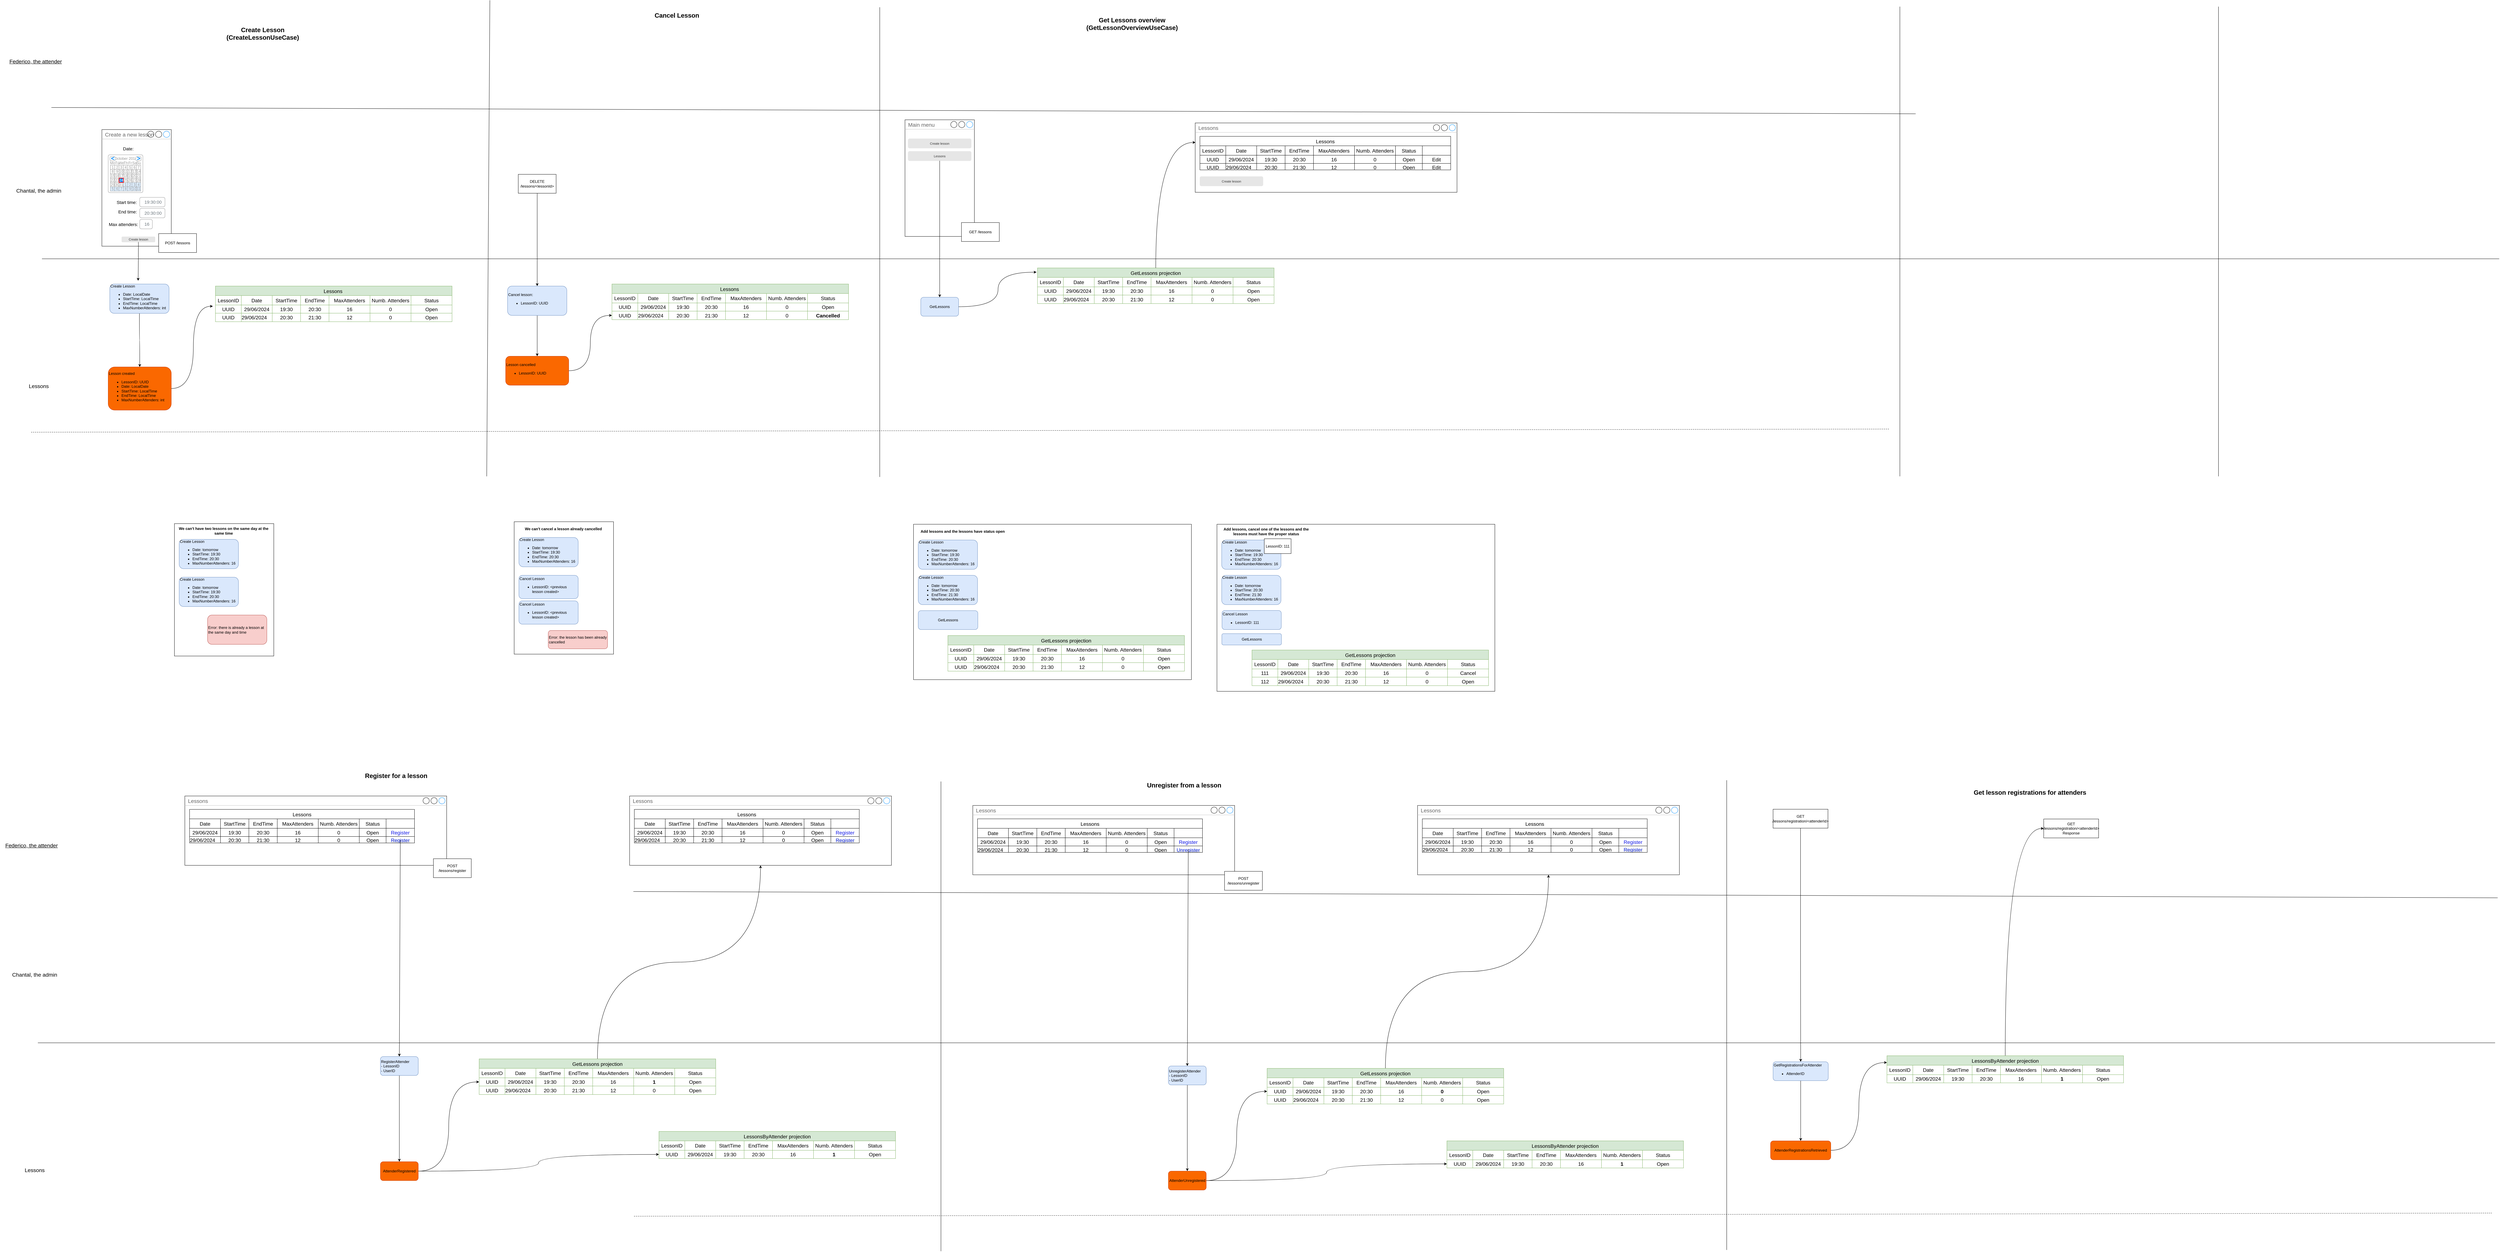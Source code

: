 <mxfile version="24.7.8">
  <diagram name="Page-1" id="_SDO8nhmoOXQYO2rX4mI">
    <mxGraphModel dx="2350" dy="1999" grid="0" gridSize="10" guides="1" tooltips="1" connect="1" arrows="1" fold="1" page="1" pageScale="1" pageWidth="850" pageHeight="1100" math="0" shadow="0">
      <root>
        <mxCell id="0" />
        <mxCell id="1" parent="0" />
        <mxCell id="U3dkyzCxHfoXuDJUo3gk-603" value="" style="rounded=0;whiteSpace=wrap;html=1;fillColor=none;" parent="1" vertex="1">
          <mxGeometry x="1177" y="1174" width="315" height="420" as="geometry" />
        </mxCell>
        <mxCell id="KW_6uNZTxSm8dROTdFoq-82" value="" style="group" parent="1" vertex="1" connectable="0">
          <mxGeometry x="-130" y="-70" width="220" height="370" as="geometry" />
        </mxCell>
        <mxCell id="KW_6uNZTxSm8dROTdFoq-22" value="Create a new lesson" style="strokeWidth=1;shadow=0;dashed=0;align=center;html=1;shape=mxgraph.mockup.containers.window;align=left;verticalAlign=top;spacingLeft=8;strokeColor2=#008cff;strokeColor3=#c4c4c4;fontColor=#666666;mainText=;fontSize=17;labelBackgroundColor=none;whiteSpace=wrap;" parent="KW_6uNZTxSm8dROTdFoq-82" vertex="1">
          <mxGeometry width="220" height="370" as="geometry" />
        </mxCell>
        <mxCell id="KW_6uNZTxSm8dROTdFoq-1" value="Date:" style="fillColor=none;strokeColor=none;align=left;fontSize=14;" parent="KW_6uNZTxSm8dROTdFoq-82" vertex="1">
          <mxGeometry x="65" y="40" width="40" height="40" as="geometry" />
        </mxCell>
        <mxCell id="KW_6uNZTxSm8dROTdFoq-4" value="16" style="html=1;shadow=0;dashed=0;shape=mxgraph.bootstrap.rrect;rSize=5;fillColor=none;strokeColor=#999999;align=left;spacing=15;fontSize=14;fontColor=#6C767D;" parent="KW_6uNZTxSm8dROTdFoq-82" vertex="1">
          <mxGeometry width="40" height="30" relative="1" as="geometry">
            <mxPoint x="120" y="285" as="offset" />
          </mxGeometry>
        </mxCell>
        <mxCell id="KW_6uNZTxSm8dROTdFoq-23" value="" style="strokeWidth=1;shadow=0;dashed=0;align=center;html=1;shape=mxgraph.mockup.forms.rrect;rSize=5;strokeColor=#999999;fillColor=#ffffff;" parent="KW_6uNZTxSm8dROTdFoq-82" vertex="1">
          <mxGeometry x="20" y="80" width="110" height="120" as="geometry" />
        </mxCell>
        <mxCell id="KW_6uNZTxSm8dROTdFoq-24" value="October 2014" style="strokeWidth=1;shadow=0;dashed=0;align=center;html=1;shape=mxgraph.mockup.forms.anchor;fontColor=#999999;" parent="KW_6uNZTxSm8dROTdFoq-23" vertex="1">
          <mxGeometry x="20.625" y="5.486" width="68.75" height="13.714" as="geometry" />
        </mxCell>
        <mxCell id="KW_6uNZTxSm8dROTdFoq-25" value="&lt;" style="strokeWidth=1;shadow=0;dashed=0;align=center;html=1;shape=mxgraph.mockup.forms.rrect;rSize=4;strokeColor=#999999;fontColor=#008cff;fontSize=19;fontStyle=1;" parent="KW_6uNZTxSm8dROTdFoq-23" vertex="1">
          <mxGeometry x="5.5" y="5.486" width="17.188" height="13.714" as="geometry" />
        </mxCell>
        <mxCell id="KW_6uNZTxSm8dROTdFoq-26" value="&gt;" style="strokeWidth=1;shadow=0;dashed=0;align=center;html=1;shape=mxgraph.mockup.forms.rrect;rSize=4;strokeColor=#999999;fontColor=#008cff;fontSize=19;fontStyle=1;" parent="KW_6uNZTxSm8dROTdFoq-23" vertex="1">
          <mxGeometry x="87.312" y="5.486" width="17.188" height="13.714" as="geometry" />
        </mxCell>
        <mxCell id="KW_6uNZTxSm8dROTdFoq-27" value="Mo" style="strokeWidth=1;shadow=0;dashed=0;align=center;html=1;shape=mxgraph.mockup.forms.anchor;fontColor=#999999;" parent="KW_6uNZTxSm8dROTdFoq-23" vertex="1">
          <mxGeometry x="6.875" y="19.2" width="13.75" height="13.714" as="geometry" />
        </mxCell>
        <mxCell id="KW_6uNZTxSm8dROTdFoq-28" value="Tu" style="strokeWidth=1;shadow=0;dashed=0;align=center;html=1;shape=mxgraph.mockup.forms.anchor;fontColor=#999999;" parent="KW_6uNZTxSm8dROTdFoq-23" vertex="1">
          <mxGeometry x="20.625" y="19.2" width="13.75" height="13.714" as="geometry" />
        </mxCell>
        <mxCell id="KW_6uNZTxSm8dROTdFoq-29" value="We" style="strokeWidth=1;shadow=0;dashed=0;align=center;html=1;shape=mxgraph.mockup.forms.anchor;fontColor=#999999;" parent="KW_6uNZTxSm8dROTdFoq-23" vertex="1">
          <mxGeometry x="34.375" y="19.2" width="13.75" height="13.714" as="geometry" />
        </mxCell>
        <mxCell id="KW_6uNZTxSm8dROTdFoq-30" value="Th" style="strokeWidth=1;shadow=0;dashed=0;align=center;html=1;shape=mxgraph.mockup.forms.anchor;fontColor=#999999;" parent="KW_6uNZTxSm8dROTdFoq-23" vertex="1">
          <mxGeometry x="48.125" y="19.2" width="13.75" height="13.714" as="geometry" />
        </mxCell>
        <mxCell id="KW_6uNZTxSm8dROTdFoq-31" value="Fr" style="strokeWidth=1;shadow=0;dashed=0;align=center;html=1;shape=mxgraph.mockup.forms.anchor;fontColor=#999999;" parent="KW_6uNZTxSm8dROTdFoq-23" vertex="1">
          <mxGeometry x="61.875" y="19.2" width="13.75" height="13.714" as="geometry" />
        </mxCell>
        <mxCell id="KW_6uNZTxSm8dROTdFoq-32" value="Sa" style="strokeWidth=1;shadow=0;dashed=0;align=center;html=1;shape=mxgraph.mockup.forms.anchor;fontColor=#999999;" parent="KW_6uNZTxSm8dROTdFoq-23" vertex="1">
          <mxGeometry x="75.625" y="19.2" width="13.75" height="13.714" as="geometry" />
        </mxCell>
        <mxCell id="KW_6uNZTxSm8dROTdFoq-33" value="Su" style="strokeWidth=1;shadow=0;dashed=0;align=center;html=1;shape=mxgraph.mockup.forms.anchor;fontColor=#999999;" parent="KW_6uNZTxSm8dROTdFoq-23" vertex="1">
          <mxGeometry x="89.375" y="19.2" width="13.75" height="13.714" as="geometry" />
        </mxCell>
        <mxCell id="KW_6uNZTxSm8dROTdFoq-34" value="1" style="strokeWidth=1;shadow=0;dashed=0;align=center;html=1;shape=mxgraph.mockup.forms.rrect;rSize=0;strokeColor=#999999;fontColor=#999999;" parent="KW_6uNZTxSm8dROTdFoq-23" vertex="1">
          <mxGeometry x="6.875" y="32.914" width="13.75" height="13.714" as="geometry" />
        </mxCell>
        <mxCell id="KW_6uNZTxSm8dROTdFoq-35" value="2" style="strokeWidth=1;shadow=0;dashed=0;align=center;html=1;shape=mxgraph.mockup.forms.rrect;rSize=0;strokeColor=#999999;fontColor=#999999;" parent="KW_6uNZTxSm8dROTdFoq-23" vertex="1">
          <mxGeometry x="20.625" y="32.914" width="13.75" height="13.714" as="geometry" />
        </mxCell>
        <mxCell id="KW_6uNZTxSm8dROTdFoq-36" value="3" style="strokeWidth=1;shadow=0;dashed=0;align=center;html=1;shape=mxgraph.mockup.forms.rrect;rSize=0;strokeColor=#999999;fontColor=#999999;" parent="KW_6uNZTxSm8dROTdFoq-23" vertex="1">
          <mxGeometry x="34.375" y="32.914" width="13.75" height="13.714" as="geometry" />
        </mxCell>
        <mxCell id="KW_6uNZTxSm8dROTdFoq-37" value="4" style="strokeWidth=1;shadow=0;dashed=0;align=center;html=1;shape=mxgraph.mockup.forms.rrect;rSize=0;strokeColor=#999999;fontColor=#999999;" parent="KW_6uNZTxSm8dROTdFoq-23" vertex="1">
          <mxGeometry x="48.125" y="32.914" width="13.75" height="13.714" as="geometry" />
        </mxCell>
        <mxCell id="KW_6uNZTxSm8dROTdFoq-38" value="5" style="strokeWidth=1;shadow=0;dashed=0;align=center;html=1;shape=mxgraph.mockup.forms.rrect;rSize=0;strokeColor=#999999;fontColor=#999999;" parent="KW_6uNZTxSm8dROTdFoq-23" vertex="1">
          <mxGeometry x="61.875" y="32.914" width="13.75" height="13.714" as="geometry" />
        </mxCell>
        <mxCell id="KW_6uNZTxSm8dROTdFoq-39" value="6" style="strokeWidth=1;shadow=0;dashed=0;align=center;html=1;shape=mxgraph.mockup.forms.rrect;rSize=0;strokeColor=#999999;fontColor=#999999;" parent="KW_6uNZTxSm8dROTdFoq-23" vertex="1">
          <mxGeometry x="75.625" y="32.914" width="13.75" height="13.714" as="geometry" />
        </mxCell>
        <mxCell id="KW_6uNZTxSm8dROTdFoq-40" value="7" style="strokeWidth=1;shadow=0;dashed=0;align=center;html=1;shape=mxgraph.mockup.forms.rrect;rSize=0;strokeColor=#999999;fontColor=#999999;" parent="KW_6uNZTxSm8dROTdFoq-23" vertex="1">
          <mxGeometry x="89.375" y="32.914" width="13.75" height="13.714" as="geometry" />
        </mxCell>
        <mxCell id="KW_6uNZTxSm8dROTdFoq-41" value="8" style="strokeWidth=1;shadow=0;dashed=0;align=center;html=1;shape=mxgraph.mockup.forms.rrect;rSize=0;strokeColor=#999999;fontColor=#999999;" parent="KW_6uNZTxSm8dROTdFoq-23" vertex="1">
          <mxGeometry x="6.875" y="46.629" width="13.75" height="13.714" as="geometry" />
        </mxCell>
        <mxCell id="KW_6uNZTxSm8dROTdFoq-42" value="9" style="strokeWidth=1;shadow=0;dashed=0;align=center;html=1;shape=mxgraph.mockup.forms.rrect;rSize=0;strokeColor=#999999;fontColor=#999999;" parent="KW_6uNZTxSm8dROTdFoq-23" vertex="1">
          <mxGeometry x="20.625" y="46.629" width="13.75" height="13.714" as="geometry" />
        </mxCell>
        <mxCell id="KW_6uNZTxSm8dROTdFoq-43" value="10" style="strokeWidth=1;shadow=0;dashed=0;align=center;html=1;shape=mxgraph.mockup.forms.rrect;rSize=0;strokeColor=#999999;fontColor=#999999;" parent="KW_6uNZTxSm8dROTdFoq-23" vertex="1">
          <mxGeometry x="34.375" y="46.629" width="13.75" height="13.714" as="geometry" />
        </mxCell>
        <mxCell id="KW_6uNZTxSm8dROTdFoq-44" value="11" style="strokeWidth=1;shadow=0;dashed=0;align=center;html=1;shape=mxgraph.mockup.forms.rrect;rSize=0;strokeColor=#999999;fontColor=#999999;" parent="KW_6uNZTxSm8dROTdFoq-23" vertex="1">
          <mxGeometry x="48.125" y="46.629" width="13.75" height="13.714" as="geometry" />
        </mxCell>
        <mxCell id="KW_6uNZTxSm8dROTdFoq-45" value="12" style="strokeWidth=1;shadow=0;dashed=0;align=center;html=1;shape=mxgraph.mockup.forms.rrect;rSize=0;strokeColor=#999999;fontColor=#999999;" parent="KW_6uNZTxSm8dROTdFoq-23" vertex="1">
          <mxGeometry x="61.875" y="46.629" width="13.75" height="13.714" as="geometry" />
        </mxCell>
        <mxCell id="KW_6uNZTxSm8dROTdFoq-46" value="13" style="strokeWidth=1;shadow=0;dashed=0;align=center;html=1;shape=mxgraph.mockup.forms.rrect;rSize=0;strokeColor=#999999;fontColor=#999999;" parent="KW_6uNZTxSm8dROTdFoq-23" vertex="1">
          <mxGeometry x="75.625" y="46.629" width="13.75" height="13.714" as="geometry" />
        </mxCell>
        <mxCell id="KW_6uNZTxSm8dROTdFoq-47" value="14" style="strokeWidth=1;shadow=0;dashed=0;align=center;html=1;shape=mxgraph.mockup.forms.rrect;rSize=0;strokeColor=#999999;fontColor=#999999;" parent="KW_6uNZTxSm8dROTdFoq-23" vertex="1">
          <mxGeometry x="89.375" y="46.629" width="13.75" height="13.714" as="geometry" />
        </mxCell>
        <mxCell id="KW_6uNZTxSm8dROTdFoq-48" value="15" style="strokeWidth=1;shadow=0;dashed=0;align=center;html=1;shape=mxgraph.mockup.forms.rrect;rSize=0;strokeColor=#999999;fontColor=#999999;" parent="KW_6uNZTxSm8dROTdFoq-23" vertex="1">
          <mxGeometry x="6.875" y="60.343" width="13.75" height="13.714" as="geometry" />
        </mxCell>
        <mxCell id="KW_6uNZTxSm8dROTdFoq-49" value="16" style="strokeWidth=1;shadow=0;dashed=0;align=center;html=1;shape=mxgraph.mockup.forms.rrect;rSize=0;strokeColor=#999999;fontColor=#999999;" parent="KW_6uNZTxSm8dROTdFoq-23" vertex="1">
          <mxGeometry x="20.625" y="60.343" width="13.75" height="13.714" as="geometry" />
        </mxCell>
        <mxCell id="KW_6uNZTxSm8dROTdFoq-50" value="17" style="strokeWidth=1;shadow=0;dashed=0;align=center;html=1;shape=mxgraph.mockup.forms.rrect;rSize=0;strokeColor=#999999;fontColor=#999999;" parent="KW_6uNZTxSm8dROTdFoq-23" vertex="1">
          <mxGeometry x="34.375" y="60.343" width="13.75" height="13.714" as="geometry" />
        </mxCell>
        <mxCell id="KW_6uNZTxSm8dROTdFoq-51" value="18" style="strokeWidth=1;shadow=0;dashed=0;align=center;html=1;shape=mxgraph.mockup.forms.rrect;rSize=0;strokeColor=#999999;fontColor=#999999;" parent="KW_6uNZTxSm8dROTdFoq-23" vertex="1">
          <mxGeometry x="48.125" y="60.343" width="13.75" height="13.714" as="geometry" />
        </mxCell>
        <mxCell id="KW_6uNZTxSm8dROTdFoq-52" value="19" style="strokeWidth=1;shadow=0;dashed=0;align=center;html=1;shape=mxgraph.mockup.forms.rrect;rSize=0;strokeColor=#999999;fontColor=#999999;" parent="KW_6uNZTxSm8dROTdFoq-23" vertex="1">
          <mxGeometry x="61.875" y="60.343" width="13.75" height="13.714" as="geometry" />
        </mxCell>
        <mxCell id="KW_6uNZTxSm8dROTdFoq-53" value="20" style="strokeWidth=1;shadow=0;dashed=0;align=center;html=1;shape=mxgraph.mockup.forms.rrect;rSize=0;strokeColor=#999999;fontColor=#999999;" parent="KW_6uNZTxSm8dROTdFoq-23" vertex="1">
          <mxGeometry x="75.625" y="60.343" width="13.75" height="13.714" as="geometry" />
        </mxCell>
        <mxCell id="KW_6uNZTxSm8dROTdFoq-54" value="21" style="strokeWidth=1;shadow=0;dashed=0;align=center;html=1;shape=mxgraph.mockup.forms.rrect;rSize=0;strokeColor=#999999;fontColor=#999999;" parent="KW_6uNZTxSm8dROTdFoq-23" vertex="1">
          <mxGeometry x="89.375" y="60.343" width="13.75" height="13.714" as="geometry" />
        </mxCell>
        <mxCell id="KW_6uNZTxSm8dROTdFoq-55" value="22" style="strokeWidth=1;shadow=0;dashed=0;align=center;html=1;shape=mxgraph.mockup.forms.rrect;rSize=0;strokeColor=#999999;fontColor=#999999;" parent="KW_6uNZTxSm8dROTdFoq-23" vertex="1">
          <mxGeometry x="6.875" y="74.057" width="13.75" height="13.714" as="geometry" />
        </mxCell>
        <mxCell id="KW_6uNZTxSm8dROTdFoq-56" value="23" style="strokeWidth=1;shadow=0;dashed=0;align=center;html=1;shape=mxgraph.mockup.forms.rrect;rSize=0;strokeColor=#999999;fontColor=#999999;" parent="KW_6uNZTxSm8dROTdFoq-23" vertex="1">
          <mxGeometry x="20.625" y="74.057" width="13.75" height="13.714" as="geometry" />
        </mxCell>
        <mxCell id="KW_6uNZTxSm8dROTdFoq-57" value="25" style="strokeWidth=1;shadow=0;dashed=0;align=center;html=1;shape=mxgraph.mockup.forms.rrect;rSize=0;strokeColor=#999999;fontColor=#999999;" parent="KW_6uNZTxSm8dROTdFoq-23" vertex="1">
          <mxGeometry x="48.125" y="74.057" width="13.75" height="13.714" as="geometry" />
        </mxCell>
        <mxCell id="KW_6uNZTxSm8dROTdFoq-58" value="26" style="strokeWidth=1;shadow=0;dashed=0;align=center;html=1;shape=mxgraph.mockup.forms.rrect;rSize=0;strokeColor=#999999;fontColor=#999999;" parent="KW_6uNZTxSm8dROTdFoq-23" vertex="1">
          <mxGeometry x="61.875" y="74.057" width="13.75" height="13.714" as="geometry" />
        </mxCell>
        <mxCell id="KW_6uNZTxSm8dROTdFoq-59" value="27" style="strokeWidth=1;shadow=0;dashed=0;align=center;html=1;shape=mxgraph.mockup.forms.rrect;rSize=0;strokeColor=#999999;fontColor=#999999;" parent="KW_6uNZTxSm8dROTdFoq-23" vertex="1">
          <mxGeometry x="75.625" y="74.057" width="13.75" height="13.714" as="geometry" />
        </mxCell>
        <mxCell id="KW_6uNZTxSm8dROTdFoq-60" value="28" style="strokeWidth=1;shadow=0;dashed=0;align=center;html=1;shape=mxgraph.mockup.forms.rrect;rSize=0;strokeColor=#999999;fontColor=#999999;" parent="KW_6uNZTxSm8dROTdFoq-23" vertex="1">
          <mxGeometry x="89.375" y="74.057" width="13.75" height="13.714" as="geometry" />
        </mxCell>
        <mxCell id="KW_6uNZTxSm8dROTdFoq-61" value="29" style="strokeWidth=1;shadow=0;dashed=0;align=center;html=1;shape=mxgraph.mockup.forms.rrect;rSize=0;strokeColor=#999999;fontColor=#999999;" parent="KW_6uNZTxSm8dROTdFoq-23" vertex="1">
          <mxGeometry x="6.875" y="87.771" width="13.75" height="13.714" as="geometry" />
        </mxCell>
        <mxCell id="KW_6uNZTxSm8dROTdFoq-62" value="30" style="strokeWidth=1;shadow=0;dashed=0;align=center;html=1;shape=mxgraph.mockup.forms.rrect;rSize=0;strokeColor=#999999;fontColor=#999999;" parent="KW_6uNZTxSm8dROTdFoq-23" vertex="1">
          <mxGeometry x="20.625" y="87.771" width="13.75" height="13.714" as="geometry" />
        </mxCell>
        <mxCell id="KW_6uNZTxSm8dROTdFoq-63" value="31" style="strokeWidth=1;shadow=0;dashed=0;align=center;html=1;shape=mxgraph.mockup.forms.rrect;rSize=0;strokeColor=#999999;fontColor=#999999;" parent="KW_6uNZTxSm8dROTdFoq-23" vertex="1">
          <mxGeometry x="34.375" y="87.771" width="13.75" height="13.714" as="geometry" />
        </mxCell>
        <mxCell id="KW_6uNZTxSm8dROTdFoq-64" value="1" style="strokeWidth=1;shadow=0;dashed=0;align=center;html=1;shape=mxgraph.mockup.forms.rrect;rSize=0;strokeColor=#999999;fontColor=#999999;fillColor=#ddeeff;" parent="KW_6uNZTxSm8dROTdFoq-23" vertex="1">
          <mxGeometry x="48.125" y="87.771" width="13.75" height="13.714" as="geometry" />
        </mxCell>
        <mxCell id="KW_6uNZTxSm8dROTdFoq-65" value="2" style="strokeWidth=1;shadow=0;dashed=0;align=center;html=1;shape=mxgraph.mockup.forms.rrect;rSize=0;strokeColor=#999999;fontColor=#999999;fillColor=#ddeeff;" parent="KW_6uNZTxSm8dROTdFoq-23" vertex="1">
          <mxGeometry x="61.875" y="87.771" width="13.75" height="13.714" as="geometry" />
        </mxCell>
        <mxCell id="KW_6uNZTxSm8dROTdFoq-66" value="3" style="strokeWidth=1;shadow=0;dashed=0;align=center;html=1;shape=mxgraph.mockup.forms.rrect;rSize=0;strokeColor=#999999;fontColor=#999999;fillColor=#ddeeff;" parent="KW_6uNZTxSm8dROTdFoq-23" vertex="1">
          <mxGeometry x="75.625" y="87.771" width="13.75" height="13.714" as="geometry" />
        </mxCell>
        <mxCell id="KW_6uNZTxSm8dROTdFoq-67" value="4" style="strokeWidth=1;shadow=0;dashed=0;align=center;html=1;shape=mxgraph.mockup.forms.rrect;rSize=0;strokeColor=#999999;fontColor=#999999;fillColor=#ddeeff;" parent="KW_6uNZTxSm8dROTdFoq-23" vertex="1">
          <mxGeometry x="89.375" y="87.771" width="13.75" height="13.714" as="geometry" />
        </mxCell>
        <mxCell id="KW_6uNZTxSm8dROTdFoq-68" value="5" style="strokeWidth=1;shadow=0;dashed=0;align=center;html=1;shape=mxgraph.mockup.forms.rrect;rSize=0;strokeColor=#999999;fontColor=#999999;fillColor=#ddeeff;" parent="KW_6uNZTxSm8dROTdFoq-23" vertex="1">
          <mxGeometry x="6.875" y="101.486" width="13.75" height="13.714" as="geometry" />
        </mxCell>
        <mxCell id="KW_6uNZTxSm8dROTdFoq-69" value="6" style="strokeWidth=1;shadow=0;dashed=0;align=center;html=1;shape=mxgraph.mockup.forms.rrect;rSize=0;strokeColor=#999999;fontColor=#999999;fillColor=#ddeeff;" parent="KW_6uNZTxSm8dROTdFoq-23" vertex="1">
          <mxGeometry x="20.625" y="101.486" width="13.75" height="13.714" as="geometry" />
        </mxCell>
        <mxCell id="KW_6uNZTxSm8dROTdFoq-70" value="7" style="strokeWidth=1;shadow=0;dashed=0;align=center;html=1;shape=mxgraph.mockup.forms.rrect;rSize=0;strokeColor=#999999;fontColor=#999999;fillColor=#ddeeff;" parent="KW_6uNZTxSm8dROTdFoq-23" vertex="1">
          <mxGeometry x="34.375" y="101.486" width="13.75" height="13.714" as="geometry" />
        </mxCell>
        <mxCell id="KW_6uNZTxSm8dROTdFoq-71" value="8" style="strokeWidth=1;shadow=0;dashed=0;align=center;html=1;shape=mxgraph.mockup.forms.rrect;rSize=0;strokeColor=#999999;fontColor=#999999;fillColor=#ddeeff;" parent="KW_6uNZTxSm8dROTdFoq-23" vertex="1">
          <mxGeometry x="48.125" y="101.486" width="13.75" height="13.714" as="geometry" />
        </mxCell>
        <mxCell id="KW_6uNZTxSm8dROTdFoq-72" value="9" style="strokeWidth=1;shadow=0;dashed=0;align=center;html=1;shape=mxgraph.mockup.forms.rrect;rSize=0;strokeColor=#999999;fontColor=#999999;fillColor=#ddeeff;" parent="KW_6uNZTxSm8dROTdFoq-23" vertex="1">
          <mxGeometry x="61.875" y="101.486" width="13.75" height="13.714" as="geometry" />
        </mxCell>
        <mxCell id="KW_6uNZTxSm8dROTdFoq-73" value="10" style="strokeWidth=1;shadow=0;dashed=0;align=center;html=1;shape=mxgraph.mockup.forms.rrect;rSize=0;strokeColor=#999999;fontColor=#999999;fillColor=#ddeeff;" parent="KW_6uNZTxSm8dROTdFoq-23" vertex="1">
          <mxGeometry x="75.625" y="101.486" width="13.75" height="13.714" as="geometry" />
        </mxCell>
        <mxCell id="KW_6uNZTxSm8dROTdFoq-74" value="11" style="strokeWidth=1;shadow=0;dashed=0;align=center;html=1;shape=mxgraph.mockup.forms.rrect;rSize=0;strokeColor=#999999;fontColor=#999999;fillColor=#ddeeff;" parent="KW_6uNZTxSm8dROTdFoq-23" vertex="1">
          <mxGeometry x="89.375" y="101.486" width="13.75" height="13.714" as="geometry" />
        </mxCell>
        <mxCell id="KW_6uNZTxSm8dROTdFoq-75" value="24" style="strokeWidth=1;shadow=0;dashed=0;align=center;html=1;shape=mxgraph.mockup.forms.rrect;rSize=0;strokeColor=#ff0000;fontColor=#ffffff;strokeWidth=2;fillColor=#008cff;" parent="KW_6uNZTxSm8dROTdFoq-23" vertex="1">
          <mxGeometry x="34.375" y="74.057" width="13.75" height="13.714" as="geometry" />
        </mxCell>
        <mxCell id="KW_6uNZTxSm8dROTdFoq-76" value="Start time:" style="fillColor=none;strokeColor=none;align=left;fontSize=14;" parent="KW_6uNZTxSm8dROTdFoq-82" vertex="1">
          <mxGeometry x="45" y="210" width="80" height="40" as="geometry" />
        </mxCell>
        <mxCell id="KW_6uNZTxSm8dROTdFoq-77" value="End time:" style="fillColor=none;strokeColor=none;align=left;fontSize=14;" parent="KW_6uNZTxSm8dROTdFoq-82" vertex="1">
          <mxGeometry x="50" y="240" width="70" height="40" as="geometry" />
        </mxCell>
        <mxCell id="KW_6uNZTxSm8dROTdFoq-78" value="Max attenders:" style="fillColor=none;strokeColor=none;align=left;fontSize=14;" parent="KW_6uNZTxSm8dROTdFoq-82" vertex="1">
          <mxGeometry x="20" y="280" width="100" height="40" as="geometry" />
        </mxCell>
        <mxCell id="KW_6uNZTxSm8dROTdFoq-79" value="19:30:00" style="html=1;shadow=0;dashed=0;shape=mxgraph.bootstrap.rrect;rSize=5;fillColor=none;strokeColor=#999999;align=left;spacing=15;fontSize=14;fontColor=#6C767D;" parent="KW_6uNZTxSm8dROTdFoq-82" vertex="1">
          <mxGeometry x="120" y="215" width="80" height="30" as="geometry" />
        </mxCell>
        <mxCell id="KW_6uNZTxSm8dROTdFoq-80" value="20:30:00" style="html=1;shadow=0;dashed=0;shape=mxgraph.bootstrap.rrect;rSize=5;fillColor=none;strokeColor=#999999;align=left;spacing=15;fontSize=14;fontColor=#6C767D;" parent="KW_6uNZTxSm8dROTdFoq-82" vertex="1">
          <mxGeometry x="120" y="250" width="80" height="30" as="geometry" />
        </mxCell>
        <mxCell id="KW_6uNZTxSm8dROTdFoq-81" value="Create lesson" style="rounded=1;html=1;shadow=0;dashed=0;whiteSpace=wrap;fontSize=10;fillColor=#E6E6E6;align=center;strokeColor=#E6E6E6;fontColor=#333333;" parent="KW_6uNZTxSm8dROTdFoq-82" vertex="1">
          <mxGeometry x="63" y="340" width="105.5" height="16.88" as="geometry" />
        </mxCell>
        <mxCell id="aQ6_t0R-1uX_8wqprl2X-2" style="edgeStyle=orthogonalEdgeStyle;rounded=0;orthogonalLoop=1;jettySize=auto;html=1;entryX=0.5;entryY=0;entryDx=0;entryDy=0;curved=1;" parent="1" source="KW_6uNZTxSm8dROTdFoq-83" target="aQ6_t0R-1uX_8wqprl2X-1" edge="1">
          <mxGeometry relative="1" as="geometry" />
        </mxCell>
        <mxCell id="KW_6uNZTxSm8dROTdFoq-83" value="Create Lesson&lt;div&gt;&lt;div style=&quot;&quot;&gt;&lt;ul&gt;&lt;li&gt;Date: LocalDate&lt;/li&gt;&lt;li&gt;StartTime: LocalTime&lt;/li&gt;&lt;li&gt;EndTime: LocalTime&lt;/li&gt;&lt;li&gt;MaxNumberAttenders: int&lt;/li&gt;&lt;/ul&gt;&lt;/div&gt;&lt;/div&gt;" style="rounded=1;whiteSpace=wrap;html=1;fillColor=#dae8fc;strokeColor=#6c8ebf;align=left;" parent="1" vertex="1">
          <mxGeometry x="-105" y="420" width="188" height="93" as="geometry" />
        </mxCell>
        <mxCell id="KW_6uNZTxSm8dROTdFoq-84" style="edgeStyle=orthogonalEdgeStyle;rounded=0;orthogonalLoop=1;jettySize=auto;html=1;entryX=0.478;entryY=-0.112;entryDx=0;entryDy=0;entryPerimeter=0;curved=1;" parent="1" source="KW_6uNZTxSm8dROTdFoq-81" target="KW_6uNZTxSm8dROTdFoq-83" edge="1">
          <mxGeometry relative="1" as="geometry" />
        </mxCell>
        <mxCell id="aQ6_t0R-1uX_8wqprl2X-1" value="Lesson created&lt;div&gt;&lt;ul&gt;&lt;li&gt;LessonID: UUID&lt;/li&gt;&lt;li&gt;Date: LocalDate&lt;/li&gt;&lt;li&gt;StartTime: LocalTime&lt;/li&gt;&lt;li&gt;EndTime: LocalTime&lt;/li&gt;&lt;li&gt;MaxNumberAttenders: int&lt;/li&gt;&lt;/ul&gt;&lt;/div&gt;" style="rounded=1;whiteSpace=wrap;html=1;fillColor=#fa6800;strokeColor=#C73500;fontColor=#000000;align=left;" parent="1" vertex="1">
          <mxGeometry x="-110" y="683" width="200" height="137" as="geometry" />
        </mxCell>
        <mxCell id="aQ6_t0R-1uX_8wqprl2X-22" style="edgeStyle=orthogonalEdgeStyle;rounded=0;orthogonalLoop=1;jettySize=auto;html=1;entryX=-0.011;entryY=0.154;entryDx=0;entryDy=0;entryPerimeter=0;curved=1;exitX=1;exitY=0.5;exitDx=0;exitDy=0;" parent="1" source="aQ6_t0R-1uX_8wqprl2X-1" target="K_hNaQmidkHyGO2jgWwB-172" edge="1">
          <mxGeometry relative="1" as="geometry">
            <mxPoint x="380.2" y="456.51" as="targetPoint" />
          </mxGeometry>
        </mxCell>
        <mxCell id="K_hNaQmidkHyGO2jgWwB-1" value="" style="group" parent="1" vertex="1" connectable="0">
          <mxGeometry x="2416" y="-101" width="220" height="370" as="geometry" />
        </mxCell>
        <mxCell id="K_hNaQmidkHyGO2jgWwB-2" value="Main menu" style="strokeWidth=1;shadow=0;dashed=0;align=center;html=1;shape=mxgraph.mockup.containers.window;align=left;verticalAlign=top;spacingLeft=8;strokeColor2=#008cff;strokeColor3=#c4c4c4;fontColor=#666666;mainText=;fontSize=17;labelBackgroundColor=none;whiteSpace=wrap;" parent="K_hNaQmidkHyGO2jgWwB-1" vertex="1">
          <mxGeometry width="220" height="370" as="geometry" />
        </mxCell>
        <mxCell id="K_hNaQmidkHyGO2jgWwB-63" value="Create lesson" style="rounded=1;html=1;shadow=0;dashed=0;whiteSpace=wrap;fontSize=10;fillColor=#E6E6E6;align=center;strokeColor=#E6E6E6;fontColor=#333333;" parent="K_hNaQmidkHyGO2jgWwB-1" vertex="1">
          <mxGeometry x="10" y="60" width="200" height="30" as="geometry" />
        </mxCell>
        <mxCell id="K_hNaQmidkHyGO2jgWwB-65" value="Lessons" style="rounded=1;html=1;shadow=0;dashed=0;whiteSpace=wrap;fontSize=10;fillColor=#E6E6E6;align=center;strokeColor=#E6E6E6;fontColor=#333333;" parent="K_hNaQmidkHyGO2jgWwB-1" vertex="1">
          <mxGeometry x="10" y="100" width="200" height="30" as="geometry" />
        </mxCell>
        <mxCell id="K_hNaQmidkHyGO2jgWwB-67" value="GetLessons" style="rounded=1;whiteSpace=wrap;html=1;fillColor=#dae8fc;strokeColor=#6c8ebf;" parent="1" vertex="1">
          <mxGeometry x="2466" y="462" width="120" height="60" as="geometry" />
        </mxCell>
        <mxCell id="K_hNaQmidkHyGO2jgWwB-69" value="GetLessons projection" style="shape=table;startSize=30;container=1;collapsible=0;childLayout=tableLayout;strokeColor=#82b366;fontSize=16;align=center;fillColor=#d5e8d4;" parent="1" vertex="1">
          <mxGeometry x="2836" y="369" width="750" height="113" as="geometry" />
        </mxCell>
        <mxCell id="K_hNaQmidkHyGO2jgWwB-70" value="" style="shape=tableRow;horizontal=0;startSize=0;swimlaneHead=0;swimlaneBody=0;strokeColor=inherit;top=0;left=0;bottom=0;right=0;collapsible=0;dropTarget=0;fillColor=none;points=[[0,0.5],[1,0.5]];portConstraint=eastwest;fontSize=16;" parent="K_hNaQmidkHyGO2jgWwB-69" vertex="1">
          <mxGeometry y="30" width="750" height="30" as="geometry" />
        </mxCell>
        <mxCell id="K_hNaQmidkHyGO2jgWwB-71" value="LessonID" style="shape=partialRectangle;html=1;whiteSpace=wrap;connectable=0;strokeColor=inherit;overflow=hidden;fillColor=none;top=0;left=0;bottom=0;right=0;pointerEvents=1;fontSize=16;" parent="K_hNaQmidkHyGO2jgWwB-70" vertex="1">
          <mxGeometry width="82" height="30" as="geometry">
            <mxRectangle width="82" height="30" as="alternateBounds" />
          </mxGeometry>
        </mxCell>
        <mxCell id="K_hNaQmidkHyGO2jgWwB-72" value="Date" style="shape=partialRectangle;html=1;whiteSpace=wrap;connectable=0;strokeColor=inherit;overflow=hidden;fillColor=none;top=0;left=0;bottom=0;right=0;pointerEvents=1;fontSize=16;" parent="K_hNaQmidkHyGO2jgWwB-70" vertex="1">
          <mxGeometry x="82" width="98" height="30" as="geometry">
            <mxRectangle width="98" height="30" as="alternateBounds" />
          </mxGeometry>
        </mxCell>
        <mxCell id="K_hNaQmidkHyGO2jgWwB-73" value="StartTime" style="shape=partialRectangle;html=1;whiteSpace=wrap;connectable=0;strokeColor=inherit;overflow=hidden;fillColor=none;top=0;left=0;bottom=0;right=0;pointerEvents=1;fontSize=16;" parent="K_hNaQmidkHyGO2jgWwB-70" vertex="1">
          <mxGeometry x="180" width="90" height="30" as="geometry">
            <mxRectangle width="90" height="30" as="alternateBounds" />
          </mxGeometry>
        </mxCell>
        <mxCell id="K_hNaQmidkHyGO2jgWwB-74" value="EndTime" style="shape=partialRectangle;html=1;whiteSpace=wrap;connectable=0;strokeColor=inherit;overflow=hidden;fillColor=none;top=0;left=0;bottom=0;right=0;pointerEvents=1;fontSize=16;" parent="K_hNaQmidkHyGO2jgWwB-70" vertex="1">
          <mxGeometry x="270" width="90" height="30" as="geometry">
            <mxRectangle width="90" height="30" as="alternateBounds" />
          </mxGeometry>
        </mxCell>
        <mxCell id="K_hNaQmidkHyGO2jgWwB-75" value="MaxAttenders" style="shape=partialRectangle;html=1;whiteSpace=wrap;connectable=0;strokeColor=inherit;overflow=hidden;fillColor=none;top=0;left=0;bottom=0;right=0;pointerEvents=1;fontSize=16;" parent="K_hNaQmidkHyGO2jgWwB-70" vertex="1">
          <mxGeometry x="360" width="130" height="30" as="geometry">
            <mxRectangle width="130" height="30" as="alternateBounds" />
          </mxGeometry>
        </mxCell>
        <mxCell id="K_hNaQmidkHyGO2jgWwB-134" value="Numb. Attenders" style="shape=partialRectangle;html=1;whiteSpace=wrap;connectable=0;strokeColor=inherit;overflow=hidden;fillColor=none;top=0;left=0;bottom=0;right=0;pointerEvents=1;fontSize=16;" parent="K_hNaQmidkHyGO2jgWwB-70" vertex="1">
          <mxGeometry x="490" width="130" height="30" as="geometry">
            <mxRectangle width="130" height="30" as="alternateBounds" />
          </mxGeometry>
        </mxCell>
        <mxCell id="VQDIqkRrvKzMmotTSn38-4" value="Status" style="shape=partialRectangle;html=1;whiteSpace=wrap;connectable=0;strokeColor=inherit;overflow=hidden;fillColor=none;top=0;left=0;bottom=0;right=0;pointerEvents=1;fontSize=16;" parent="K_hNaQmidkHyGO2jgWwB-70" vertex="1">
          <mxGeometry x="620" width="130" height="30" as="geometry">
            <mxRectangle width="130" height="30" as="alternateBounds" />
          </mxGeometry>
        </mxCell>
        <mxCell id="K_hNaQmidkHyGO2jgWwB-76" value="" style="shape=tableRow;horizontal=0;startSize=0;swimlaneHead=0;swimlaneBody=0;strokeColor=inherit;top=0;left=0;bottom=0;right=0;collapsible=0;dropTarget=0;fillColor=none;points=[[0,0.5],[1,0.5]];portConstraint=eastwest;fontSize=16;" parent="K_hNaQmidkHyGO2jgWwB-69" vertex="1">
          <mxGeometry y="60" width="750" height="26" as="geometry" />
        </mxCell>
        <mxCell id="K_hNaQmidkHyGO2jgWwB-77" value="UUID" style="shape=partialRectangle;html=1;whiteSpace=wrap;connectable=0;strokeColor=inherit;overflow=hidden;fillColor=none;top=0;left=0;bottom=0;right=0;pointerEvents=1;fontSize=16;" parent="K_hNaQmidkHyGO2jgWwB-76" vertex="1">
          <mxGeometry width="82" height="26" as="geometry">
            <mxRectangle width="82" height="26" as="alternateBounds" />
          </mxGeometry>
        </mxCell>
        <mxCell id="K_hNaQmidkHyGO2jgWwB-78" value="29/06/2024" style="shape=partialRectangle;html=1;whiteSpace=wrap;connectable=0;strokeColor=inherit;overflow=hidden;fillColor=none;top=0;left=0;bottom=0;right=0;pointerEvents=1;fontSize=16;" parent="K_hNaQmidkHyGO2jgWwB-76" vertex="1">
          <mxGeometry x="82" width="98" height="26" as="geometry">
            <mxRectangle width="98" height="26" as="alternateBounds" />
          </mxGeometry>
        </mxCell>
        <mxCell id="K_hNaQmidkHyGO2jgWwB-79" value="19:30" style="shape=partialRectangle;html=1;whiteSpace=wrap;connectable=0;strokeColor=inherit;overflow=hidden;fillColor=none;top=0;left=0;bottom=0;right=0;pointerEvents=1;fontSize=16;" parent="K_hNaQmidkHyGO2jgWwB-76" vertex="1">
          <mxGeometry x="180" width="90" height="26" as="geometry">
            <mxRectangle width="90" height="26" as="alternateBounds" />
          </mxGeometry>
        </mxCell>
        <mxCell id="K_hNaQmidkHyGO2jgWwB-80" value="20:30" style="shape=partialRectangle;html=1;whiteSpace=wrap;connectable=0;strokeColor=inherit;overflow=hidden;fillColor=none;top=0;left=0;bottom=0;right=0;pointerEvents=1;fontSize=16;" parent="K_hNaQmidkHyGO2jgWwB-76" vertex="1">
          <mxGeometry x="270" width="90" height="26" as="geometry">
            <mxRectangle width="90" height="26" as="alternateBounds" />
          </mxGeometry>
        </mxCell>
        <mxCell id="K_hNaQmidkHyGO2jgWwB-81" value="16" style="shape=partialRectangle;html=1;whiteSpace=wrap;connectable=0;strokeColor=inherit;overflow=hidden;fillColor=none;top=0;left=0;bottom=0;right=0;pointerEvents=1;fontSize=16;" parent="K_hNaQmidkHyGO2jgWwB-76" vertex="1">
          <mxGeometry x="360" width="130" height="26" as="geometry">
            <mxRectangle width="130" height="26" as="alternateBounds" />
          </mxGeometry>
        </mxCell>
        <mxCell id="K_hNaQmidkHyGO2jgWwB-135" value="0" style="shape=partialRectangle;html=1;whiteSpace=wrap;connectable=0;strokeColor=inherit;overflow=hidden;fillColor=none;top=0;left=0;bottom=0;right=0;pointerEvents=1;fontSize=16;" parent="K_hNaQmidkHyGO2jgWwB-76" vertex="1">
          <mxGeometry x="490" width="130" height="26" as="geometry">
            <mxRectangle width="130" height="26" as="alternateBounds" />
          </mxGeometry>
        </mxCell>
        <mxCell id="VQDIqkRrvKzMmotTSn38-5" value="Open" style="shape=partialRectangle;html=1;whiteSpace=wrap;connectable=0;strokeColor=inherit;overflow=hidden;fillColor=none;top=0;left=0;bottom=0;right=0;pointerEvents=1;fontSize=16;" parent="K_hNaQmidkHyGO2jgWwB-76" vertex="1">
          <mxGeometry x="620" width="130" height="26" as="geometry">
            <mxRectangle width="130" height="26" as="alternateBounds" />
          </mxGeometry>
        </mxCell>
        <mxCell id="K_hNaQmidkHyGO2jgWwB-82" value="" style="shape=tableRow;horizontal=0;startSize=0;swimlaneHead=0;swimlaneBody=0;strokeColor=inherit;top=0;left=0;bottom=0;right=0;collapsible=0;dropTarget=0;fillColor=none;points=[[0,0.5],[1,0.5]];portConstraint=eastwest;fontSize=16;" parent="K_hNaQmidkHyGO2jgWwB-69" vertex="1">
          <mxGeometry y="86" width="750" height="27" as="geometry" />
        </mxCell>
        <mxCell id="K_hNaQmidkHyGO2jgWwB-83" value="UUID" style="shape=partialRectangle;html=1;whiteSpace=wrap;connectable=0;strokeColor=inherit;overflow=hidden;fillColor=none;top=0;left=0;bottom=0;right=0;pointerEvents=1;fontSize=16;" parent="K_hNaQmidkHyGO2jgWwB-82" vertex="1">
          <mxGeometry width="82" height="27" as="geometry">
            <mxRectangle width="82" height="27" as="alternateBounds" />
          </mxGeometry>
        </mxCell>
        <mxCell id="K_hNaQmidkHyGO2jgWwB-84" value="29/06/2024&lt;span style=&quot;white-space: pre;&quot;&gt;&#x9;&lt;/span&gt;&lt;span style=&quot;white-space: pre;&quot;&gt;&#x9;&lt;/span&gt;" style="shape=partialRectangle;html=1;whiteSpace=wrap;connectable=0;strokeColor=inherit;overflow=hidden;fillColor=none;top=0;left=0;bottom=0;right=0;pointerEvents=1;fontSize=16;align=center;" parent="K_hNaQmidkHyGO2jgWwB-82" vertex="1">
          <mxGeometry x="82" width="98" height="27" as="geometry">
            <mxRectangle width="98" height="27" as="alternateBounds" />
          </mxGeometry>
        </mxCell>
        <mxCell id="K_hNaQmidkHyGO2jgWwB-85" value="20:30" style="shape=partialRectangle;html=1;whiteSpace=wrap;connectable=0;strokeColor=inherit;overflow=hidden;fillColor=none;top=0;left=0;bottom=0;right=0;pointerEvents=1;fontSize=16;" parent="K_hNaQmidkHyGO2jgWwB-82" vertex="1">
          <mxGeometry x="180" width="90" height="27" as="geometry">
            <mxRectangle width="90" height="27" as="alternateBounds" />
          </mxGeometry>
        </mxCell>
        <mxCell id="K_hNaQmidkHyGO2jgWwB-86" value="21:30" style="shape=partialRectangle;html=1;whiteSpace=wrap;connectable=0;strokeColor=inherit;overflow=hidden;fillColor=none;top=0;left=0;bottom=0;right=0;pointerEvents=1;fontSize=16;" parent="K_hNaQmidkHyGO2jgWwB-82" vertex="1">
          <mxGeometry x="270" width="90" height="27" as="geometry">
            <mxRectangle width="90" height="27" as="alternateBounds" />
          </mxGeometry>
        </mxCell>
        <mxCell id="K_hNaQmidkHyGO2jgWwB-87" value="12" style="shape=partialRectangle;html=1;whiteSpace=wrap;connectable=0;strokeColor=inherit;overflow=hidden;fillColor=none;top=0;left=0;bottom=0;right=0;pointerEvents=1;fontSize=16;" parent="K_hNaQmidkHyGO2jgWwB-82" vertex="1">
          <mxGeometry x="360" width="130" height="27" as="geometry">
            <mxRectangle width="130" height="27" as="alternateBounds" />
          </mxGeometry>
        </mxCell>
        <mxCell id="K_hNaQmidkHyGO2jgWwB-136" value="0" style="shape=partialRectangle;html=1;whiteSpace=wrap;connectable=0;strokeColor=inherit;overflow=hidden;fillColor=none;top=0;left=0;bottom=0;right=0;pointerEvents=1;fontSize=16;" parent="K_hNaQmidkHyGO2jgWwB-82" vertex="1">
          <mxGeometry x="490" width="130" height="27" as="geometry">
            <mxRectangle width="130" height="27" as="alternateBounds" />
          </mxGeometry>
        </mxCell>
        <mxCell id="VQDIqkRrvKzMmotTSn38-6" value="Open" style="shape=partialRectangle;html=1;whiteSpace=wrap;connectable=0;strokeColor=inherit;overflow=hidden;fillColor=none;top=0;left=0;bottom=0;right=0;pointerEvents=1;fontSize=16;" parent="K_hNaQmidkHyGO2jgWwB-82" vertex="1">
          <mxGeometry x="620" width="130" height="27" as="geometry">
            <mxRectangle width="130" height="27" as="alternateBounds" />
          </mxGeometry>
        </mxCell>
        <mxCell id="K_hNaQmidkHyGO2jgWwB-90" style="edgeStyle=orthogonalEdgeStyle;rounded=0;orthogonalLoop=1;jettySize=auto;html=1;entryX=0.5;entryY=0;entryDx=0;entryDy=0;curved=1;" parent="1" source="K_hNaQmidkHyGO2jgWwB-65" target="K_hNaQmidkHyGO2jgWwB-67" edge="1">
          <mxGeometry relative="1" as="geometry" />
        </mxCell>
        <mxCell id="K_hNaQmidkHyGO2jgWwB-92" value="" style="group" parent="1" vertex="1" connectable="0">
          <mxGeometry x="3336" y="-91" width="910" height="370" as="geometry" />
        </mxCell>
        <mxCell id="K_hNaQmidkHyGO2jgWwB-93" value="Lessons" style="strokeWidth=1;shadow=0;dashed=0;align=center;html=1;shape=mxgraph.mockup.containers.window;align=left;verticalAlign=top;spacingLeft=8;strokeColor2=#008cff;strokeColor3=#c4c4c4;fontColor=#666666;mainText=;fontSize=17;labelBackgroundColor=none;whiteSpace=wrap;" parent="K_hNaQmidkHyGO2jgWwB-92" vertex="1">
          <mxGeometry width="830" height="220" as="geometry" />
        </mxCell>
        <mxCell id="K_hNaQmidkHyGO2jgWwB-137" value="Lessons" style="shape=table;startSize=30;container=1;collapsible=0;childLayout=tableLayout;strokeColor=default;fontSize=16;align=center;" parent="K_hNaQmidkHyGO2jgWwB-92" vertex="1">
          <mxGeometry x="15" y="42.5" width="795" height="106.5" as="geometry" />
        </mxCell>
        <mxCell id="K_hNaQmidkHyGO2jgWwB-138" value="" style="shape=tableRow;horizontal=0;startSize=0;swimlaneHead=0;swimlaneBody=0;strokeColor=inherit;top=0;left=0;bottom=0;right=0;collapsible=0;dropTarget=0;fillColor=none;points=[[0,0.5],[1,0.5]];portConstraint=eastwest;fontSize=16;" parent="K_hNaQmidkHyGO2jgWwB-137" vertex="1">
          <mxGeometry y="30" width="795" height="30" as="geometry" />
        </mxCell>
        <mxCell id="K_hNaQmidkHyGO2jgWwB-139" value="LessonID" style="shape=partialRectangle;html=1;whiteSpace=wrap;connectable=0;strokeColor=inherit;overflow=hidden;fillColor=none;top=0;left=0;bottom=0;right=0;pointerEvents=1;fontSize=16;" parent="K_hNaQmidkHyGO2jgWwB-138" vertex="1">
          <mxGeometry width="82" height="30" as="geometry">
            <mxRectangle width="82" height="30" as="alternateBounds" />
          </mxGeometry>
        </mxCell>
        <mxCell id="K_hNaQmidkHyGO2jgWwB-140" value="Date" style="shape=partialRectangle;html=1;whiteSpace=wrap;connectable=0;strokeColor=inherit;overflow=hidden;fillColor=none;top=0;left=0;bottom=0;right=0;pointerEvents=1;fontSize=16;" parent="K_hNaQmidkHyGO2jgWwB-138" vertex="1">
          <mxGeometry x="82" width="98" height="30" as="geometry">
            <mxRectangle width="98" height="30" as="alternateBounds" />
          </mxGeometry>
        </mxCell>
        <mxCell id="K_hNaQmidkHyGO2jgWwB-141" value="StartTime" style="shape=partialRectangle;html=1;whiteSpace=wrap;connectable=0;strokeColor=inherit;overflow=hidden;fillColor=none;top=0;left=0;bottom=0;right=0;pointerEvents=1;fontSize=16;" parent="K_hNaQmidkHyGO2jgWwB-138" vertex="1">
          <mxGeometry x="180" width="90" height="30" as="geometry">
            <mxRectangle width="90" height="30" as="alternateBounds" />
          </mxGeometry>
        </mxCell>
        <mxCell id="K_hNaQmidkHyGO2jgWwB-142" value="EndTime" style="shape=partialRectangle;html=1;whiteSpace=wrap;connectable=0;strokeColor=inherit;overflow=hidden;fillColor=none;top=0;left=0;bottom=0;right=0;pointerEvents=1;fontSize=16;" parent="K_hNaQmidkHyGO2jgWwB-138" vertex="1">
          <mxGeometry x="270" width="90" height="30" as="geometry">
            <mxRectangle width="90" height="30" as="alternateBounds" />
          </mxGeometry>
        </mxCell>
        <mxCell id="K_hNaQmidkHyGO2jgWwB-143" value="MaxAttenders" style="shape=partialRectangle;html=1;whiteSpace=wrap;connectable=0;strokeColor=inherit;overflow=hidden;fillColor=none;top=0;left=0;bottom=0;right=0;pointerEvents=1;fontSize=16;" parent="K_hNaQmidkHyGO2jgWwB-138" vertex="1">
          <mxGeometry x="360" width="130" height="30" as="geometry">
            <mxRectangle width="130" height="30" as="alternateBounds" />
          </mxGeometry>
        </mxCell>
        <mxCell id="K_hNaQmidkHyGO2jgWwB-144" value="Numb. Attenders" style="shape=partialRectangle;html=1;whiteSpace=wrap;connectable=0;strokeColor=inherit;overflow=hidden;fillColor=none;top=0;left=0;bottom=0;right=0;pointerEvents=1;fontSize=16;" parent="K_hNaQmidkHyGO2jgWwB-138" vertex="1">
          <mxGeometry x="490" width="130" height="30" as="geometry">
            <mxRectangle width="130" height="30" as="alternateBounds" />
          </mxGeometry>
        </mxCell>
        <mxCell id="gIEl-Ca-HnemkYDDDpGm-4" value="Status" style="shape=partialRectangle;html=1;whiteSpace=wrap;connectable=0;strokeColor=inherit;overflow=hidden;fillColor=none;top=0;left=0;bottom=0;right=0;pointerEvents=1;fontSize=16;" parent="K_hNaQmidkHyGO2jgWwB-138" vertex="1">
          <mxGeometry x="620" width="85" height="30" as="geometry">
            <mxRectangle width="85" height="30" as="alternateBounds" />
          </mxGeometry>
        </mxCell>
        <mxCell id="K_hNaQmidkHyGO2jgWwB-159" style="shape=partialRectangle;html=1;whiteSpace=wrap;connectable=0;strokeColor=inherit;overflow=hidden;fillColor=none;top=0;left=0;bottom=0;right=0;pointerEvents=1;fontSize=16;" parent="K_hNaQmidkHyGO2jgWwB-138" vertex="1">
          <mxGeometry x="705" width="90" height="30" as="geometry">
            <mxRectangle width="90" height="30" as="alternateBounds" />
          </mxGeometry>
        </mxCell>
        <mxCell id="K_hNaQmidkHyGO2jgWwB-145" value="" style="shape=tableRow;horizontal=0;startSize=0;swimlaneHead=0;swimlaneBody=0;strokeColor=inherit;top=0;left=0;bottom=0;right=0;collapsible=0;dropTarget=0;fillColor=none;points=[[0,0.5],[1,0.5]];portConstraint=eastwest;fontSize=16;" parent="K_hNaQmidkHyGO2jgWwB-137" vertex="1">
          <mxGeometry y="60" width="795" height="26" as="geometry" />
        </mxCell>
        <mxCell id="K_hNaQmidkHyGO2jgWwB-146" value="UUID" style="shape=partialRectangle;html=1;whiteSpace=wrap;connectable=0;strokeColor=inherit;overflow=hidden;fillColor=none;top=0;left=0;bottom=0;right=0;pointerEvents=1;fontSize=16;" parent="K_hNaQmidkHyGO2jgWwB-145" vertex="1">
          <mxGeometry width="82" height="26" as="geometry">
            <mxRectangle width="82" height="26" as="alternateBounds" />
          </mxGeometry>
        </mxCell>
        <mxCell id="K_hNaQmidkHyGO2jgWwB-147" value="29/06/2024" style="shape=partialRectangle;html=1;whiteSpace=wrap;connectable=0;strokeColor=inherit;overflow=hidden;fillColor=none;top=0;left=0;bottom=0;right=0;pointerEvents=1;fontSize=16;" parent="K_hNaQmidkHyGO2jgWwB-145" vertex="1">
          <mxGeometry x="82" width="98" height="26" as="geometry">
            <mxRectangle width="98" height="26" as="alternateBounds" />
          </mxGeometry>
        </mxCell>
        <mxCell id="K_hNaQmidkHyGO2jgWwB-148" value="19:30" style="shape=partialRectangle;html=1;whiteSpace=wrap;connectable=0;strokeColor=inherit;overflow=hidden;fillColor=none;top=0;left=0;bottom=0;right=0;pointerEvents=1;fontSize=16;" parent="K_hNaQmidkHyGO2jgWwB-145" vertex="1">
          <mxGeometry x="180" width="90" height="26" as="geometry">
            <mxRectangle width="90" height="26" as="alternateBounds" />
          </mxGeometry>
        </mxCell>
        <mxCell id="K_hNaQmidkHyGO2jgWwB-149" value="20:30" style="shape=partialRectangle;html=1;whiteSpace=wrap;connectable=0;strokeColor=inherit;overflow=hidden;fillColor=none;top=0;left=0;bottom=0;right=0;pointerEvents=1;fontSize=16;" parent="K_hNaQmidkHyGO2jgWwB-145" vertex="1">
          <mxGeometry x="270" width="90" height="26" as="geometry">
            <mxRectangle width="90" height="26" as="alternateBounds" />
          </mxGeometry>
        </mxCell>
        <mxCell id="K_hNaQmidkHyGO2jgWwB-150" value="16" style="shape=partialRectangle;html=1;whiteSpace=wrap;connectable=0;strokeColor=inherit;overflow=hidden;fillColor=none;top=0;left=0;bottom=0;right=0;pointerEvents=1;fontSize=16;" parent="K_hNaQmidkHyGO2jgWwB-145" vertex="1">
          <mxGeometry x="360" width="130" height="26" as="geometry">
            <mxRectangle width="130" height="26" as="alternateBounds" />
          </mxGeometry>
        </mxCell>
        <mxCell id="K_hNaQmidkHyGO2jgWwB-151" value="0" style="shape=partialRectangle;html=1;whiteSpace=wrap;connectable=0;strokeColor=inherit;overflow=hidden;fillColor=none;top=0;left=0;bottom=0;right=0;pointerEvents=1;fontSize=16;" parent="K_hNaQmidkHyGO2jgWwB-145" vertex="1">
          <mxGeometry x="490" width="130" height="26" as="geometry">
            <mxRectangle width="130" height="26" as="alternateBounds" />
          </mxGeometry>
        </mxCell>
        <mxCell id="gIEl-Ca-HnemkYDDDpGm-5" value="Open" style="shape=partialRectangle;html=1;whiteSpace=wrap;connectable=0;strokeColor=inherit;overflow=hidden;fillColor=none;top=0;left=0;bottom=0;right=0;pointerEvents=1;fontSize=16;" parent="K_hNaQmidkHyGO2jgWwB-145" vertex="1">
          <mxGeometry x="620" width="85" height="26" as="geometry">
            <mxRectangle width="85" height="26" as="alternateBounds" />
          </mxGeometry>
        </mxCell>
        <mxCell id="K_hNaQmidkHyGO2jgWwB-160" value="Edit" style="shape=partialRectangle;html=1;whiteSpace=wrap;connectable=0;strokeColor=inherit;overflow=hidden;fillColor=none;top=0;left=0;bottom=0;right=0;pointerEvents=1;fontSize=16;" parent="K_hNaQmidkHyGO2jgWwB-145" vertex="1">
          <mxGeometry x="705" width="90" height="26" as="geometry">
            <mxRectangle width="90" height="26" as="alternateBounds" />
          </mxGeometry>
        </mxCell>
        <mxCell id="K_hNaQmidkHyGO2jgWwB-152" value="" style="shape=tableRow;horizontal=0;startSize=0;swimlaneHead=0;swimlaneBody=0;strokeColor=inherit;top=0;left=0;bottom=0;right=0;collapsible=0;dropTarget=0;fillColor=none;points=[[0,0.5],[1,0.5]];portConstraint=eastwest;fontSize=16;" parent="K_hNaQmidkHyGO2jgWwB-137" vertex="1">
          <mxGeometry y="86" width="795" height="20" as="geometry" />
        </mxCell>
        <mxCell id="K_hNaQmidkHyGO2jgWwB-153" value="UUID" style="shape=partialRectangle;html=1;whiteSpace=wrap;connectable=0;strokeColor=inherit;overflow=hidden;fillColor=none;top=0;left=0;bottom=0;right=0;pointerEvents=1;fontSize=16;" parent="K_hNaQmidkHyGO2jgWwB-152" vertex="1">
          <mxGeometry width="82" height="20" as="geometry">
            <mxRectangle width="82" height="20" as="alternateBounds" />
          </mxGeometry>
        </mxCell>
        <mxCell id="K_hNaQmidkHyGO2jgWwB-154" value="29/06/2024&lt;span style=&quot;white-space: pre;&quot;&gt;&#x9;&lt;/span&gt;&lt;span style=&quot;white-space: pre;&quot;&gt;&#x9;&lt;/span&gt;" style="shape=partialRectangle;html=1;whiteSpace=wrap;connectable=0;strokeColor=inherit;overflow=hidden;fillColor=none;top=0;left=0;bottom=0;right=0;pointerEvents=1;fontSize=16;align=center;" parent="K_hNaQmidkHyGO2jgWwB-152" vertex="1">
          <mxGeometry x="82" width="98" height="20" as="geometry">
            <mxRectangle width="98" height="20" as="alternateBounds" />
          </mxGeometry>
        </mxCell>
        <mxCell id="K_hNaQmidkHyGO2jgWwB-155" value="20:30" style="shape=partialRectangle;html=1;whiteSpace=wrap;connectable=0;strokeColor=inherit;overflow=hidden;fillColor=none;top=0;left=0;bottom=0;right=0;pointerEvents=1;fontSize=16;" parent="K_hNaQmidkHyGO2jgWwB-152" vertex="1">
          <mxGeometry x="180" width="90" height="20" as="geometry">
            <mxRectangle width="90" height="20" as="alternateBounds" />
          </mxGeometry>
        </mxCell>
        <mxCell id="K_hNaQmidkHyGO2jgWwB-156" value="21:30" style="shape=partialRectangle;html=1;whiteSpace=wrap;connectable=0;strokeColor=inherit;overflow=hidden;fillColor=none;top=0;left=0;bottom=0;right=0;pointerEvents=1;fontSize=16;" parent="K_hNaQmidkHyGO2jgWwB-152" vertex="1">
          <mxGeometry x="270" width="90" height="20" as="geometry">
            <mxRectangle width="90" height="20" as="alternateBounds" />
          </mxGeometry>
        </mxCell>
        <mxCell id="K_hNaQmidkHyGO2jgWwB-157" value="12" style="shape=partialRectangle;html=1;whiteSpace=wrap;connectable=0;strokeColor=inherit;overflow=hidden;fillColor=none;top=0;left=0;bottom=0;right=0;pointerEvents=1;fontSize=16;" parent="K_hNaQmidkHyGO2jgWwB-152" vertex="1">
          <mxGeometry x="360" width="130" height="20" as="geometry">
            <mxRectangle width="130" height="20" as="alternateBounds" />
          </mxGeometry>
        </mxCell>
        <mxCell id="K_hNaQmidkHyGO2jgWwB-158" value="0" style="shape=partialRectangle;html=1;whiteSpace=wrap;connectable=0;strokeColor=inherit;overflow=hidden;fillColor=none;top=0;left=0;bottom=0;right=0;pointerEvents=1;fontSize=16;" parent="K_hNaQmidkHyGO2jgWwB-152" vertex="1">
          <mxGeometry x="490" width="130" height="20" as="geometry">
            <mxRectangle width="130" height="20" as="alternateBounds" />
          </mxGeometry>
        </mxCell>
        <mxCell id="gIEl-Ca-HnemkYDDDpGm-6" value="Open" style="shape=partialRectangle;html=1;whiteSpace=wrap;connectable=0;strokeColor=inherit;overflow=hidden;fillColor=none;top=0;left=0;bottom=0;right=0;pointerEvents=1;fontSize=16;" parent="K_hNaQmidkHyGO2jgWwB-152" vertex="1">
          <mxGeometry x="620" width="85" height="20" as="geometry">
            <mxRectangle width="85" height="20" as="alternateBounds" />
          </mxGeometry>
        </mxCell>
        <mxCell id="K_hNaQmidkHyGO2jgWwB-161" value="Edit" style="shape=partialRectangle;html=1;whiteSpace=wrap;connectable=0;strokeColor=inherit;overflow=hidden;fillColor=none;top=0;left=0;bottom=0;right=0;pointerEvents=1;fontSize=16;" parent="K_hNaQmidkHyGO2jgWwB-152" vertex="1">
          <mxGeometry x="705" width="90" height="20" as="geometry">
            <mxRectangle width="90" height="20" as="alternateBounds" />
          </mxGeometry>
        </mxCell>
        <mxCell id="K_hNaQmidkHyGO2jgWwB-163" value="Create lesson" style="rounded=1;html=1;shadow=0;dashed=0;whiteSpace=wrap;fontSize=10;fillColor=#E6E6E6;align=center;strokeColor=#E6E6E6;fontColor=#333333;" parent="K_hNaQmidkHyGO2jgWwB-92" vertex="1">
          <mxGeometry x="15" y="170" width="200" height="30" as="geometry" />
        </mxCell>
        <mxCell id="K_hNaQmidkHyGO2jgWwB-162" style="edgeStyle=orthogonalEdgeStyle;rounded=0;orthogonalLoop=1;jettySize=auto;html=1;entryX=0.001;entryY=0.281;entryDx=0;entryDy=0;entryPerimeter=0;exitX=0.5;exitY=0;exitDx=0;exitDy=0;curved=1;" parent="1" source="K_hNaQmidkHyGO2jgWwB-69" target="K_hNaQmidkHyGO2jgWwB-93" edge="1">
          <mxGeometry relative="1" as="geometry" />
        </mxCell>
        <mxCell id="K_hNaQmidkHyGO2jgWwB-164" value="Lessons " style="shape=table;startSize=30;container=1;collapsible=0;childLayout=tableLayout;strokeColor=#82b366;fontSize=16;align=center;fillColor=#d5e8d4;" parent="1" vertex="1">
          <mxGeometry x="230" y="426.5" width="750" height="113" as="geometry" />
        </mxCell>
        <mxCell id="K_hNaQmidkHyGO2jgWwB-165" value="" style="shape=tableRow;horizontal=0;startSize=0;swimlaneHead=0;swimlaneBody=0;strokeColor=inherit;top=0;left=0;bottom=0;right=0;collapsible=0;dropTarget=0;fillColor=none;points=[[0,0.5],[1,0.5]];portConstraint=eastwest;fontSize=16;" parent="K_hNaQmidkHyGO2jgWwB-164" vertex="1">
          <mxGeometry y="30" width="750" height="30" as="geometry" />
        </mxCell>
        <mxCell id="K_hNaQmidkHyGO2jgWwB-166" value="LessonID" style="shape=partialRectangle;html=1;whiteSpace=wrap;connectable=0;strokeColor=inherit;overflow=hidden;fillColor=none;top=0;left=0;bottom=0;right=0;pointerEvents=1;fontSize=16;" parent="K_hNaQmidkHyGO2jgWwB-165" vertex="1">
          <mxGeometry width="82" height="30" as="geometry">
            <mxRectangle width="82" height="30" as="alternateBounds" />
          </mxGeometry>
        </mxCell>
        <mxCell id="K_hNaQmidkHyGO2jgWwB-167" value="Date" style="shape=partialRectangle;html=1;whiteSpace=wrap;connectable=0;strokeColor=inherit;overflow=hidden;fillColor=none;top=0;left=0;bottom=0;right=0;pointerEvents=1;fontSize=16;" parent="K_hNaQmidkHyGO2jgWwB-165" vertex="1">
          <mxGeometry x="82" width="98" height="30" as="geometry">
            <mxRectangle width="98" height="30" as="alternateBounds" />
          </mxGeometry>
        </mxCell>
        <mxCell id="K_hNaQmidkHyGO2jgWwB-168" value="StartTime" style="shape=partialRectangle;html=1;whiteSpace=wrap;connectable=0;strokeColor=inherit;overflow=hidden;fillColor=none;top=0;left=0;bottom=0;right=0;pointerEvents=1;fontSize=16;" parent="K_hNaQmidkHyGO2jgWwB-165" vertex="1">
          <mxGeometry x="180" width="90" height="30" as="geometry">
            <mxRectangle width="90" height="30" as="alternateBounds" />
          </mxGeometry>
        </mxCell>
        <mxCell id="K_hNaQmidkHyGO2jgWwB-169" value="EndTime" style="shape=partialRectangle;html=1;whiteSpace=wrap;connectable=0;strokeColor=inherit;overflow=hidden;fillColor=none;top=0;left=0;bottom=0;right=0;pointerEvents=1;fontSize=16;" parent="K_hNaQmidkHyGO2jgWwB-165" vertex="1">
          <mxGeometry x="270" width="90" height="30" as="geometry">
            <mxRectangle width="90" height="30" as="alternateBounds" />
          </mxGeometry>
        </mxCell>
        <mxCell id="K_hNaQmidkHyGO2jgWwB-170" value="MaxAttenders" style="shape=partialRectangle;html=1;whiteSpace=wrap;connectable=0;strokeColor=inherit;overflow=hidden;fillColor=none;top=0;left=0;bottom=0;right=0;pointerEvents=1;fontSize=16;" parent="K_hNaQmidkHyGO2jgWwB-165" vertex="1">
          <mxGeometry x="360" width="130" height="30" as="geometry">
            <mxRectangle width="130" height="30" as="alternateBounds" />
          </mxGeometry>
        </mxCell>
        <mxCell id="K_hNaQmidkHyGO2jgWwB-171" value="Numb. Attenders" style="shape=partialRectangle;html=1;whiteSpace=wrap;connectable=0;strokeColor=inherit;overflow=hidden;fillColor=none;top=0;left=0;bottom=0;right=0;pointerEvents=1;fontSize=16;" parent="K_hNaQmidkHyGO2jgWwB-165" vertex="1">
          <mxGeometry x="490" width="130" height="30" as="geometry">
            <mxRectangle width="130" height="30" as="alternateBounds" />
          </mxGeometry>
        </mxCell>
        <mxCell id="VQDIqkRrvKzMmotTSn38-1" value="Status" style="shape=partialRectangle;html=1;whiteSpace=wrap;connectable=0;strokeColor=inherit;overflow=hidden;fillColor=none;top=0;left=0;bottom=0;right=0;pointerEvents=1;fontSize=16;" parent="K_hNaQmidkHyGO2jgWwB-165" vertex="1">
          <mxGeometry x="620" width="130" height="30" as="geometry">
            <mxRectangle width="130" height="30" as="alternateBounds" />
          </mxGeometry>
        </mxCell>
        <mxCell id="K_hNaQmidkHyGO2jgWwB-172" value="" style="shape=tableRow;horizontal=0;startSize=0;swimlaneHead=0;swimlaneBody=0;strokeColor=inherit;top=0;left=0;bottom=0;right=0;collapsible=0;dropTarget=0;fillColor=none;points=[[0,0.5],[1,0.5]];portConstraint=eastwest;fontSize=16;" parent="K_hNaQmidkHyGO2jgWwB-164" vertex="1">
          <mxGeometry y="60" width="750" height="26" as="geometry" />
        </mxCell>
        <mxCell id="K_hNaQmidkHyGO2jgWwB-173" value="UUID" style="shape=partialRectangle;html=1;whiteSpace=wrap;connectable=0;strokeColor=inherit;overflow=hidden;fillColor=none;top=0;left=0;bottom=0;right=0;pointerEvents=1;fontSize=16;" parent="K_hNaQmidkHyGO2jgWwB-172" vertex="1">
          <mxGeometry width="82" height="26" as="geometry">
            <mxRectangle width="82" height="26" as="alternateBounds" />
          </mxGeometry>
        </mxCell>
        <mxCell id="K_hNaQmidkHyGO2jgWwB-174" value="29/06/2024" style="shape=partialRectangle;html=1;whiteSpace=wrap;connectable=0;strokeColor=inherit;overflow=hidden;fillColor=none;top=0;left=0;bottom=0;right=0;pointerEvents=1;fontSize=16;" parent="K_hNaQmidkHyGO2jgWwB-172" vertex="1">
          <mxGeometry x="82" width="98" height="26" as="geometry">
            <mxRectangle width="98" height="26" as="alternateBounds" />
          </mxGeometry>
        </mxCell>
        <mxCell id="K_hNaQmidkHyGO2jgWwB-175" value="19:30" style="shape=partialRectangle;html=1;whiteSpace=wrap;connectable=0;strokeColor=inherit;overflow=hidden;fillColor=none;top=0;left=0;bottom=0;right=0;pointerEvents=1;fontSize=16;" parent="K_hNaQmidkHyGO2jgWwB-172" vertex="1">
          <mxGeometry x="180" width="90" height="26" as="geometry">
            <mxRectangle width="90" height="26" as="alternateBounds" />
          </mxGeometry>
        </mxCell>
        <mxCell id="K_hNaQmidkHyGO2jgWwB-176" value="20:30" style="shape=partialRectangle;html=1;whiteSpace=wrap;connectable=0;strokeColor=inherit;overflow=hidden;fillColor=none;top=0;left=0;bottom=0;right=0;pointerEvents=1;fontSize=16;" parent="K_hNaQmidkHyGO2jgWwB-172" vertex="1">
          <mxGeometry x="270" width="90" height="26" as="geometry">
            <mxRectangle width="90" height="26" as="alternateBounds" />
          </mxGeometry>
        </mxCell>
        <mxCell id="K_hNaQmidkHyGO2jgWwB-177" value="16" style="shape=partialRectangle;html=1;whiteSpace=wrap;connectable=0;strokeColor=inherit;overflow=hidden;fillColor=none;top=0;left=0;bottom=0;right=0;pointerEvents=1;fontSize=16;" parent="K_hNaQmidkHyGO2jgWwB-172" vertex="1">
          <mxGeometry x="360" width="130" height="26" as="geometry">
            <mxRectangle width="130" height="26" as="alternateBounds" />
          </mxGeometry>
        </mxCell>
        <mxCell id="K_hNaQmidkHyGO2jgWwB-178" value="0" style="shape=partialRectangle;html=1;whiteSpace=wrap;connectable=0;strokeColor=inherit;overflow=hidden;fillColor=none;top=0;left=0;bottom=0;right=0;pointerEvents=1;fontSize=16;" parent="K_hNaQmidkHyGO2jgWwB-172" vertex="1">
          <mxGeometry x="490" width="130" height="26" as="geometry">
            <mxRectangle width="130" height="26" as="alternateBounds" />
          </mxGeometry>
        </mxCell>
        <mxCell id="VQDIqkRrvKzMmotTSn38-2" value="Open" style="shape=partialRectangle;html=1;whiteSpace=wrap;connectable=0;strokeColor=inherit;overflow=hidden;fillColor=none;top=0;left=0;bottom=0;right=0;pointerEvents=1;fontSize=16;" parent="K_hNaQmidkHyGO2jgWwB-172" vertex="1">
          <mxGeometry x="620" width="130" height="26" as="geometry">
            <mxRectangle width="130" height="26" as="alternateBounds" />
          </mxGeometry>
        </mxCell>
        <mxCell id="K_hNaQmidkHyGO2jgWwB-179" value="" style="shape=tableRow;horizontal=0;startSize=0;swimlaneHead=0;swimlaneBody=0;strokeColor=inherit;top=0;left=0;bottom=0;right=0;collapsible=0;dropTarget=0;fillColor=none;points=[[0,0.5],[1,0.5]];portConstraint=eastwest;fontSize=16;" parent="K_hNaQmidkHyGO2jgWwB-164" vertex="1">
          <mxGeometry y="86" width="750" height="27" as="geometry" />
        </mxCell>
        <mxCell id="K_hNaQmidkHyGO2jgWwB-180" value="UUID" style="shape=partialRectangle;html=1;whiteSpace=wrap;connectable=0;strokeColor=inherit;overflow=hidden;fillColor=none;top=0;left=0;bottom=0;right=0;pointerEvents=1;fontSize=16;" parent="K_hNaQmidkHyGO2jgWwB-179" vertex="1">
          <mxGeometry width="82" height="27" as="geometry">
            <mxRectangle width="82" height="27" as="alternateBounds" />
          </mxGeometry>
        </mxCell>
        <mxCell id="K_hNaQmidkHyGO2jgWwB-181" value="29/06/2024&lt;span style=&quot;white-space: pre;&quot;&gt;&#x9;&lt;/span&gt;&lt;span style=&quot;white-space: pre;&quot;&gt;&#x9;&lt;/span&gt;" style="shape=partialRectangle;html=1;whiteSpace=wrap;connectable=0;strokeColor=inherit;overflow=hidden;fillColor=none;top=0;left=0;bottom=0;right=0;pointerEvents=1;fontSize=16;align=center;" parent="K_hNaQmidkHyGO2jgWwB-179" vertex="1">
          <mxGeometry x="82" width="98" height="27" as="geometry">
            <mxRectangle width="98" height="27" as="alternateBounds" />
          </mxGeometry>
        </mxCell>
        <mxCell id="K_hNaQmidkHyGO2jgWwB-182" value="20:30" style="shape=partialRectangle;html=1;whiteSpace=wrap;connectable=0;strokeColor=inherit;overflow=hidden;fillColor=none;top=0;left=0;bottom=0;right=0;pointerEvents=1;fontSize=16;" parent="K_hNaQmidkHyGO2jgWwB-179" vertex="1">
          <mxGeometry x="180" width="90" height="27" as="geometry">
            <mxRectangle width="90" height="27" as="alternateBounds" />
          </mxGeometry>
        </mxCell>
        <mxCell id="K_hNaQmidkHyGO2jgWwB-183" value="21:30" style="shape=partialRectangle;html=1;whiteSpace=wrap;connectable=0;strokeColor=inherit;overflow=hidden;fillColor=none;top=0;left=0;bottom=0;right=0;pointerEvents=1;fontSize=16;" parent="K_hNaQmidkHyGO2jgWwB-179" vertex="1">
          <mxGeometry x="270" width="90" height="27" as="geometry">
            <mxRectangle width="90" height="27" as="alternateBounds" />
          </mxGeometry>
        </mxCell>
        <mxCell id="K_hNaQmidkHyGO2jgWwB-184" value="12" style="shape=partialRectangle;html=1;whiteSpace=wrap;connectable=0;strokeColor=inherit;overflow=hidden;fillColor=none;top=0;left=0;bottom=0;right=0;pointerEvents=1;fontSize=16;" parent="K_hNaQmidkHyGO2jgWwB-179" vertex="1">
          <mxGeometry x="360" width="130" height="27" as="geometry">
            <mxRectangle width="130" height="27" as="alternateBounds" />
          </mxGeometry>
        </mxCell>
        <mxCell id="K_hNaQmidkHyGO2jgWwB-185" value="0" style="shape=partialRectangle;html=1;whiteSpace=wrap;connectable=0;strokeColor=inherit;overflow=hidden;fillColor=none;top=0;left=0;bottom=0;right=0;pointerEvents=1;fontSize=16;" parent="K_hNaQmidkHyGO2jgWwB-179" vertex="1">
          <mxGeometry x="490" width="130" height="27" as="geometry">
            <mxRectangle width="130" height="27" as="alternateBounds" />
          </mxGeometry>
        </mxCell>
        <mxCell id="VQDIqkRrvKzMmotTSn38-3" value="Open" style="shape=partialRectangle;html=1;whiteSpace=wrap;connectable=0;strokeColor=inherit;overflow=hidden;fillColor=none;top=0;left=0;bottom=0;right=0;pointerEvents=1;fontSize=16;" parent="K_hNaQmidkHyGO2jgWwB-179" vertex="1">
          <mxGeometry x="620" width="130" height="27" as="geometry">
            <mxRectangle width="130" height="27" as="alternateBounds" />
          </mxGeometry>
        </mxCell>
        <mxCell id="K_hNaQmidkHyGO2jgWwB-188" value="Lessons" style="text;html=1;align=center;verticalAlign=middle;whiteSpace=wrap;rounded=0;fontSize=17;" parent="1" vertex="1">
          <mxGeometry x="-360" y="730" width="60" height="30" as="geometry" />
        </mxCell>
        <mxCell id="K_hNaQmidkHyGO2jgWwB-190" style="edgeStyle=orthogonalEdgeStyle;rounded=0;orthogonalLoop=1;jettySize=auto;html=1;entryX=-0.004;entryY=0.118;entryDx=0;entryDy=0;entryPerimeter=0;curved=1;" parent="1" source="K_hNaQmidkHyGO2jgWwB-67" target="K_hNaQmidkHyGO2jgWwB-69" edge="1">
          <mxGeometry relative="1" as="geometry" />
        </mxCell>
        <mxCell id="K_hNaQmidkHyGO2jgWwB-197" value="" style="endArrow=none;html=1;rounded=0;" parent="1" edge="1">
          <mxGeometry width="50" height="50" relative="1" as="geometry">
            <mxPoint x="-320" y="340" as="sourcePoint" />
            <mxPoint x="4800" y="340" as="targetPoint" />
          </mxGeometry>
        </mxCell>
        <mxCell id="K_hNaQmidkHyGO2jgWwB-199" value="Chantal, the admin" style="text;html=1;align=center;verticalAlign=middle;whiteSpace=wrap;rounded=0;fontSize=17;" parent="1" vertex="1">
          <mxGeometry x="-420" y="110" width="180" height="30" as="geometry" />
        </mxCell>
        <mxCell id="K_hNaQmidkHyGO2jgWwB-200" value="&lt;u style=&quot;font-size: 17px;&quot;&gt;Federico, the attender&lt;/u&gt;" style="text;html=1;align=center;verticalAlign=middle;whiteSpace=wrap;rounded=0;fontSize=17;" parent="1" vertex="1">
          <mxGeometry x="-440" y="-300" width="200" height="30" as="geometry" />
        </mxCell>
        <mxCell id="HA1ot9lvhziufV7eDGHD-40" value="Cancel Lesson" style="text;html=1;align=center;verticalAlign=middle;whiteSpace=wrap;rounded=0;fontSize=20;fontStyle=1" parent="1" vertex="1">
          <mxGeometry x="1603" y="-448" width="180" height="30" as="geometry" />
        </mxCell>
        <mxCell id="HA1ot9lvhziufV7eDGHD-42" value="" style="endArrow=none;html=1;rounded=0;" parent="1" edge="1">
          <mxGeometry width="50" height="50" relative="1" as="geometry">
            <mxPoint x="1090" y="1030" as="sourcePoint" />
            <mxPoint x="1100" y="-480" as="targetPoint" />
          </mxGeometry>
        </mxCell>
        <mxCell id="HA1ot9lvhziufV7eDGHD-43" value="" style="endArrow=none;html=1;rounded=0;" parent="1" edge="1">
          <mxGeometry width="50" height="50" relative="1" as="geometry">
            <mxPoint x="2336" y="1032" as="sourcePoint" />
            <mxPoint x="2336" y="-458" as="targetPoint" />
          </mxGeometry>
        </mxCell>
        <mxCell id="HA1ot9lvhziufV7eDGHD-44" value="Get Lessons overview&lt;div&gt;(GetLessonOverviewUseCase)&lt;/div&gt;" style="text;html=1;align=center;verticalAlign=middle;whiteSpace=wrap;rounded=0;fontSize=20;fontStyle=1" parent="1" vertex="1">
          <mxGeometry x="2996" y="-421" width="280" height="30" as="geometry" />
        </mxCell>
        <mxCell id="Y_fyV_vxrEpBVYRtcQlb-1" value="" style="endArrow=none;html=1;rounded=0;" parent="1" edge="1">
          <mxGeometry width="50" height="50" relative="1" as="geometry">
            <mxPoint x="-290" y="-140" as="sourcePoint" />
            <mxPoint x="5620" y="-120" as="targetPoint" />
          </mxGeometry>
        </mxCell>
        <mxCell id="Y_fyV_vxrEpBVYRtcQlb-2" value="" style="endArrow=none;html=1;rounded=0;" parent="1" edge="1">
          <mxGeometry width="50" height="50" relative="1" as="geometry">
            <mxPoint x="1510" y="340" as="sourcePoint" />
            <mxPoint x="7470" y="340" as="targetPoint" />
          </mxGeometry>
        </mxCell>
        <mxCell id="Y_fyV_vxrEpBVYRtcQlb-3" value="" style="endArrow=none;dashed=1;html=1;rounded=0;" parent="1" edge="1">
          <mxGeometry width="50" height="50" relative="1" as="geometry">
            <mxPoint x="-354" y="890" as="sourcePoint" />
            <mxPoint x="5536" y="880" as="targetPoint" />
          </mxGeometry>
        </mxCell>
        <mxCell id="Y_fyV_vxrEpBVYRtcQlb-30" value="" style="endArrow=none;html=1;rounded=0;" parent="1" edge="1">
          <mxGeometry width="50" height="50" relative="1" as="geometry">
            <mxPoint x="5570" y="1030" as="sourcePoint" />
            <mxPoint x="5570" y="-460" as="targetPoint" />
          </mxGeometry>
        </mxCell>
        <mxCell id="Y_fyV_vxrEpBVYRtcQlb-32" value="" style="endArrow=none;html=1;rounded=0;" parent="1" edge="1">
          <mxGeometry width="50" height="50" relative="1" as="geometry">
            <mxPoint x="6580" y="1030" as="sourcePoint" />
            <mxPoint x="6580" y="-460" as="targetPoint" />
          </mxGeometry>
        </mxCell>
        <mxCell id="U3dkyzCxHfoXuDJUo3gk-1" value="POST /lessons" style="rounded=0;whiteSpace=wrap;html=1;" parent="1" vertex="1">
          <mxGeometry x="50" y="260" width="120" height="60" as="geometry" />
        </mxCell>
        <mxCell id="U3dkyzCxHfoXuDJUo3gk-442" value="Lessons" style="text;html=1;align=center;verticalAlign=middle;whiteSpace=wrap;rounded=0;fontSize=17;" parent="1" vertex="1">
          <mxGeometry x="-373" y="3217" width="60" height="30" as="geometry" />
        </mxCell>
        <mxCell id="U3dkyzCxHfoXuDJUo3gk-444" style="edgeStyle=orthogonalEdgeStyle;rounded=0;orthogonalLoop=1;jettySize=auto;html=1;entryX=0;entryY=0.5;entryDx=0;entryDy=0;curved=1;exitX=1;exitY=0.5;exitDx=0;exitDy=0;" parent="1" source="U3dkyzCxHfoXuDJUo3gk-445" target="U3dkyzCxHfoXuDJUo3gk-550" edge="1">
          <mxGeometry relative="1" as="geometry" />
        </mxCell>
        <mxCell id="U3dkyzCxHfoXuDJUo3gk-445" value="AttenderRegistered" style="rounded=1;whiteSpace=wrap;html=1;fillColor=#fa6800;strokeColor=#C73500;fontColor=#000000;" parent="1" vertex="1">
          <mxGeometry x="753" y="3204" width="120" height="60" as="geometry" />
        </mxCell>
        <mxCell id="U3dkyzCxHfoXuDJUo3gk-446" value="" style="endArrow=none;html=1;rounded=0;" parent="1" edge="1">
          <mxGeometry width="50" height="50" relative="1" as="geometry">
            <mxPoint x="-333" y="2827" as="sourcePoint" />
            <mxPoint x="4787" y="2827" as="targetPoint" />
          </mxGeometry>
        </mxCell>
        <mxCell id="U3dkyzCxHfoXuDJUo3gk-447" value="Chantal, the admin" style="text;html=1;align=center;verticalAlign=middle;whiteSpace=wrap;rounded=0;fontSize=17;" parent="1" vertex="1">
          <mxGeometry x="-433" y="2597" width="180" height="30" as="geometry" />
        </mxCell>
        <mxCell id="U3dkyzCxHfoXuDJUo3gk-448" value="&lt;u style=&quot;font-size: 17px;&quot;&gt;Federico, the attender&lt;/u&gt;" style="text;html=1;align=center;verticalAlign=middle;whiteSpace=wrap;rounded=0;fontSize=17;" parent="1" vertex="1">
          <mxGeometry x="-453" y="2187" width="200" height="30" as="geometry" />
        </mxCell>
        <mxCell id="U3dkyzCxHfoXuDJUo3gk-449" value="" style="group" parent="1" vertex="1" connectable="0">
          <mxGeometry x="133" y="2044" width="830" height="220" as="geometry" />
        </mxCell>
        <mxCell id="U3dkyzCxHfoXuDJUo3gk-450" value="Lessons" style="strokeWidth=1;shadow=0;dashed=0;align=center;html=1;shape=mxgraph.mockup.containers.window;align=left;verticalAlign=top;spacingLeft=8;strokeColor2=#008cff;strokeColor3=#c4c4c4;fontColor=#666666;mainText=;fontSize=17;labelBackgroundColor=none;whiteSpace=wrap;" parent="U3dkyzCxHfoXuDJUo3gk-449" vertex="1">
          <mxGeometry width="830" height="220" as="geometry" />
        </mxCell>
        <mxCell id="U3dkyzCxHfoXuDJUo3gk-451" value="Lessons" style="shape=table;startSize=30;container=1;collapsible=0;childLayout=tableLayout;strokeColor=default;fontSize=16;align=center;" parent="U3dkyzCxHfoXuDJUo3gk-449" vertex="1">
          <mxGeometry x="15" y="42.5" width="713" height="106.5" as="geometry" />
        </mxCell>
        <mxCell id="U3dkyzCxHfoXuDJUo3gk-452" value="" style="shape=tableRow;horizontal=0;startSize=0;swimlaneHead=0;swimlaneBody=0;strokeColor=inherit;top=0;left=0;bottom=0;right=0;collapsible=0;dropTarget=0;fillColor=none;points=[[0,0.5],[1,0.5]];portConstraint=eastwest;fontSize=16;" parent="U3dkyzCxHfoXuDJUo3gk-451" vertex="1">
          <mxGeometry y="30" width="713" height="30" as="geometry" />
        </mxCell>
        <mxCell id="U3dkyzCxHfoXuDJUo3gk-453" value="Date" style="shape=partialRectangle;html=1;whiteSpace=wrap;connectable=0;strokeColor=inherit;overflow=hidden;fillColor=none;top=0;left=0;bottom=0;right=0;pointerEvents=1;fontSize=16;" parent="U3dkyzCxHfoXuDJUo3gk-452" vertex="1">
          <mxGeometry width="98" height="30" as="geometry">
            <mxRectangle width="98" height="30" as="alternateBounds" />
          </mxGeometry>
        </mxCell>
        <mxCell id="U3dkyzCxHfoXuDJUo3gk-454" value="StartTime" style="shape=partialRectangle;html=1;whiteSpace=wrap;connectable=0;strokeColor=inherit;overflow=hidden;fillColor=none;top=0;left=0;bottom=0;right=0;pointerEvents=1;fontSize=16;" parent="U3dkyzCxHfoXuDJUo3gk-452" vertex="1">
          <mxGeometry x="98" width="90" height="30" as="geometry">
            <mxRectangle width="90" height="30" as="alternateBounds" />
          </mxGeometry>
        </mxCell>
        <mxCell id="U3dkyzCxHfoXuDJUo3gk-455" value="EndTime" style="shape=partialRectangle;html=1;whiteSpace=wrap;connectable=0;strokeColor=inherit;overflow=hidden;fillColor=none;top=0;left=0;bottom=0;right=0;pointerEvents=1;fontSize=16;" parent="U3dkyzCxHfoXuDJUo3gk-452" vertex="1">
          <mxGeometry x="188" width="90" height="30" as="geometry">
            <mxRectangle width="90" height="30" as="alternateBounds" />
          </mxGeometry>
        </mxCell>
        <mxCell id="U3dkyzCxHfoXuDJUo3gk-456" value="MaxAttenders" style="shape=partialRectangle;html=1;whiteSpace=wrap;connectable=0;strokeColor=inherit;overflow=hidden;fillColor=none;top=0;left=0;bottom=0;right=0;pointerEvents=1;fontSize=16;" parent="U3dkyzCxHfoXuDJUo3gk-452" vertex="1">
          <mxGeometry x="278" width="130" height="30" as="geometry">
            <mxRectangle width="130" height="30" as="alternateBounds" />
          </mxGeometry>
        </mxCell>
        <mxCell id="U3dkyzCxHfoXuDJUo3gk-457" value="Numb. Attenders" style="shape=partialRectangle;html=1;whiteSpace=wrap;connectable=0;strokeColor=inherit;overflow=hidden;fillColor=none;top=0;left=0;bottom=0;right=0;pointerEvents=1;fontSize=16;" parent="U3dkyzCxHfoXuDJUo3gk-452" vertex="1">
          <mxGeometry x="408" width="130" height="30" as="geometry">
            <mxRectangle width="130" height="30" as="alternateBounds" />
          </mxGeometry>
        </mxCell>
        <mxCell id="U3dkyzCxHfoXuDJUo3gk-458" value="Status" style="shape=partialRectangle;html=1;whiteSpace=wrap;connectable=0;strokeColor=inherit;overflow=hidden;fillColor=none;top=0;left=0;bottom=0;right=0;pointerEvents=1;fontSize=16;" parent="U3dkyzCxHfoXuDJUo3gk-452" vertex="1">
          <mxGeometry x="538" width="85" height="30" as="geometry">
            <mxRectangle width="85" height="30" as="alternateBounds" />
          </mxGeometry>
        </mxCell>
        <mxCell id="U3dkyzCxHfoXuDJUo3gk-459" style="shape=partialRectangle;html=1;whiteSpace=wrap;connectable=0;strokeColor=inherit;overflow=hidden;fillColor=none;top=0;left=0;bottom=0;right=0;pointerEvents=1;fontSize=16;" parent="U3dkyzCxHfoXuDJUo3gk-452" vertex="1">
          <mxGeometry x="623" width="90" height="30" as="geometry">
            <mxRectangle width="90" height="30" as="alternateBounds" />
          </mxGeometry>
        </mxCell>
        <mxCell id="U3dkyzCxHfoXuDJUo3gk-460" value="" style="shape=tableRow;horizontal=0;startSize=0;swimlaneHead=0;swimlaneBody=0;strokeColor=inherit;top=0;left=0;bottom=0;right=0;collapsible=0;dropTarget=0;fillColor=none;points=[[0,0.5],[1,0.5]];portConstraint=eastwest;fontSize=16;" parent="U3dkyzCxHfoXuDJUo3gk-451" vertex="1">
          <mxGeometry y="60" width="713" height="26" as="geometry" />
        </mxCell>
        <mxCell id="U3dkyzCxHfoXuDJUo3gk-461" value="29/06/2024" style="shape=partialRectangle;html=1;whiteSpace=wrap;connectable=0;strokeColor=inherit;overflow=hidden;fillColor=none;top=0;left=0;bottom=0;right=0;pointerEvents=1;fontSize=16;" parent="U3dkyzCxHfoXuDJUo3gk-460" vertex="1">
          <mxGeometry width="98" height="26" as="geometry">
            <mxRectangle width="98" height="26" as="alternateBounds" />
          </mxGeometry>
        </mxCell>
        <mxCell id="U3dkyzCxHfoXuDJUo3gk-462" value="19:30" style="shape=partialRectangle;html=1;whiteSpace=wrap;connectable=0;strokeColor=inherit;overflow=hidden;fillColor=none;top=0;left=0;bottom=0;right=0;pointerEvents=1;fontSize=16;" parent="U3dkyzCxHfoXuDJUo3gk-460" vertex="1">
          <mxGeometry x="98" width="90" height="26" as="geometry">
            <mxRectangle width="90" height="26" as="alternateBounds" />
          </mxGeometry>
        </mxCell>
        <mxCell id="U3dkyzCxHfoXuDJUo3gk-463" value="20:30" style="shape=partialRectangle;html=1;whiteSpace=wrap;connectable=0;strokeColor=inherit;overflow=hidden;fillColor=none;top=0;left=0;bottom=0;right=0;pointerEvents=1;fontSize=16;" parent="U3dkyzCxHfoXuDJUo3gk-460" vertex="1">
          <mxGeometry x="188" width="90" height="26" as="geometry">
            <mxRectangle width="90" height="26" as="alternateBounds" />
          </mxGeometry>
        </mxCell>
        <mxCell id="U3dkyzCxHfoXuDJUo3gk-464" value="16" style="shape=partialRectangle;html=1;whiteSpace=wrap;connectable=0;strokeColor=inherit;overflow=hidden;fillColor=none;top=0;left=0;bottom=0;right=0;pointerEvents=1;fontSize=16;" parent="U3dkyzCxHfoXuDJUo3gk-460" vertex="1">
          <mxGeometry x="278" width="130" height="26" as="geometry">
            <mxRectangle width="130" height="26" as="alternateBounds" />
          </mxGeometry>
        </mxCell>
        <mxCell id="U3dkyzCxHfoXuDJUo3gk-465" value="0" style="shape=partialRectangle;html=1;whiteSpace=wrap;connectable=0;strokeColor=inherit;overflow=hidden;fillColor=none;top=0;left=0;bottom=0;right=0;pointerEvents=1;fontSize=16;" parent="U3dkyzCxHfoXuDJUo3gk-460" vertex="1">
          <mxGeometry x="408" width="130" height="26" as="geometry">
            <mxRectangle width="130" height="26" as="alternateBounds" />
          </mxGeometry>
        </mxCell>
        <mxCell id="U3dkyzCxHfoXuDJUo3gk-466" value="Open" style="shape=partialRectangle;html=1;whiteSpace=wrap;connectable=0;strokeColor=inherit;overflow=hidden;fillColor=none;top=0;left=0;bottom=0;right=0;pointerEvents=1;fontSize=16;" parent="U3dkyzCxHfoXuDJUo3gk-460" vertex="1">
          <mxGeometry x="538" width="85" height="26" as="geometry">
            <mxRectangle width="85" height="26" as="alternateBounds" />
          </mxGeometry>
        </mxCell>
        <mxCell id="U3dkyzCxHfoXuDJUo3gk-467" value="Register" style="shape=partialRectangle;html=1;whiteSpace=wrap;connectable=0;strokeColor=inherit;overflow=hidden;fillColor=none;top=0;left=0;bottom=0;right=0;pointerEvents=1;fontSize=16;fontColor=#131ae7;" parent="U3dkyzCxHfoXuDJUo3gk-460" vertex="1">
          <mxGeometry x="623" width="90" height="26" as="geometry">
            <mxRectangle width="90" height="26" as="alternateBounds" />
          </mxGeometry>
        </mxCell>
        <mxCell id="U3dkyzCxHfoXuDJUo3gk-468" value="" style="shape=tableRow;horizontal=0;startSize=0;swimlaneHead=0;swimlaneBody=0;strokeColor=inherit;top=0;left=0;bottom=0;right=0;collapsible=0;dropTarget=0;fillColor=none;points=[[0,0.5],[1,0.5]];portConstraint=eastwest;fontSize=16;" parent="U3dkyzCxHfoXuDJUo3gk-451" vertex="1">
          <mxGeometry y="86" width="713" height="21" as="geometry" />
        </mxCell>
        <mxCell id="U3dkyzCxHfoXuDJUo3gk-469" value="29/06/2024&lt;span style=&quot;white-space: pre;&quot;&gt;&#x9;&lt;/span&gt;&lt;span style=&quot;white-space: pre;&quot;&gt;&#x9;&lt;/span&gt;" style="shape=partialRectangle;html=1;whiteSpace=wrap;connectable=0;strokeColor=inherit;overflow=hidden;fillColor=none;top=0;left=0;bottom=0;right=0;pointerEvents=1;fontSize=16;align=center;" parent="U3dkyzCxHfoXuDJUo3gk-468" vertex="1">
          <mxGeometry width="98" height="21" as="geometry">
            <mxRectangle width="98" height="21" as="alternateBounds" />
          </mxGeometry>
        </mxCell>
        <mxCell id="U3dkyzCxHfoXuDJUo3gk-470" value="20:30" style="shape=partialRectangle;html=1;whiteSpace=wrap;connectable=0;strokeColor=inherit;overflow=hidden;fillColor=none;top=0;left=0;bottom=0;right=0;pointerEvents=1;fontSize=16;" parent="U3dkyzCxHfoXuDJUo3gk-468" vertex="1">
          <mxGeometry x="98" width="90" height="21" as="geometry">
            <mxRectangle width="90" height="21" as="alternateBounds" />
          </mxGeometry>
        </mxCell>
        <mxCell id="U3dkyzCxHfoXuDJUo3gk-471" value="21:30" style="shape=partialRectangle;html=1;whiteSpace=wrap;connectable=0;strokeColor=inherit;overflow=hidden;fillColor=none;top=0;left=0;bottom=0;right=0;pointerEvents=1;fontSize=16;" parent="U3dkyzCxHfoXuDJUo3gk-468" vertex="1">
          <mxGeometry x="188" width="90" height="21" as="geometry">
            <mxRectangle width="90" height="21" as="alternateBounds" />
          </mxGeometry>
        </mxCell>
        <mxCell id="U3dkyzCxHfoXuDJUo3gk-472" value="12" style="shape=partialRectangle;html=1;whiteSpace=wrap;connectable=0;strokeColor=inherit;overflow=hidden;fillColor=none;top=0;left=0;bottom=0;right=0;pointerEvents=1;fontSize=16;" parent="U3dkyzCxHfoXuDJUo3gk-468" vertex="1">
          <mxGeometry x="278" width="130" height="21" as="geometry">
            <mxRectangle width="130" height="21" as="alternateBounds" />
          </mxGeometry>
        </mxCell>
        <mxCell id="U3dkyzCxHfoXuDJUo3gk-473" value="0" style="shape=partialRectangle;html=1;whiteSpace=wrap;connectable=0;strokeColor=inherit;overflow=hidden;fillColor=none;top=0;left=0;bottom=0;right=0;pointerEvents=1;fontSize=16;" parent="U3dkyzCxHfoXuDJUo3gk-468" vertex="1">
          <mxGeometry x="408" width="130" height="21" as="geometry">
            <mxRectangle width="130" height="21" as="alternateBounds" />
          </mxGeometry>
        </mxCell>
        <mxCell id="U3dkyzCxHfoXuDJUo3gk-474" value="Open" style="shape=partialRectangle;html=1;whiteSpace=wrap;connectable=0;strokeColor=inherit;overflow=hidden;fillColor=none;top=0;left=0;bottom=0;right=0;pointerEvents=1;fontSize=16;" parent="U3dkyzCxHfoXuDJUo3gk-468" vertex="1">
          <mxGeometry x="538" width="85" height="21" as="geometry">
            <mxRectangle width="85" height="21" as="alternateBounds" />
          </mxGeometry>
        </mxCell>
        <mxCell id="U3dkyzCxHfoXuDJUo3gk-475" value="Register" style="shape=partialRectangle;html=1;whiteSpace=wrap;connectable=0;strokeColor=inherit;overflow=hidden;fillColor=none;top=0;left=0;bottom=0;right=0;pointerEvents=1;fontSize=16;fontColor=#142ce1;textShadow=1;" parent="U3dkyzCxHfoXuDJUo3gk-468" vertex="1">
          <mxGeometry x="623" width="90" height="21" as="geometry">
            <mxRectangle width="90" height="21" as="alternateBounds" />
          </mxGeometry>
        </mxCell>
        <mxCell id="U3dkyzCxHfoXuDJUo3gk-476" style="edgeStyle=orthogonalEdgeStyle;rounded=0;orthogonalLoop=1;jettySize=auto;html=1;entryX=0;entryY=0.5;entryDx=0;entryDy=0;exitX=1;exitY=0.5;exitDx=0;exitDy=0;curved=1;" parent="1" source="U3dkyzCxHfoXuDJUo3gk-445" target="U3dkyzCxHfoXuDJUo3gk-495" edge="1">
          <mxGeometry relative="1" as="geometry" />
        </mxCell>
        <mxCell id="U3dkyzCxHfoXuDJUo3gk-477" style="edgeStyle=orthogonalEdgeStyle;rounded=0;orthogonalLoop=1;jettySize=auto;html=1;entryX=0.5;entryY=0;entryDx=0;entryDy=0;" parent="1" source="U3dkyzCxHfoXuDJUo3gk-478" target="U3dkyzCxHfoXuDJUo3gk-445" edge="1">
          <mxGeometry relative="1" as="geometry" />
        </mxCell>
        <mxCell id="U3dkyzCxHfoXuDJUo3gk-478" value="RegisterAttender&lt;div&gt;- LessonID&lt;/div&gt;&lt;div&gt;- UserID&lt;/div&gt;" style="rounded=1;whiteSpace=wrap;html=1;fillColor=#dae8fc;strokeColor=#6c8ebf;align=left;" parent="1" vertex="1">
          <mxGeometry x="753" y="2870.5" width="120" height="60" as="geometry" />
        </mxCell>
        <mxCell id="U3dkyzCxHfoXuDJUo3gk-479" value="" style="endArrow=classic;html=1;rounded=0;exitX=0.937;exitY=0.5;exitDx=0;exitDy=0;exitPerimeter=0;entryX=0.5;entryY=0;entryDx=0;entryDy=0;" parent="1" source="U3dkyzCxHfoXuDJUo3gk-468" target="U3dkyzCxHfoXuDJUo3gk-478" edge="1">
          <mxGeometry width="50" height="50" relative="1" as="geometry">
            <mxPoint x="713" y="2364" as="sourcePoint" />
            <mxPoint x="903" y="2674" as="targetPoint" />
          </mxGeometry>
        </mxCell>
        <mxCell id="U3dkyzCxHfoXuDJUo3gk-480" value="Get lesson registrations for attenders" style="text;html=1;align=center;verticalAlign=middle;whiteSpace=wrap;rounded=0;fontSize=20;fontStyle=1" parent="1" vertex="1">
          <mxGeometry x="5768" y="2017" width="429" height="30" as="geometry" />
        </mxCell>
        <mxCell id="U3dkyzCxHfoXuDJUo3gk-483" value="" style="endArrow=none;html=1;rounded=0;" parent="1" edge="1">
          <mxGeometry width="50" height="50" relative="1" as="geometry">
            <mxPoint x="2530" y="3488" as="sourcePoint" />
            <mxPoint x="2530" y="1998" as="targetPoint" />
          </mxGeometry>
        </mxCell>
        <mxCell id="U3dkyzCxHfoXuDJUo3gk-485" style="edgeStyle=orthogonalEdgeStyle;rounded=0;orthogonalLoop=1;jettySize=auto;html=1;curved=1;" parent="1" source="U3dkyzCxHfoXuDJUo3gk-486" target="U3dkyzCxHfoXuDJUo3gk-512" edge="1">
          <mxGeometry relative="1" as="geometry" />
        </mxCell>
        <mxCell id="U3dkyzCxHfoXuDJUo3gk-486" value="GetLessons projection" style="shape=table;startSize=30;container=1;collapsible=0;childLayout=tableLayout;strokeColor=#82b366;fontSize=16;align=center;fillColor=#d5e8d4;" parent="1" vertex="1">
          <mxGeometry x="1066" y="2878" width="750" height="113" as="geometry" />
        </mxCell>
        <mxCell id="U3dkyzCxHfoXuDJUo3gk-487" value="" style="shape=tableRow;horizontal=0;startSize=0;swimlaneHead=0;swimlaneBody=0;strokeColor=inherit;top=0;left=0;bottom=0;right=0;collapsible=0;dropTarget=0;fillColor=none;points=[[0,0.5],[1,0.5]];portConstraint=eastwest;fontSize=16;" parent="U3dkyzCxHfoXuDJUo3gk-486" vertex="1">
          <mxGeometry y="30" width="750" height="30" as="geometry" />
        </mxCell>
        <mxCell id="U3dkyzCxHfoXuDJUo3gk-488" value="LessonID" style="shape=partialRectangle;html=1;whiteSpace=wrap;connectable=0;strokeColor=inherit;overflow=hidden;fillColor=none;top=0;left=0;bottom=0;right=0;pointerEvents=1;fontSize=16;" parent="U3dkyzCxHfoXuDJUo3gk-487" vertex="1">
          <mxGeometry width="82" height="30" as="geometry">
            <mxRectangle width="82" height="30" as="alternateBounds" />
          </mxGeometry>
        </mxCell>
        <mxCell id="U3dkyzCxHfoXuDJUo3gk-489" value="Date" style="shape=partialRectangle;html=1;whiteSpace=wrap;connectable=0;strokeColor=inherit;overflow=hidden;fillColor=none;top=0;left=0;bottom=0;right=0;pointerEvents=1;fontSize=16;" parent="U3dkyzCxHfoXuDJUo3gk-487" vertex="1">
          <mxGeometry x="82" width="98" height="30" as="geometry">
            <mxRectangle width="98" height="30" as="alternateBounds" />
          </mxGeometry>
        </mxCell>
        <mxCell id="U3dkyzCxHfoXuDJUo3gk-490" value="StartTime" style="shape=partialRectangle;html=1;whiteSpace=wrap;connectable=0;strokeColor=inherit;overflow=hidden;fillColor=none;top=0;left=0;bottom=0;right=0;pointerEvents=1;fontSize=16;" parent="U3dkyzCxHfoXuDJUo3gk-487" vertex="1">
          <mxGeometry x="180" width="90" height="30" as="geometry">
            <mxRectangle width="90" height="30" as="alternateBounds" />
          </mxGeometry>
        </mxCell>
        <mxCell id="U3dkyzCxHfoXuDJUo3gk-491" value="EndTime" style="shape=partialRectangle;html=1;whiteSpace=wrap;connectable=0;strokeColor=inherit;overflow=hidden;fillColor=none;top=0;left=0;bottom=0;right=0;pointerEvents=1;fontSize=16;" parent="U3dkyzCxHfoXuDJUo3gk-487" vertex="1">
          <mxGeometry x="270" width="90" height="30" as="geometry">
            <mxRectangle width="90" height="30" as="alternateBounds" />
          </mxGeometry>
        </mxCell>
        <mxCell id="U3dkyzCxHfoXuDJUo3gk-492" value="MaxAttenders" style="shape=partialRectangle;html=1;whiteSpace=wrap;connectable=0;strokeColor=inherit;overflow=hidden;fillColor=none;top=0;left=0;bottom=0;right=0;pointerEvents=1;fontSize=16;" parent="U3dkyzCxHfoXuDJUo3gk-487" vertex="1">
          <mxGeometry x="360" width="130" height="30" as="geometry">
            <mxRectangle width="130" height="30" as="alternateBounds" />
          </mxGeometry>
        </mxCell>
        <mxCell id="U3dkyzCxHfoXuDJUo3gk-493" value="Numb. Attenders" style="shape=partialRectangle;html=1;whiteSpace=wrap;connectable=0;strokeColor=inherit;overflow=hidden;fillColor=none;top=0;left=0;bottom=0;right=0;pointerEvents=1;fontSize=16;" parent="U3dkyzCxHfoXuDJUo3gk-487" vertex="1">
          <mxGeometry x="490" width="130" height="30" as="geometry">
            <mxRectangle width="130" height="30" as="alternateBounds" />
          </mxGeometry>
        </mxCell>
        <mxCell id="U3dkyzCxHfoXuDJUo3gk-494" value="Status" style="shape=partialRectangle;html=1;whiteSpace=wrap;connectable=0;strokeColor=inherit;overflow=hidden;fillColor=none;top=0;left=0;bottom=0;right=0;pointerEvents=1;fontSize=16;" parent="U3dkyzCxHfoXuDJUo3gk-487" vertex="1">
          <mxGeometry x="620" width="130" height="30" as="geometry">
            <mxRectangle width="130" height="30" as="alternateBounds" />
          </mxGeometry>
        </mxCell>
        <mxCell id="U3dkyzCxHfoXuDJUo3gk-495" value="" style="shape=tableRow;horizontal=0;startSize=0;swimlaneHead=0;swimlaneBody=0;strokeColor=inherit;top=0;left=0;bottom=0;right=0;collapsible=0;dropTarget=0;fillColor=none;points=[[0,0.5],[1,0.5]];portConstraint=eastwest;fontSize=16;" parent="U3dkyzCxHfoXuDJUo3gk-486" vertex="1">
          <mxGeometry y="60" width="750" height="26" as="geometry" />
        </mxCell>
        <mxCell id="U3dkyzCxHfoXuDJUo3gk-496" value="UUID" style="shape=partialRectangle;html=1;whiteSpace=wrap;connectable=0;strokeColor=inherit;overflow=hidden;fillColor=none;top=0;left=0;bottom=0;right=0;pointerEvents=1;fontSize=16;" parent="U3dkyzCxHfoXuDJUo3gk-495" vertex="1">
          <mxGeometry width="82" height="26" as="geometry">
            <mxRectangle width="82" height="26" as="alternateBounds" />
          </mxGeometry>
        </mxCell>
        <mxCell id="U3dkyzCxHfoXuDJUo3gk-497" value="29/06/2024" style="shape=partialRectangle;html=1;whiteSpace=wrap;connectable=0;strokeColor=inherit;overflow=hidden;fillColor=none;top=0;left=0;bottom=0;right=0;pointerEvents=1;fontSize=16;" parent="U3dkyzCxHfoXuDJUo3gk-495" vertex="1">
          <mxGeometry x="82" width="98" height="26" as="geometry">
            <mxRectangle width="98" height="26" as="alternateBounds" />
          </mxGeometry>
        </mxCell>
        <mxCell id="U3dkyzCxHfoXuDJUo3gk-498" value="19:30" style="shape=partialRectangle;html=1;whiteSpace=wrap;connectable=0;strokeColor=inherit;overflow=hidden;fillColor=none;top=0;left=0;bottom=0;right=0;pointerEvents=1;fontSize=16;" parent="U3dkyzCxHfoXuDJUo3gk-495" vertex="1">
          <mxGeometry x="180" width="90" height="26" as="geometry">
            <mxRectangle width="90" height="26" as="alternateBounds" />
          </mxGeometry>
        </mxCell>
        <mxCell id="U3dkyzCxHfoXuDJUo3gk-499" value="20:30" style="shape=partialRectangle;html=1;whiteSpace=wrap;connectable=0;strokeColor=inherit;overflow=hidden;fillColor=none;top=0;left=0;bottom=0;right=0;pointerEvents=1;fontSize=16;" parent="U3dkyzCxHfoXuDJUo3gk-495" vertex="1">
          <mxGeometry x="270" width="90" height="26" as="geometry">
            <mxRectangle width="90" height="26" as="alternateBounds" />
          </mxGeometry>
        </mxCell>
        <mxCell id="U3dkyzCxHfoXuDJUo3gk-500" value="16" style="shape=partialRectangle;html=1;whiteSpace=wrap;connectable=0;strokeColor=inherit;overflow=hidden;fillColor=none;top=0;left=0;bottom=0;right=0;pointerEvents=1;fontSize=16;" parent="U3dkyzCxHfoXuDJUo3gk-495" vertex="1">
          <mxGeometry x="360" width="130" height="26" as="geometry">
            <mxRectangle width="130" height="26" as="alternateBounds" />
          </mxGeometry>
        </mxCell>
        <mxCell id="U3dkyzCxHfoXuDJUo3gk-501" value="1" style="shape=partialRectangle;html=1;whiteSpace=wrap;connectable=0;strokeColor=inherit;overflow=hidden;fillColor=none;top=0;left=0;bottom=0;right=0;pointerEvents=1;fontSize=16;fontStyle=1" parent="U3dkyzCxHfoXuDJUo3gk-495" vertex="1">
          <mxGeometry x="490" width="130" height="26" as="geometry">
            <mxRectangle width="130" height="26" as="alternateBounds" />
          </mxGeometry>
        </mxCell>
        <mxCell id="U3dkyzCxHfoXuDJUo3gk-502" value="Open" style="shape=partialRectangle;html=1;whiteSpace=wrap;connectable=0;strokeColor=inherit;overflow=hidden;fillColor=none;top=0;left=0;bottom=0;right=0;pointerEvents=1;fontSize=16;" parent="U3dkyzCxHfoXuDJUo3gk-495" vertex="1">
          <mxGeometry x="620" width="130" height="26" as="geometry">
            <mxRectangle width="130" height="26" as="alternateBounds" />
          </mxGeometry>
        </mxCell>
        <mxCell id="U3dkyzCxHfoXuDJUo3gk-503" value="" style="shape=tableRow;horizontal=0;startSize=0;swimlaneHead=0;swimlaneBody=0;strokeColor=inherit;top=0;left=0;bottom=0;right=0;collapsible=0;dropTarget=0;fillColor=none;points=[[0,0.5],[1,0.5]];portConstraint=eastwest;fontSize=16;" parent="U3dkyzCxHfoXuDJUo3gk-486" vertex="1">
          <mxGeometry y="86" width="750" height="27" as="geometry" />
        </mxCell>
        <mxCell id="U3dkyzCxHfoXuDJUo3gk-504" value="UUID" style="shape=partialRectangle;html=1;whiteSpace=wrap;connectable=0;strokeColor=inherit;overflow=hidden;fillColor=none;top=0;left=0;bottom=0;right=0;pointerEvents=1;fontSize=16;" parent="U3dkyzCxHfoXuDJUo3gk-503" vertex="1">
          <mxGeometry width="82" height="27" as="geometry">
            <mxRectangle width="82" height="27" as="alternateBounds" />
          </mxGeometry>
        </mxCell>
        <mxCell id="U3dkyzCxHfoXuDJUo3gk-505" value="29/06/2024&lt;span style=&quot;white-space: pre;&quot;&gt;&#x9;&lt;/span&gt;&lt;span style=&quot;white-space: pre;&quot;&gt;&#x9;&lt;/span&gt;" style="shape=partialRectangle;html=1;whiteSpace=wrap;connectable=0;strokeColor=inherit;overflow=hidden;fillColor=none;top=0;left=0;bottom=0;right=0;pointerEvents=1;fontSize=16;align=center;" parent="U3dkyzCxHfoXuDJUo3gk-503" vertex="1">
          <mxGeometry x="82" width="98" height="27" as="geometry">
            <mxRectangle width="98" height="27" as="alternateBounds" />
          </mxGeometry>
        </mxCell>
        <mxCell id="U3dkyzCxHfoXuDJUo3gk-506" value="20:30" style="shape=partialRectangle;html=1;whiteSpace=wrap;connectable=0;strokeColor=inherit;overflow=hidden;fillColor=none;top=0;left=0;bottom=0;right=0;pointerEvents=1;fontSize=16;" parent="U3dkyzCxHfoXuDJUo3gk-503" vertex="1">
          <mxGeometry x="180" width="90" height="27" as="geometry">
            <mxRectangle width="90" height="27" as="alternateBounds" />
          </mxGeometry>
        </mxCell>
        <mxCell id="U3dkyzCxHfoXuDJUo3gk-507" value="21:30" style="shape=partialRectangle;html=1;whiteSpace=wrap;connectable=0;strokeColor=inherit;overflow=hidden;fillColor=none;top=0;left=0;bottom=0;right=0;pointerEvents=1;fontSize=16;" parent="U3dkyzCxHfoXuDJUo3gk-503" vertex="1">
          <mxGeometry x="270" width="90" height="27" as="geometry">
            <mxRectangle width="90" height="27" as="alternateBounds" />
          </mxGeometry>
        </mxCell>
        <mxCell id="U3dkyzCxHfoXuDJUo3gk-508" value="12" style="shape=partialRectangle;html=1;whiteSpace=wrap;connectable=0;strokeColor=inherit;overflow=hidden;fillColor=none;top=0;left=0;bottom=0;right=0;pointerEvents=1;fontSize=16;" parent="U3dkyzCxHfoXuDJUo3gk-503" vertex="1">
          <mxGeometry x="360" width="130" height="27" as="geometry">
            <mxRectangle width="130" height="27" as="alternateBounds" />
          </mxGeometry>
        </mxCell>
        <mxCell id="U3dkyzCxHfoXuDJUo3gk-509" value="0" style="shape=partialRectangle;html=1;whiteSpace=wrap;connectable=0;strokeColor=inherit;overflow=hidden;fillColor=none;top=0;left=0;bottom=0;right=0;pointerEvents=1;fontSize=16;" parent="U3dkyzCxHfoXuDJUo3gk-503" vertex="1">
          <mxGeometry x="490" width="130" height="27" as="geometry">
            <mxRectangle width="130" height="27" as="alternateBounds" />
          </mxGeometry>
        </mxCell>
        <mxCell id="U3dkyzCxHfoXuDJUo3gk-510" value="Open" style="shape=partialRectangle;html=1;whiteSpace=wrap;connectable=0;strokeColor=inherit;overflow=hidden;fillColor=none;top=0;left=0;bottom=0;right=0;pointerEvents=1;fontSize=16;" parent="U3dkyzCxHfoXuDJUo3gk-503" vertex="1">
          <mxGeometry x="620" width="130" height="27" as="geometry">
            <mxRectangle width="130" height="27" as="alternateBounds" />
          </mxGeometry>
        </mxCell>
        <mxCell id="U3dkyzCxHfoXuDJUo3gk-511" value="" style="group" parent="1" vertex="1" connectable="0">
          <mxGeometry x="1543" y="2044" width="830" height="220" as="geometry" />
        </mxCell>
        <mxCell id="U3dkyzCxHfoXuDJUo3gk-512" value="Lessons" style="strokeWidth=1;shadow=0;dashed=0;align=center;html=1;shape=mxgraph.mockup.containers.window;align=left;verticalAlign=top;spacingLeft=8;strokeColor2=#008cff;strokeColor3=#c4c4c4;fontColor=#666666;mainText=;fontSize=17;labelBackgroundColor=none;whiteSpace=wrap;" parent="U3dkyzCxHfoXuDJUo3gk-511" vertex="1">
          <mxGeometry width="830" height="220" as="geometry" />
        </mxCell>
        <mxCell id="U3dkyzCxHfoXuDJUo3gk-513" value="Lessons" style="shape=table;startSize=30;container=1;collapsible=0;childLayout=tableLayout;strokeColor=default;fontSize=16;align=center;" parent="U3dkyzCxHfoXuDJUo3gk-511" vertex="1">
          <mxGeometry x="15" y="42.5" width="713" height="106.5" as="geometry" />
        </mxCell>
        <mxCell id="U3dkyzCxHfoXuDJUo3gk-514" value="" style="shape=tableRow;horizontal=0;startSize=0;swimlaneHead=0;swimlaneBody=0;strokeColor=inherit;top=0;left=0;bottom=0;right=0;collapsible=0;dropTarget=0;fillColor=none;points=[[0,0.5],[1,0.5]];portConstraint=eastwest;fontSize=16;" parent="U3dkyzCxHfoXuDJUo3gk-513" vertex="1">
          <mxGeometry y="30" width="713" height="30" as="geometry" />
        </mxCell>
        <mxCell id="U3dkyzCxHfoXuDJUo3gk-515" value="Date" style="shape=partialRectangle;html=1;whiteSpace=wrap;connectable=0;strokeColor=inherit;overflow=hidden;fillColor=none;top=0;left=0;bottom=0;right=0;pointerEvents=1;fontSize=16;" parent="U3dkyzCxHfoXuDJUo3gk-514" vertex="1">
          <mxGeometry width="98" height="30" as="geometry">
            <mxRectangle width="98" height="30" as="alternateBounds" />
          </mxGeometry>
        </mxCell>
        <mxCell id="U3dkyzCxHfoXuDJUo3gk-516" value="StartTime" style="shape=partialRectangle;html=1;whiteSpace=wrap;connectable=0;strokeColor=inherit;overflow=hidden;fillColor=none;top=0;left=0;bottom=0;right=0;pointerEvents=1;fontSize=16;" parent="U3dkyzCxHfoXuDJUo3gk-514" vertex="1">
          <mxGeometry x="98" width="90" height="30" as="geometry">
            <mxRectangle width="90" height="30" as="alternateBounds" />
          </mxGeometry>
        </mxCell>
        <mxCell id="U3dkyzCxHfoXuDJUo3gk-517" value="EndTime" style="shape=partialRectangle;html=1;whiteSpace=wrap;connectable=0;strokeColor=inherit;overflow=hidden;fillColor=none;top=0;left=0;bottom=0;right=0;pointerEvents=1;fontSize=16;" parent="U3dkyzCxHfoXuDJUo3gk-514" vertex="1">
          <mxGeometry x="188" width="90" height="30" as="geometry">
            <mxRectangle width="90" height="30" as="alternateBounds" />
          </mxGeometry>
        </mxCell>
        <mxCell id="U3dkyzCxHfoXuDJUo3gk-518" value="MaxAttenders" style="shape=partialRectangle;html=1;whiteSpace=wrap;connectable=0;strokeColor=inherit;overflow=hidden;fillColor=none;top=0;left=0;bottom=0;right=0;pointerEvents=1;fontSize=16;" parent="U3dkyzCxHfoXuDJUo3gk-514" vertex="1">
          <mxGeometry x="278" width="130" height="30" as="geometry">
            <mxRectangle width="130" height="30" as="alternateBounds" />
          </mxGeometry>
        </mxCell>
        <mxCell id="U3dkyzCxHfoXuDJUo3gk-519" value="Numb. Attenders" style="shape=partialRectangle;html=1;whiteSpace=wrap;connectable=0;strokeColor=inherit;overflow=hidden;fillColor=none;top=0;left=0;bottom=0;right=0;pointerEvents=1;fontSize=16;" parent="U3dkyzCxHfoXuDJUo3gk-514" vertex="1">
          <mxGeometry x="408" width="130" height="30" as="geometry">
            <mxRectangle width="130" height="30" as="alternateBounds" />
          </mxGeometry>
        </mxCell>
        <mxCell id="U3dkyzCxHfoXuDJUo3gk-520" value="Status" style="shape=partialRectangle;html=1;whiteSpace=wrap;connectable=0;strokeColor=inherit;overflow=hidden;fillColor=none;top=0;left=0;bottom=0;right=0;pointerEvents=1;fontSize=16;" parent="U3dkyzCxHfoXuDJUo3gk-514" vertex="1">
          <mxGeometry x="538" width="85" height="30" as="geometry">
            <mxRectangle width="85" height="30" as="alternateBounds" />
          </mxGeometry>
        </mxCell>
        <mxCell id="U3dkyzCxHfoXuDJUo3gk-521" style="shape=partialRectangle;html=1;whiteSpace=wrap;connectable=0;strokeColor=inherit;overflow=hidden;fillColor=none;top=0;left=0;bottom=0;right=0;pointerEvents=1;fontSize=16;" parent="U3dkyzCxHfoXuDJUo3gk-514" vertex="1">
          <mxGeometry x="623" width="90" height="30" as="geometry">
            <mxRectangle width="90" height="30" as="alternateBounds" />
          </mxGeometry>
        </mxCell>
        <mxCell id="U3dkyzCxHfoXuDJUo3gk-522" value="" style="shape=tableRow;horizontal=0;startSize=0;swimlaneHead=0;swimlaneBody=0;strokeColor=inherit;top=0;left=0;bottom=0;right=0;collapsible=0;dropTarget=0;fillColor=none;points=[[0,0.5],[1,0.5]];portConstraint=eastwest;fontSize=16;" parent="U3dkyzCxHfoXuDJUo3gk-513" vertex="1">
          <mxGeometry y="60" width="713" height="26" as="geometry" />
        </mxCell>
        <mxCell id="U3dkyzCxHfoXuDJUo3gk-523" value="29/06/2024" style="shape=partialRectangle;html=1;whiteSpace=wrap;connectable=0;strokeColor=inherit;overflow=hidden;fillColor=none;top=0;left=0;bottom=0;right=0;pointerEvents=1;fontSize=16;" parent="U3dkyzCxHfoXuDJUo3gk-522" vertex="1">
          <mxGeometry width="98" height="26" as="geometry">
            <mxRectangle width="98" height="26" as="alternateBounds" />
          </mxGeometry>
        </mxCell>
        <mxCell id="U3dkyzCxHfoXuDJUo3gk-524" value="19:30" style="shape=partialRectangle;html=1;whiteSpace=wrap;connectable=0;strokeColor=inherit;overflow=hidden;fillColor=none;top=0;left=0;bottom=0;right=0;pointerEvents=1;fontSize=16;" parent="U3dkyzCxHfoXuDJUo3gk-522" vertex="1">
          <mxGeometry x="98" width="90" height="26" as="geometry">
            <mxRectangle width="90" height="26" as="alternateBounds" />
          </mxGeometry>
        </mxCell>
        <mxCell id="U3dkyzCxHfoXuDJUo3gk-525" value="20:30" style="shape=partialRectangle;html=1;whiteSpace=wrap;connectable=0;strokeColor=inherit;overflow=hidden;fillColor=none;top=0;left=0;bottom=0;right=0;pointerEvents=1;fontSize=16;" parent="U3dkyzCxHfoXuDJUo3gk-522" vertex="1">
          <mxGeometry x="188" width="90" height="26" as="geometry">
            <mxRectangle width="90" height="26" as="alternateBounds" />
          </mxGeometry>
        </mxCell>
        <mxCell id="U3dkyzCxHfoXuDJUo3gk-526" value="16" style="shape=partialRectangle;html=1;whiteSpace=wrap;connectable=0;strokeColor=inherit;overflow=hidden;fillColor=none;top=0;left=0;bottom=0;right=0;pointerEvents=1;fontSize=16;" parent="U3dkyzCxHfoXuDJUo3gk-522" vertex="1">
          <mxGeometry x="278" width="130" height="26" as="geometry">
            <mxRectangle width="130" height="26" as="alternateBounds" />
          </mxGeometry>
        </mxCell>
        <mxCell id="U3dkyzCxHfoXuDJUo3gk-527" value="0" style="shape=partialRectangle;html=1;whiteSpace=wrap;connectable=0;strokeColor=inherit;overflow=hidden;fillColor=none;top=0;left=0;bottom=0;right=0;pointerEvents=1;fontSize=16;" parent="U3dkyzCxHfoXuDJUo3gk-522" vertex="1">
          <mxGeometry x="408" width="130" height="26" as="geometry">
            <mxRectangle width="130" height="26" as="alternateBounds" />
          </mxGeometry>
        </mxCell>
        <mxCell id="U3dkyzCxHfoXuDJUo3gk-528" value="Open" style="shape=partialRectangle;html=1;whiteSpace=wrap;connectable=0;strokeColor=inherit;overflow=hidden;fillColor=none;top=0;left=0;bottom=0;right=0;pointerEvents=1;fontSize=16;" parent="U3dkyzCxHfoXuDJUo3gk-522" vertex="1">
          <mxGeometry x="538" width="85" height="26" as="geometry">
            <mxRectangle width="85" height="26" as="alternateBounds" />
          </mxGeometry>
        </mxCell>
        <mxCell id="U3dkyzCxHfoXuDJUo3gk-529" value="Register" style="shape=partialRectangle;html=1;whiteSpace=wrap;connectable=0;strokeColor=inherit;overflow=hidden;fillColor=none;top=0;left=0;bottom=0;right=0;pointerEvents=1;fontSize=16;fontColor=#131ae7;" parent="U3dkyzCxHfoXuDJUo3gk-522" vertex="1">
          <mxGeometry x="623" width="90" height="26" as="geometry">
            <mxRectangle width="90" height="26" as="alternateBounds" />
          </mxGeometry>
        </mxCell>
        <mxCell id="U3dkyzCxHfoXuDJUo3gk-530" value="" style="shape=tableRow;horizontal=0;startSize=0;swimlaneHead=0;swimlaneBody=0;strokeColor=inherit;top=0;left=0;bottom=0;right=0;collapsible=0;dropTarget=0;fillColor=none;points=[[0,0.5],[1,0.5]];portConstraint=eastwest;fontSize=16;" parent="U3dkyzCxHfoXuDJUo3gk-513" vertex="1">
          <mxGeometry y="86" width="713" height="21" as="geometry" />
        </mxCell>
        <mxCell id="U3dkyzCxHfoXuDJUo3gk-531" value="29/06/2024&lt;span style=&quot;white-space: pre;&quot;&gt;&#x9;&lt;/span&gt;&lt;span style=&quot;white-space: pre;&quot;&gt;&#x9;&lt;/span&gt;" style="shape=partialRectangle;html=1;whiteSpace=wrap;connectable=0;strokeColor=inherit;overflow=hidden;fillColor=none;top=0;left=0;bottom=0;right=0;pointerEvents=1;fontSize=16;align=center;" parent="U3dkyzCxHfoXuDJUo3gk-530" vertex="1">
          <mxGeometry width="98" height="21" as="geometry">
            <mxRectangle width="98" height="21" as="alternateBounds" />
          </mxGeometry>
        </mxCell>
        <mxCell id="U3dkyzCxHfoXuDJUo3gk-532" value="20:30" style="shape=partialRectangle;html=1;whiteSpace=wrap;connectable=0;strokeColor=inherit;overflow=hidden;fillColor=none;top=0;left=0;bottom=0;right=0;pointerEvents=1;fontSize=16;" parent="U3dkyzCxHfoXuDJUo3gk-530" vertex="1">
          <mxGeometry x="98" width="90" height="21" as="geometry">
            <mxRectangle width="90" height="21" as="alternateBounds" />
          </mxGeometry>
        </mxCell>
        <mxCell id="U3dkyzCxHfoXuDJUo3gk-533" value="21:30" style="shape=partialRectangle;html=1;whiteSpace=wrap;connectable=0;strokeColor=inherit;overflow=hidden;fillColor=none;top=0;left=0;bottom=0;right=0;pointerEvents=1;fontSize=16;" parent="U3dkyzCxHfoXuDJUo3gk-530" vertex="1">
          <mxGeometry x="188" width="90" height="21" as="geometry">
            <mxRectangle width="90" height="21" as="alternateBounds" />
          </mxGeometry>
        </mxCell>
        <mxCell id="U3dkyzCxHfoXuDJUo3gk-534" value="12" style="shape=partialRectangle;html=1;whiteSpace=wrap;connectable=0;strokeColor=inherit;overflow=hidden;fillColor=none;top=0;left=0;bottom=0;right=0;pointerEvents=1;fontSize=16;" parent="U3dkyzCxHfoXuDJUo3gk-530" vertex="1">
          <mxGeometry x="278" width="130" height="21" as="geometry">
            <mxRectangle width="130" height="21" as="alternateBounds" />
          </mxGeometry>
        </mxCell>
        <mxCell id="U3dkyzCxHfoXuDJUo3gk-535" value="0" style="shape=partialRectangle;html=1;whiteSpace=wrap;connectable=0;strokeColor=inherit;overflow=hidden;fillColor=none;top=0;left=0;bottom=0;right=0;pointerEvents=1;fontSize=16;" parent="U3dkyzCxHfoXuDJUo3gk-530" vertex="1">
          <mxGeometry x="408" width="130" height="21" as="geometry">
            <mxRectangle width="130" height="21" as="alternateBounds" />
          </mxGeometry>
        </mxCell>
        <mxCell id="U3dkyzCxHfoXuDJUo3gk-536" value="Open" style="shape=partialRectangle;html=1;whiteSpace=wrap;connectable=0;strokeColor=inherit;overflow=hidden;fillColor=none;top=0;left=0;bottom=0;right=0;pointerEvents=1;fontSize=16;" parent="U3dkyzCxHfoXuDJUo3gk-530" vertex="1">
          <mxGeometry x="538" width="85" height="21" as="geometry">
            <mxRectangle width="85" height="21" as="alternateBounds" />
          </mxGeometry>
        </mxCell>
        <mxCell id="U3dkyzCxHfoXuDJUo3gk-537" value="Register" style="shape=partialRectangle;html=1;whiteSpace=wrap;connectable=0;strokeColor=inherit;overflow=hidden;fillColor=none;top=0;left=0;bottom=0;right=0;pointerEvents=1;fontSize=16;fontColor=#142ce1;textShadow=1;" parent="U3dkyzCxHfoXuDJUo3gk-530" vertex="1">
          <mxGeometry x="623" width="90" height="21" as="geometry">
            <mxRectangle width="90" height="21" as="alternateBounds" />
          </mxGeometry>
        </mxCell>
        <mxCell id="U3dkyzCxHfoXuDJUo3gk-538" value="" style="endArrow=none;html=1;rounded=0;" parent="1" edge="1">
          <mxGeometry width="50" height="50" relative="1" as="geometry">
            <mxPoint x="1555" y="2347" as="sourcePoint" />
            <mxPoint x="7465" y="2367" as="targetPoint" />
          </mxGeometry>
        </mxCell>
        <mxCell id="U3dkyzCxHfoXuDJUo3gk-539" value="" style="endArrow=none;html=1;rounded=0;" parent="1" edge="1">
          <mxGeometry width="50" height="50" relative="1" as="geometry">
            <mxPoint x="1497" y="2827" as="sourcePoint" />
            <mxPoint x="7457" y="2827" as="targetPoint" />
          </mxGeometry>
        </mxCell>
        <mxCell id="U3dkyzCxHfoXuDJUo3gk-540" value="" style="endArrow=none;dashed=1;html=1;rounded=0;" parent="1" edge="1">
          <mxGeometry width="50" height="50" relative="1" as="geometry">
            <mxPoint x="1557" y="3377" as="sourcePoint" />
            <mxPoint x="7447" y="3367" as="targetPoint" />
          </mxGeometry>
        </mxCell>
        <mxCell id="U3dkyzCxHfoXuDJUo3gk-541" value="LessonsByAttender projection" style="shape=table;startSize=30;container=1;collapsible=0;childLayout=tableLayout;strokeColor=#82b366;fontSize=16;align=center;fillColor=#d5e8d4;" parent="1" vertex="1">
          <mxGeometry x="1636" y="3108" width="750" height="86" as="geometry" />
        </mxCell>
        <mxCell id="U3dkyzCxHfoXuDJUo3gk-542" value="" style="shape=tableRow;horizontal=0;startSize=0;swimlaneHead=0;swimlaneBody=0;strokeColor=inherit;top=0;left=0;bottom=0;right=0;collapsible=0;dropTarget=0;fillColor=none;points=[[0,0.5],[1,0.5]];portConstraint=eastwest;fontSize=16;" parent="U3dkyzCxHfoXuDJUo3gk-541" vertex="1">
          <mxGeometry y="30" width="750" height="30" as="geometry" />
        </mxCell>
        <mxCell id="U3dkyzCxHfoXuDJUo3gk-543" value="LessonID" style="shape=partialRectangle;html=1;whiteSpace=wrap;connectable=0;strokeColor=inherit;overflow=hidden;fillColor=none;top=0;left=0;bottom=0;right=0;pointerEvents=1;fontSize=16;" parent="U3dkyzCxHfoXuDJUo3gk-542" vertex="1">
          <mxGeometry width="82" height="30" as="geometry">
            <mxRectangle width="82" height="30" as="alternateBounds" />
          </mxGeometry>
        </mxCell>
        <mxCell id="U3dkyzCxHfoXuDJUo3gk-544" value="Date" style="shape=partialRectangle;html=1;whiteSpace=wrap;connectable=0;strokeColor=inherit;overflow=hidden;fillColor=none;top=0;left=0;bottom=0;right=0;pointerEvents=1;fontSize=16;" parent="U3dkyzCxHfoXuDJUo3gk-542" vertex="1">
          <mxGeometry x="82" width="98" height="30" as="geometry">
            <mxRectangle width="98" height="30" as="alternateBounds" />
          </mxGeometry>
        </mxCell>
        <mxCell id="U3dkyzCxHfoXuDJUo3gk-545" value="StartTime" style="shape=partialRectangle;html=1;whiteSpace=wrap;connectable=0;strokeColor=inherit;overflow=hidden;fillColor=none;top=0;left=0;bottom=0;right=0;pointerEvents=1;fontSize=16;" parent="U3dkyzCxHfoXuDJUo3gk-542" vertex="1">
          <mxGeometry x="180" width="90" height="30" as="geometry">
            <mxRectangle width="90" height="30" as="alternateBounds" />
          </mxGeometry>
        </mxCell>
        <mxCell id="U3dkyzCxHfoXuDJUo3gk-546" value="EndTime" style="shape=partialRectangle;html=1;whiteSpace=wrap;connectable=0;strokeColor=inherit;overflow=hidden;fillColor=none;top=0;left=0;bottom=0;right=0;pointerEvents=1;fontSize=16;" parent="U3dkyzCxHfoXuDJUo3gk-542" vertex="1">
          <mxGeometry x="270" width="90" height="30" as="geometry">
            <mxRectangle width="90" height="30" as="alternateBounds" />
          </mxGeometry>
        </mxCell>
        <mxCell id="U3dkyzCxHfoXuDJUo3gk-547" value="MaxAttenders" style="shape=partialRectangle;html=1;whiteSpace=wrap;connectable=0;strokeColor=inherit;overflow=hidden;fillColor=none;top=0;left=0;bottom=0;right=0;pointerEvents=1;fontSize=16;" parent="U3dkyzCxHfoXuDJUo3gk-542" vertex="1">
          <mxGeometry x="360" width="130" height="30" as="geometry">
            <mxRectangle width="130" height="30" as="alternateBounds" />
          </mxGeometry>
        </mxCell>
        <mxCell id="U3dkyzCxHfoXuDJUo3gk-548" value="Numb. Attenders" style="shape=partialRectangle;html=1;whiteSpace=wrap;connectable=0;strokeColor=inherit;overflow=hidden;fillColor=none;top=0;left=0;bottom=0;right=0;pointerEvents=1;fontSize=16;" parent="U3dkyzCxHfoXuDJUo3gk-542" vertex="1">
          <mxGeometry x="490" width="130" height="30" as="geometry">
            <mxRectangle width="130" height="30" as="alternateBounds" />
          </mxGeometry>
        </mxCell>
        <mxCell id="U3dkyzCxHfoXuDJUo3gk-549" value="Status" style="shape=partialRectangle;html=1;whiteSpace=wrap;connectable=0;strokeColor=inherit;overflow=hidden;fillColor=none;top=0;left=0;bottom=0;right=0;pointerEvents=1;fontSize=16;" parent="U3dkyzCxHfoXuDJUo3gk-542" vertex="1">
          <mxGeometry x="620" width="130" height="30" as="geometry">
            <mxRectangle width="130" height="30" as="alternateBounds" />
          </mxGeometry>
        </mxCell>
        <mxCell id="U3dkyzCxHfoXuDJUo3gk-550" value="" style="shape=tableRow;horizontal=0;startSize=0;swimlaneHead=0;swimlaneBody=0;strokeColor=inherit;top=0;left=0;bottom=0;right=0;collapsible=0;dropTarget=0;fillColor=none;points=[[0,0.5],[1,0.5]];portConstraint=eastwest;fontSize=16;" parent="U3dkyzCxHfoXuDJUo3gk-541" vertex="1">
          <mxGeometry y="60" width="750" height="26" as="geometry" />
        </mxCell>
        <mxCell id="U3dkyzCxHfoXuDJUo3gk-551" value="UUID" style="shape=partialRectangle;html=1;whiteSpace=wrap;connectable=0;strokeColor=inherit;overflow=hidden;fillColor=none;top=0;left=0;bottom=0;right=0;pointerEvents=1;fontSize=16;" parent="U3dkyzCxHfoXuDJUo3gk-550" vertex="1">
          <mxGeometry width="82" height="26" as="geometry">
            <mxRectangle width="82" height="26" as="alternateBounds" />
          </mxGeometry>
        </mxCell>
        <mxCell id="U3dkyzCxHfoXuDJUo3gk-552" value="29/06/2024" style="shape=partialRectangle;html=1;whiteSpace=wrap;connectable=0;strokeColor=inherit;overflow=hidden;fillColor=none;top=0;left=0;bottom=0;right=0;pointerEvents=1;fontSize=16;" parent="U3dkyzCxHfoXuDJUo3gk-550" vertex="1">
          <mxGeometry x="82" width="98" height="26" as="geometry">
            <mxRectangle width="98" height="26" as="alternateBounds" />
          </mxGeometry>
        </mxCell>
        <mxCell id="U3dkyzCxHfoXuDJUo3gk-553" value="19:30" style="shape=partialRectangle;html=1;whiteSpace=wrap;connectable=0;strokeColor=inherit;overflow=hidden;fillColor=none;top=0;left=0;bottom=0;right=0;pointerEvents=1;fontSize=16;" parent="U3dkyzCxHfoXuDJUo3gk-550" vertex="1">
          <mxGeometry x="180" width="90" height="26" as="geometry">
            <mxRectangle width="90" height="26" as="alternateBounds" />
          </mxGeometry>
        </mxCell>
        <mxCell id="U3dkyzCxHfoXuDJUo3gk-554" value="20:30" style="shape=partialRectangle;html=1;whiteSpace=wrap;connectable=0;strokeColor=inherit;overflow=hidden;fillColor=none;top=0;left=0;bottom=0;right=0;pointerEvents=1;fontSize=16;" parent="U3dkyzCxHfoXuDJUo3gk-550" vertex="1">
          <mxGeometry x="270" width="90" height="26" as="geometry">
            <mxRectangle width="90" height="26" as="alternateBounds" />
          </mxGeometry>
        </mxCell>
        <mxCell id="U3dkyzCxHfoXuDJUo3gk-555" value="16" style="shape=partialRectangle;html=1;whiteSpace=wrap;connectable=0;strokeColor=inherit;overflow=hidden;fillColor=none;top=0;left=0;bottom=0;right=0;pointerEvents=1;fontSize=16;" parent="U3dkyzCxHfoXuDJUo3gk-550" vertex="1">
          <mxGeometry x="360" width="130" height="26" as="geometry">
            <mxRectangle width="130" height="26" as="alternateBounds" />
          </mxGeometry>
        </mxCell>
        <mxCell id="U3dkyzCxHfoXuDJUo3gk-556" value="1" style="shape=partialRectangle;html=1;whiteSpace=wrap;connectable=0;strokeColor=inherit;overflow=hidden;fillColor=none;top=0;left=0;bottom=0;right=0;pointerEvents=1;fontSize=16;fontStyle=1" parent="U3dkyzCxHfoXuDJUo3gk-550" vertex="1">
          <mxGeometry x="490" width="130" height="26" as="geometry">
            <mxRectangle width="130" height="26" as="alternateBounds" />
          </mxGeometry>
        </mxCell>
        <mxCell id="U3dkyzCxHfoXuDJUo3gk-557" value="Open" style="shape=partialRectangle;html=1;whiteSpace=wrap;connectable=0;strokeColor=inherit;overflow=hidden;fillColor=none;top=0;left=0;bottom=0;right=0;pointerEvents=1;fontSize=16;" parent="U3dkyzCxHfoXuDJUo3gk-550" vertex="1">
          <mxGeometry x="620" width="130" height="26" as="geometry">
            <mxRectangle width="130" height="26" as="alternateBounds" />
          </mxGeometry>
        </mxCell>
        <mxCell id="U3dkyzCxHfoXuDJUo3gk-558" value="" style="endArrow=none;html=1;rounded=0;" parent="1" edge="1">
          <mxGeometry width="50" height="50" relative="1" as="geometry">
            <mxPoint x="5021" y="3484" as="sourcePoint" />
            <mxPoint x="5021" y="1994" as="targetPoint" />
          </mxGeometry>
        </mxCell>
        <mxCell id="U3dkyzCxHfoXuDJUo3gk-559" value="Register for a lesson" style="text;html=1;align=center;verticalAlign=middle;whiteSpace=wrap;rounded=0;fontSize=20;fontStyle=1" parent="1" vertex="1">
          <mxGeometry x="663" y="1964" width="280" height="30" as="geometry" />
        </mxCell>
        <mxCell id="U3dkyzCxHfoXuDJUo3gk-563" value="GET /lessons" style="rounded=0;whiteSpace=wrap;html=1;" parent="1" vertex="1">
          <mxGeometry x="2595" y="225" width="120" height="60" as="geometry" />
        </mxCell>
        <mxCell id="U3dkyzCxHfoXuDJUo3gk-564" value="POST /lessons/register" style="rounded=0;whiteSpace=wrap;html=1;" parent="1" vertex="1">
          <mxGeometry x="921" y="2243" width="120" height="60" as="geometry" />
        </mxCell>
        <mxCell id="U3dkyzCxHfoXuDJUo3gk-565" value="Create Lesson&lt;div&gt;(CreateLessonUseCase&lt;span style=&quot;background-color: initial;&quot;&gt;)&lt;/span&gt;&lt;/div&gt;" style="text;html=1;align=center;verticalAlign=middle;whiteSpace=wrap;rounded=0;fontSize=20;fontStyle=1" parent="1" vertex="1">
          <mxGeometry x="290" y="-390" width="180" height="30" as="geometry" />
        </mxCell>
        <mxCell id="U3dkyzCxHfoXuDJUo3gk-568" style="edgeStyle=orthogonalEdgeStyle;rounded=0;orthogonalLoop=1;jettySize=auto;html=1;entryX=0.5;entryY=0;entryDx=0;entryDy=0;" parent="1" source="U3dkyzCxHfoXuDJUo3gk-566" target="U3dkyzCxHfoXuDJUo3gk-567" edge="1">
          <mxGeometry relative="1" as="geometry" />
        </mxCell>
        <mxCell id="U3dkyzCxHfoXuDJUo3gk-566" value="DELETE /lessons/&amp;lt;lessonId&amp;gt;" style="rounded=0;whiteSpace=wrap;html=1;" parent="1" vertex="1">
          <mxGeometry x="1190" y="72" width="120" height="60" as="geometry" />
        </mxCell>
        <mxCell id="U3dkyzCxHfoXuDJUo3gk-570" style="edgeStyle=orthogonalEdgeStyle;rounded=0;orthogonalLoop=1;jettySize=auto;html=1;entryX=0.5;entryY=0;entryDx=0;entryDy=0;" parent="1" source="U3dkyzCxHfoXuDJUo3gk-567" target="U3dkyzCxHfoXuDJUo3gk-569" edge="1">
          <mxGeometry relative="1" as="geometry" />
        </mxCell>
        <mxCell id="U3dkyzCxHfoXuDJUo3gk-567" value="Cancel lesson:&lt;div&gt;&lt;ul&gt;&lt;li&gt;LessonID: UUID&lt;/li&gt;&lt;/ul&gt;&lt;/div&gt;" style="rounded=1;whiteSpace=wrap;html=1;fillColor=#dae8fc;strokeColor=#6c8ebf;align=left;" parent="1" vertex="1">
          <mxGeometry x="1156" y="426.5" width="188" height="93" as="geometry" />
        </mxCell>
        <mxCell id="U3dkyzCxHfoXuDJUo3gk-596" style="edgeStyle=orthogonalEdgeStyle;rounded=0;orthogonalLoop=1;jettySize=auto;html=1;entryX=0;entryY=0.5;entryDx=0;entryDy=0;curved=1;exitX=1;exitY=0.5;exitDx=0;exitDy=0;" parent="1" source="U3dkyzCxHfoXuDJUo3gk-569" target="U3dkyzCxHfoXuDJUo3gk-588" edge="1">
          <mxGeometry relative="1" as="geometry" />
        </mxCell>
        <mxCell id="U3dkyzCxHfoXuDJUo3gk-569" value="Lesson cancelled&lt;div&gt;&lt;ul&gt;&lt;li&gt;LessonID: UUID&lt;/li&gt;&lt;/ul&gt;&lt;/div&gt;" style="rounded=1;whiteSpace=wrap;html=1;fillColor=#fa6800;strokeColor=#C73500;fontColor=#000000;align=left;" parent="1" vertex="1">
          <mxGeometry x="1150" y="649" width="200" height="92" as="geometry" />
        </mxCell>
        <mxCell id="U3dkyzCxHfoXuDJUo3gk-571" value="Lessons " style="shape=table;startSize=30;container=1;collapsible=0;childLayout=tableLayout;strokeColor=#82b366;fontSize=16;align=center;fillColor=#d5e8d4;" parent="1" vertex="1">
          <mxGeometry x="1487" y="420" width="750" height="113" as="geometry" />
        </mxCell>
        <mxCell id="U3dkyzCxHfoXuDJUo3gk-572" value="" style="shape=tableRow;horizontal=0;startSize=0;swimlaneHead=0;swimlaneBody=0;strokeColor=inherit;top=0;left=0;bottom=0;right=0;collapsible=0;dropTarget=0;fillColor=none;points=[[0,0.5],[1,0.5]];portConstraint=eastwest;fontSize=16;" parent="U3dkyzCxHfoXuDJUo3gk-571" vertex="1">
          <mxGeometry y="30" width="750" height="30" as="geometry" />
        </mxCell>
        <mxCell id="U3dkyzCxHfoXuDJUo3gk-573" value="LessonID" style="shape=partialRectangle;html=1;whiteSpace=wrap;connectable=0;strokeColor=inherit;overflow=hidden;fillColor=none;top=0;left=0;bottom=0;right=0;pointerEvents=1;fontSize=16;" parent="U3dkyzCxHfoXuDJUo3gk-572" vertex="1">
          <mxGeometry width="82" height="30" as="geometry">
            <mxRectangle width="82" height="30" as="alternateBounds" />
          </mxGeometry>
        </mxCell>
        <mxCell id="U3dkyzCxHfoXuDJUo3gk-574" value="Date" style="shape=partialRectangle;html=1;whiteSpace=wrap;connectable=0;strokeColor=inherit;overflow=hidden;fillColor=none;top=0;left=0;bottom=0;right=0;pointerEvents=1;fontSize=16;" parent="U3dkyzCxHfoXuDJUo3gk-572" vertex="1">
          <mxGeometry x="82" width="98" height="30" as="geometry">
            <mxRectangle width="98" height="30" as="alternateBounds" />
          </mxGeometry>
        </mxCell>
        <mxCell id="U3dkyzCxHfoXuDJUo3gk-575" value="StartTime" style="shape=partialRectangle;html=1;whiteSpace=wrap;connectable=0;strokeColor=inherit;overflow=hidden;fillColor=none;top=0;left=0;bottom=0;right=0;pointerEvents=1;fontSize=16;" parent="U3dkyzCxHfoXuDJUo3gk-572" vertex="1">
          <mxGeometry x="180" width="90" height="30" as="geometry">
            <mxRectangle width="90" height="30" as="alternateBounds" />
          </mxGeometry>
        </mxCell>
        <mxCell id="U3dkyzCxHfoXuDJUo3gk-576" value="EndTime" style="shape=partialRectangle;html=1;whiteSpace=wrap;connectable=0;strokeColor=inherit;overflow=hidden;fillColor=none;top=0;left=0;bottom=0;right=0;pointerEvents=1;fontSize=16;" parent="U3dkyzCxHfoXuDJUo3gk-572" vertex="1">
          <mxGeometry x="270" width="90" height="30" as="geometry">
            <mxRectangle width="90" height="30" as="alternateBounds" />
          </mxGeometry>
        </mxCell>
        <mxCell id="U3dkyzCxHfoXuDJUo3gk-577" value="MaxAttenders" style="shape=partialRectangle;html=1;whiteSpace=wrap;connectable=0;strokeColor=inherit;overflow=hidden;fillColor=none;top=0;left=0;bottom=0;right=0;pointerEvents=1;fontSize=16;" parent="U3dkyzCxHfoXuDJUo3gk-572" vertex="1">
          <mxGeometry x="360" width="130" height="30" as="geometry">
            <mxRectangle width="130" height="30" as="alternateBounds" />
          </mxGeometry>
        </mxCell>
        <mxCell id="U3dkyzCxHfoXuDJUo3gk-578" value="Numb. Attenders" style="shape=partialRectangle;html=1;whiteSpace=wrap;connectable=0;strokeColor=inherit;overflow=hidden;fillColor=none;top=0;left=0;bottom=0;right=0;pointerEvents=1;fontSize=16;" parent="U3dkyzCxHfoXuDJUo3gk-572" vertex="1">
          <mxGeometry x="490" width="130" height="30" as="geometry">
            <mxRectangle width="130" height="30" as="alternateBounds" />
          </mxGeometry>
        </mxCell>
        <mxCell id="U3dkyzCxHfoXuDJUo3gk-579" value="Status" style="shape=partialRectangle;html=1;whiteSpace=wrap;connectable=0;strokeColor=inherit;overflow=hidden;fillColor=none;top=0;left=0;bottom=0;right=0;pointerEvents=1;fontSize=16;" parent="U3dkyzCxHfoXuDJUo3gk-572" vertex="1">
          <mxGeometry x="620" width="130" height="30" as="geometry">
            <mxRectangle width="130" height="30" as="alternateBounds" />
          </mxGeometry>
        </mxCell>
        <mxCell id="U3dkyzCxHfoXuDJUo3gk-580" value="" style="shape=tableRow;horizontal=0;startSize=0;swimlaneHead=0;swimlaneBody=0;strokeColor=inherit;top=0;left=0;bottom=0;right=0;collapsible=0;dropTarget=0;fillColor=none;points=[[0,0.5],[1,0.5]];portConstraint=eastwest;fontSize=16;" parent="U3dkyzCxHfoXuDJUo3gk-571" vertex="1">
          <mxGeometry y="60" width="750" height="26" as="geometry" />
        </mxCell>
        <mxCell id="U3dkyzCxHfoXuDJUo3gk-581" value="UUID" style="shape=partialRectangle;html=1;whiteSpace=wrap;connectable=0;strokeColor=inherit;overflow=hidden;fillColor=none;top=0;left=0;bottom=0;right=0;pointerEvents=1;fontSize=16;" parent="U3dkyzCxHfoXuDJUo3gk-580" vertex="1">
          <mxGeometry width="82" height="26" as="geometry">
            <mxRectangle width="82" height="26" as="alternateBounds" />
          </mxGeometry>
        </mxCell>
        <mxCell id="U3dkyzCxHfoXuDJUo3gk-582" value="29/06/2024" style="shape=partialRectangle;html=1;whiteSpace=wrap;connectable=0;strokeColor=inherit;overflow=hidden;fillColor=none;top=0;left=0;bottom=0;right=0;pointerEvents=1;fontSize=16;" parent="U3dkyzCxHfoXuDJUo3gk-580" vertex="1">
          <mxGeometry x="82" width="98" height="26" as="geometry">
            <mxRectangle width="98" height="26" as="alternateBounds" />
          </mxGeometry>
        </mxCell>
        <mxCell id="U3dkyzCxHfoXuDJUo3gk-583" value="19:30" style="shape=partialRectangle;html=1;whiteSpace=wrap;connectable=0;strokeColor=inherit;overflow=hidden;fillColor=none;top=0;left=0;bottom=0;right=0;pointerEvents=1;fontSize=16;" parent="U3dkyzCxHfoXuDJUo3gk-580" vertex="1">
          <mxGeometry x="180" width="90" height="26" as="geometry">
            <mxRectangle width="90" height="26" as="alternateBounds" />
          </mxGeometry>
        </mxCell>
        <mxCell id="U3dkyzCxHfoXuDJUo3gk-584" value="20:30" style="shape=partialRectangle;html=1;whiteSpace=wrap;connectable=0;strokeColor=inherit;overflow=hidden;fillColor=none;top=0;left=0;bottom=0;right=0;pointerEvents=1;fontSize=16;" parent="U3dkyzCxHfoXuDJUo3gk-580" vertex="1">
          <mxGeometry x="270" width="90" height="26" as="geometry">
            <mxRectangle width="90" height="26" as="alternateBounds" />
          </mxGeometry>
        </mxCell>
        <mxCell id="U3dkyzCxHfoXuDJUo3gk-585" value="16" style="shape=partialRectangle;html=1;whiteSpace=wrap;connectable=0;strokeColor=inherit;overflow=hidden;fillColor=none;top=0;left=0;bottom=0;right=0;pointerEvents=1;fontSize=16;" parent="U3dkyzCxHfoXuDJUo3gk-580" vertex="1">
          <mxGeometry x="360" width="130" height="26" as="geometry">
            <mxRectangle width="130" height="26" as="alternateBounds" />
          </mxGeometry>
        </mxCell>
        <mxCell id="U3dkyzCxHfoXuDJUo3gk-586" value="0" style="shape=partialRectangle;html=1;whiteSpace=wrap;connectable=0;strokeColor=inherit;overflow=hidden;fillColor=none;top=0;left=0;bottom=0;right=0;pointerEvents=1;fontSize=16;" parent="U3dkyzCxHfoXuDJUo3gk-580" vertex="1">
          <mxGeometry x="490" width="130" height="26" as="geometry">
            <mxRectangle width="130" height="26" as="alternateBounds" />
          </mxGeometry>
        </mxCell>
        <mxCell id="U3dkyzCxHfoXuDJUo3gk-587" value="Open" style="shape=partialRectangle;html=1;whiteSpace=wrap;connectable=0;strokeColor=inherit;overflow=hidden;fillColor=none;top=0;left=0;bottom=0;right=0;pointerEvents=1;fontSize=16;" parent="U3dkyzCxHfoXuDJUo3gk-580" vertex="1">
          <mxGeometry x="620" width="130" height="26" as="geometry">
            <mxRectangle width="130" height="26" as="alternateBounds" />
          </mxGeometry>
        </mxCell>
        <mxCell id="U3dkyzCxHfoXuDJUo3gk-588" value="" style="shape=tableRow;horizontal=0;startSize=0;swimlaneHead=0;swimlaneBody=0;strokeColor=inherit;top=0;left=0;bottom=0;right=0;collapsible=0;dropTarget=0;fillColor=none;points=[[0,0.5],[1,0.5]];portConstraint=eastwest;fontSize=16;" parent="U3dkyzCxHfoXuDJUo3gk-571" vertex="1">
          <mxGeometry y="86" width="750" height="27" as="geometry" />
        </mxCell>
        <mxCell id="U3dkyzCxHfoXuDJUo3gk-589" value="UUID" style="shape=partialRectangle;html=1;whiteSpace=wrap;connectable=0;strokeColor=inherit;overflow=hidden;fillColor=none;top=0;left=0;bottom=0;right=0;pointerEvents=1;fontSize=16;" parent="U3dkyzCxHfoXuDJUo3gk-588" vertex="1">
          <mxGeometry width="82" height="27" as="geometry">
            <mxRectangle width="82" height="27" as="alternateBounds" />
          </mxGeometry>
        </mxCell>
        <mxCell id="U3dkyzCxHfoXuDJUo3gk-590" value="29/06/2024&lt;span style=&quot;white-space: pre;&quot;&gt;&#x9;&lt;/span&gt;&lt;span style=&quot;white-space: pre;&quot;&gt;&#x9;&lt;/span&gt;" style="shape=partialRectangle;html=1;whiteSpace=wrap;connectable=0;strokeColor=inherit;overflow=hidden;fillColor=none;top=0;left=0;bottom=0;right=0;pointerEvents=1;fontSize=16;align=center;" parent="U3dkyzCxHfoXuDJUo3gk-588" vertex="1">
          <mxGeometry x="82" width="98" height="27" as="geometry">
            <mxRectangle width="98" height="27" as="alternateBounds" />
          </mxGeometry>
        </mxCell>
        <mxCell id="U3dkyzCxHfoXuDJUo3gk-591" value="20:30" style="shape=partialRectangle;html=1;whiteSpace=wrap;connectable=0;strokeColor=inherit;overflow=hidden;fillColor=none;top=0;left=0;bottom=0;right=0;pointerEvents=1;fontSize=16;" parent="U3dkyzCxHfoXuDJUo3gk-588" vertex="1">
          <mxGeometry x="180" width="90" height="27" as="geometry">
            <mxRectangle width="90" height="27" as="alternateBounds" />
          </mxGeometry>
        </mxCell>
        <mxCell id="U3dkyzCxHfoXuDJUo3gk-592" value="21:30" style="shape=partialRectangle;html=1;whiteSpace=wrap;connectable=0;strokeColor=inherit;overflow=hidden;fillColor=none;top=0;left=0;bottom=0;right=0;pointerEvents=1;fontSize=16;" parent="U3dkyzCxHfoXuDJUo3gk-588" vertex="1">
          <mxGeometry x="270" width="90" height="27" as="geometry">
            <mxRectangle width="90" height="27" as="alternateBounds" />
          </mxGeometry>
        </mxCell>
        <mxCell id="U3dkyzCxHfoXuDJUo3gk-593" value="12" style="shape=partialRectangle;html=1;whiteSpace=wrap;connectable=0;strokeColor=inherit;overflow=hidden;fillColor=none;top=0;left=0;bottom=0;right=0;pointerEvents=1;fontSize=16;" parent="U3dkyzCxHfoXuDJUo3gk-588" vertex="1">
          <mxGeometry x="360" width="130" height="27" as="geometry">
            <mxRectangle width="130" height="27" as="alternateBounds" />
          </mxGeometry>
        </mxCell>
        <mxCell id="U3dkyzCxHfoXuDJUo3gk-594" value="0" style="shape=partialRectangle;html=1;whiteSpace=wrap;connectable=0;strokeColor=inherit;overflow=hidden;fillColor=none;top=0;left=0;bottom=0;right=0;pointerEvents=1;fontSize=16;" parent="U3dkyzCxHfoXuDJUo3gk-588" vertex="1">
          <mxGeometry x="490" width="130" height="27" as="geometry">
            <mxRectangle width="130" height="27" as="alternateBounds" />
          </mxGeometry>
        </mxCell>
        <mxCell id="U3dkyzCxHfoXuDJUo3gk-595" value="&lt;b&gt;Cancelled&lt;/b&gt;" style="shape=partialRectangle;html=1;whiteSpace=wrap;connectable=0;strokeColor=inherit;overflow=hidden;fillColor=none;top=0;left=0;bottom=0;right=0;pointerEvents=1;fontSize=16;" parent="U3dkyzCxHfoXuDJUo3gk-588" vertex="1">
          <mxGeometry x="620" width="130" height="27" as="geometry">
            <mxRectangle width="130" height="27" as="alternateBounds" />
          </mxGeometry>
        </mxCell>
        <mxCell id="U3dkyzCxHfoXuDJUo3gk-598" value="" style="group" parent="1" vertex="1" connectable="0">
          <mxGeometry x="100" y="1180" width="315" height="420" as="geometry" />
        </mxCell>
        <mxCell id="U3dkyzCxHfoXuDJUo3gk-2" value="Create Lesson&lt;div&gt;&lt;div style=&quot;&quot;&gt;&lt;ul&gt;&lt;li&gt;Date: tomorrow&lt;/li&gt;&lt;li&gt;StartTime: 19:30&lt;/li&gt;&lt;li&gt;EndTime: 20:30&lt;/li&gt;&lt;li&gt;MaxNumberAttenders: 16&lt;/li&gt;&lt;/ul&gt;&lt;/div&gt;&lt;/div&gt;" style="rounded=1;whiteSpace=wrap;html=1;fillColor=#dae8fc;strokeColor=#6c8ebf;align=left;" parent="U3dkyzCxHfoXuDJUo3gk-598" vertex="1">
          <mxGeometry x="15" y="50" width="188" height="93" as="geometry" />
        </mxCell>
        <mxCell id="U3dkyzCxHfoXuDJUo3gk-3" value="Create Lesson&lt;div&gt;&lt;div style=&quot;&quot;&gt;&lt;ul&gt;&lt;li&gt;Date: tomorrow&lt;/li&gt;&lt;li&gt;StartTime: 19:30&lt;/li&gt;&lt;li&gt;EndTime: 20:30&lt;/li&gt;&lt;li&gt;MaxNumberAttenders: 16&lt;/li&gt;&lt;/ul&gt;&lt;/div&gt;&lt;/div&gt;" style="rounded=1;whiteSpace=wrap;html=1;fillColor=#dae8fc;strokeColor=#6c8ebf;align=left;" parent="U3dkyzCxHfoXuDJUo3gk-598" vertex="1">
          <mxGeometry x="15" y="170" width="188" height="93" as="geometry" />
        </mxCell>
        <mxCell id="U3dkyzCxHfoXuDJUo3gk-4" value="Error: there is already a lesson at the same day and time" style="rounded=1;whiteSpace=wrap;html=1;fillColor=#f8cecc;strokeColor=#b85450;align=left;" parent="U3dkyzCxHfoXuDJUo3gk-598" vertex="1">
          <mxGeometry x="105" y="290" width="188" height="93" as="geometry" />
        </mxCell>
        <mxCell id="U3dkyzCxHfoXuDJUo3gk-6" value="" style="rounded=0;whiteSpace=wrap;html=1;fillColor=none;" parent="U3dkyzCxHfoXuDJUo3gk-598" vertex="1">
          <mxGeometry width="315" height="420" as="geometry" />
        </mxCell>
        <mxCell id="U3dkyzCxHfoXuDJUo3gk-8" value="We can&#39;t have two lessons on the same day at the same time" style="text;html=1;align=center;verticalAlign=middle;whiteSpace=wrap;rounded=0;fontStyle=1" parent="U3dkyzCxHfoXuDJUo3gk-598" vertex="1">
          <mxGeometry x="8" y="8" width="296" height="30" as="geometry" />
        </mxCell>
        <mxCell id="U3dkyzCxHfoXuDJUo3gk-600" value="Create Lesson&lt;div&gt;&lt;div style=&quot;&quot;&gt;&lt;ul&gt;&lt;li&gt;Date: tomorrow&lt;/li&gt;&lt;li&gt;StartTime: 19:30&lt;/li&gt;&lt;li&gt;EndTime: 20:30&lt;/li&gt;&lt;li&gt;MaxNumberAttenders: 16&lt;/li&gt;&lt;/ul&gt;&lt;/div&gt;&lt;/div&gt;" style="rounded=1;whiteSpace=wrap;html=1;fillColor=#dae8fc;strokeColor=#6c8ebf;align=left;" parent="1" vertex="1">
          <mxGeometry x="1192" y="1224" width="188" height="93" as="geometry" />
        </mxCell>
        <mxCell id="U3dkyzCxHfoXuDJUo3gk-601" value="Cancel Lesson&lt;div&gt;&lt;div style=&quot;&quot;&gt;&lt;ul&gt;&lt;li&gt;LessonID: &amp;lt;previous lesson created&amp;gt;&lt;/li&gt;&lt;/ul&gt;&lt;/div&gt;&lt;/div&gt;" style="rounded=1;whiteSpace=wrap;html=1;fillColor=#dae8fc;strokeColor=#6c8ebf;align=left;" parent="1" vertex="1">
          <mxGeometry x="1192" y="1344" width="188" height="74" as="geometry" />
        </mxCell>
        <mxCell id="U3dkyzCxHfoXuDJUo3gk-602" value="Error: the lesson has been already cancelled" style="rounded=1;whiteSpace=wrap;html=1;fillColor=#f8cecc;strokeColor=#b85450;align=left;" parent="1" vertex="1">
          <mxGeometry x="1285" y="1519" width="188" height="58" as="geometry" />
        </mxCell>
        <mxCell id="U3dkyzCxHfoXuDJUo3gk-604" value="We can&#39;t cancel a lesson already cancelled" style="text;html=1;align=center;verticalAlign=middle;whiteSpace=wrap;rounded=0;fontStyle=1" parent="1" vertex="1">
          <mxGeometry x="1185" y="1182" width="296" height="30" as="geometry" />
        </mxCell>
        <mxCell id="U3dkyzCxHfoXuDJUo3gk-605" value="Cancel Lesson&lt;div&gt;&lt;div style=&quot;&quot;&gt;&lt;ul&gt;&lt;li&gt;LessonID: &amp;lt;previous lesson created&amp;gt;&lt;/li&gt;&lt;/ul&gt;&lt;/div&gt;&lt;/div&gt;" style="rounded=1;whiteSpace=wrap;html=1;fillColor=#dae8fc;strokeColor=#6c8ebf;align=left;" parent="1" vertex="1">
          <mxGeometry x="1192" y="1425" width="188" height="74" as="geometry" />
        </mxCell>
        <mxCell id="v49BVm83-waX-WPeCfiL-1" value="" style="rounded=0;whiteSpace=wrap;html=1;fillColor=none;" parent="1" vertex="1">
          <mxGeometry x="2443" y="1182" width="881" height="493" as="geometry" />
        </mxCell>
        <mxCell id="v49BVm83-waX-WPeCfiL-2" value="Create Lesson&lt;div&gt;&lt;div style=&quot;&quot;&gt;&lt;ul&gt;&lt;li&gt;Date: tomorrow&lt;/li&gt;&lt;li&gt;StartTime: 19:30&lt;/li&gt;&lt;li&gt;EndTime: 20:30&lt;/li&gt;&lt;li&gt;MaxNumberAttenders: 16&lt;/li&gt;&lt;/ul&gt;&lt;/div&gt;&lt;/div&gt;" style="rounded=1;whiteSpace=wrap;html=1;fillColor=#dae8fc;strokeColor=#6c8ebf;align=left;" parent="1" vertex="1">
          <mxGeometry x="2458" y="1232" width="188" height="93" as="geometry" />
        </mxCell>
        <mxCell id="v49BVm83-waX-WPeCfiL-5" value="Add lessons and the lessons have status open" style="text;html=1;align=center;verticalAlign=middle;whiteSpace=wrap;rounded=0;fontStyle=1" parent="1" vertex="1">
          <mxGeometry x="2451" y="1190" width="296" height="30" as="geometry" />
        </mxCell>
        <mxCell id="v49BVm83-waX-WPeCfiL-13" value="GetLessons" style="rounded=1;whiteSpace=wrap;html=1;fillColor=#dae8fc;strokeColor=#6c8ebf;" parent="1" vertex="1">
          <mxGeometry x="2458" y="1456" width="189" height="60" as="geometry" />
        </mxCell>
        <mxCell id="v49BVm83-waX-WPeCfiL-14" value="Create Lesson&lt;div&gt;&lt;div style=&quot;&quot;&gt;&lt;ul&gt;&lt;li&gt;Date: tomorrow&lt;/li&gt;&lt;li&gt;StartTime: 20:30&lt;/li&gt;&lt;li&gt;EndTime: 21:30&lt;/li&gt;&lt;li&gt;MaxNumberAttenders: 16&lt;/li&gt;&lt;/ul&gt;&lt;/div&gt;&lt;/div&gt;" style="rounded=1;whiteSpace=wrap;html=1;fillColor=#dae8fc;strokeColor=#6c8ebf;align=left;" parent="1" vertex="1">
          <mxGeometry x="2458" y="1344" width="188" height="93" as="geometry" />
        </mxCell>
        <mxCell id="v49BVm83-waX-WPeCfiL-15" value="GetLessons projection" style="shape=table;startSize=30;container=1;collapsible=0;childLayout=tableLayout;strokeColor=#82b366;fontSize=16;align=center;fillColor=#d5e8d4;" parent="1" vertex="1">
          <mxGeometry x="2552" y="1535" width="750" height="113" as="geometry" />
        </mxCell>
        <mxCell id="v49BVm83-waX-WPeCfiL-16" value="" style="shape=tableRow;horizontal=0;startSize=0;swimlaneHead=0;swimlaneBody=0;strokeColor=inherit;top=0;left=0;bottom=0;right=0;collapsible=0;dropTarget=0;fillColor=none;points=[[0,0.5],[1,0.5]];portConstraint=eastwest;fontSize=16;" parent="v49BVm83-waX-WPeCfiL-15" vertex="1">
          <mxGeometry y="30" width="750" height="30" as="geometry" />
        </mxCell>
        <mxCell id="v49BVm83-waX-WPeCfiL-17" value="LessonID" style="shape=partialRectangle;html=1;whiteSpace=wrap;connectable=0;strokeColor=inherit;overflow=hidden;fillColor=none;top=0;left=0;bottom=0;right=0;pointerEvents=1;fontSize=16;" parent="v49BVm83-waX-WPeCfiL-16" vertex="1">
          <mxGeometry width="82" height="30" as="geometry">
            <mxRectangle width="82" height="30" as="alternateBounds" />
          </mxGeometry>
        </mxCell>
        <mxCell id="v49BVm83-waX-WPeCfiL-18" value="Date" style="shape=partialRectangle;html=1;whiteSpace=wrap;connectable=0;strokeColor=inherit;overflow=hidden;fillColor=none;top=0;left=0;bottom=0;right=0;pointerEvents=1;fontSize=16;" parent="v49BVm83-waX-WPeCfiL-16" vertex="1">
          <mxGeometry x="82" width="98" height="30" as="geometry">
            <mxRectangle width="98" height="30" as="alternateBounds" />
          </mxGeometry>
        </mxCell>
        <mxCell id="v49BVm83-waX-WPeCfiL-19" value="StartTime" style="shape=partialRectangle;html=1;whiteSpace=wrap;connectable=0;strokeColor=inherit;overflow=hidden;fillColor=none;top=0;left=0;bottom=0;right=0;pointerEvents=1;fontSize=16;" parent="v49BVm83-waX-WPeCfiL-16" vertex="1">
          <mxGeometry x="180" width="90" height="30" as="geometry">
            <mxRectangle width="90" height="30" as="alternateBounds" />
          </mxGeometry>
        </mxCell>
        <mxCell id="v49BVm83-waX-WPeCfiL-20" value="EndTime" style="shape=partialRectangle;html=1;whiteSpace=wrap;connectable=0;strokeColor=inherit;overflow=hidden;fillColor=none;top=0;left=0;bottom=0;right=0;pointerEvents=1;fontSize=16;" parent="v49BVm83-waX-WPeCfiL-16" vertex="1">
          <mxGeometry x="270" width="90" height="30" as="geometry">
            <mxRectangle width="90" height="30" as="alternateBounds" />
          </mxGeometry>
        </mxCell>
        <mxCell id="v49BVm83-waX-WPeCfiL-21" value="MaxAttenders" style="shape=partialRectangle;html=1;whiteSpace=wrap;connectable=0;strokeColor=inherit;overflow=hidden;fillColor=none;top=0;left=0;bottom=0;right=0;pointerEvents=1;fontSize=16;" parent="v49BVm83-waX-WPeCfiL-16" vertex="1">
          <mxGeometry x="360" width="130" height="30" as="geometry">
            <mxRectangle width="130" height="30" as="alternateBounds" />
          </mxGeometry>
        </mxCell>
        <mxCell id="v49BVm83-waX-WPeCfiL-22" value="Numb. Attenders" style="shape=partialRectangle;html=1;whiteSpace=wrap;connectable=0;strokeColor=inherit;overflow=hidden;fillColor=none;top=0;left=0;bottom=0;right=0;pointerEvents=1;fontSize=16;" parent="v49BVm83-waX-WPeCfiL-16" vertex="1">
          <mxGeometry x="490" width="130" height="30" as="geometry">
            <mxRectangle width="130" height="30" as="alternateBounds" />
          </mxGeometry>
        </mxCell>
        <mxCell id="v49BVm83-waX-WPeCfiL-23" value="Status" style="shape=partialRectangle;html=1;whiteSpace=wrap;connectable=0;strokeColor=inherit;overflow=hidden;fillColor=none;top=0;left=0;bottom=0;right=0;pointerEvents=1;fontSize=16;" parent="v49BVm83-waX-WPeCfiL-16" vertex="1">
          <mxGeometry x="620" width="130" height="30" as="geometry">
            <mxRectangle width="130" height="30" as="alternateBounds" />
          </mxGeometry>
        </mxCell>
        <mxCell id="v49BVm83-waX-WPeCfiL-24" value="" style="shape=tableRow;horizontal=0;startSize=0;swimlaneHead=0;swimlaneBody=0;strokeColor=inherit;top=0;left=0;bottom=0;right=0;collapsible=0;dropTarget=0;fillColor=none;points=[[0,0.5],[1,0.5]];portConstraint=eastwest;fontSize=16;" parent="v49BVm83-waX-WPeCfiL-15" vertex="1">
          <mxGeometry y="60" width="750" height="26" as="geometry" />
        </mxCell>
        <mxCell id="v49BVm83-waX-WPeCfiL-25" value="UUID" style="shape=partialRectangle;html=1;whiteSpace=wrap;connectable=0;strokeColor=inherit;overflow=hidden;fillColor=none;top=0;left=0;bottom=0;right=0;pointerEvents=1;fontSize=16;" parent="v49BVm83-waX-WPeCfiL-24" vertex="1">
          <mxGeometry width="82" height="26" as="geometry">
            <mxRectangle width="82" height="26" as="alternateBounds" />
          </mxGeometry>
        </mxCell>
        <mxCell id="v49BVm83-waX-WPeCfiL-26" value="29/06/2024" style="shape=partialRectangle;html=1;whiteSpace=wrap;connectable=0;strokeColor=inherit;overflow=hidden;fillColor=none;top=0;left=0;bottom=0;right=0;pointerEvents=1;fontSize=16;" parent="v49BVm83-waX-WPeCfiL-24" vertex="1">
          <mxGeometry x="82" width="98" height="26" as="geometry">
            <mxRectangle width="98" height="26" as="alternateBounds" />
          </mxGeometry>
        </mxCell>
        <mxCell id="v49BVm83-waX-WPeCfiL-27" value="19:30" style="shape=partialRectangle;html=1;whiteSpace=wrap;connectable=0;strokeColor=inherit;overflow=hidden;fillColor=none;top=0;left=0;bottom=0;right=0;pointerEvents=1;fontSize=16;" parent="v49BVm83-waX-WPeCfiL-24" vertex="1">
          <mxGeometry x="180" width="90" height="26" as="geometry">
            <mxRectangle width="90" height="26" as="alternateBounds" />
          </mxGeometry>
        </mxCell>
        <mxCell id="v49BVm83-waX-WPeCfiL-28" value="20:30" style="shape=partialRectangle;html=1;whiteSpace=wrap;connectable=0;strokeColor=inherit;overflow=hidden;fillColor=none;top=0;left=0;bottom=0;right=0;pointerEvents=1;fontSize=16;" parent="v49BVm83-waX-WPeCfiL-24" vertex="1">
          <mxGeometry x="270" width="90" height="26" as="geometry">
            <mxRectangle width="90" height="26" as="alternateBounds" />
          </mxGeometry>
        </mxCell>
        <mxCell id="v49BVm83-waX-WPeCfiL-29" value="16" style="shape=partialRectangle;html=1;whiteSpace=wrap;connectable=0;strokeColor=inherit;overflow=hidden;fillColor=none;top=0;left=0;bottom=0;right=0;pointerEvents=1;fontSize=16;" parent="v49BVm83-waX-WPeCfiL-24" vertex="1">
          <mxGeometry x="360" width="130" height="26" as="geometry">
            <mxRectangle width="130" height="26" as="alternateBounds" />
          </mxGeometry>
        </mxCell>
        <mxCell id="v49BVm83-waX-WPeCfiL-30" value="0" style="shape=partialRectangle;html=1;whiteSpace=wrap;connectable=0;strokeColor=inherit;overflow=hidden;fillColor=none;top=0;left=0;bottom=0;right=0;pointerEvents=1;fontSize=16;" parent="v49BVm83-waX-WPeCfiL-24" vertex="1">
          <mxGeometry x="490" width="130" height="26" as="geometry">
            <mxRectangle width="130" height="26" as="alternateBounds" />
          </mxGeometry>
        </mxCell>
        <mxCell id="v49BVm83-waX-WPeCfiL-31" value="Open" style="shape=partialRectangle;html=1;whiteSpace=wrap;connectable=0;strokeColor=inherit;overflow=hidden;fillColor=none;top=0;left=0;bottom=0;right=0;pointerEvents=1;fontSize=16;" parent="v49BVm83-waX-WPeCfiL-24" vertex="1">
          <mxGeometry x="620" width="130" height="26" as="geometry">
            <mxRectangle width="130" height="26" as="alternateBounds" />
          </mxGeometry>
        </mxCell>
        <mxCell id="v49BVm83-waX-WPeCfiL-32" value="" style="shape=tableRow;horizontal=0;startSize=0;swimlaneHead=0;swimlaneBody=0;strokeColor=inherit;top=0;left=0;bottom=0;right=0;collapsible=0;dropTarget=0;fillColor=none;points=[[0,0.5],[1,0.5]];portConstraint=eastwest;fontSize=16;" parent="v49BVm83-waX-WPeCfiL-15" vertex="1">
          <mxGeometry y="86" width="750" height="27" as="geometry" />
        </mxCell>
        <mxCell id="v49BVm83-waX-WPeCfiL-33" value="UUID" style="shape=partialRectangle;html=1;whiteSpace=wrap;connectable=0;strokeColor=inherit;overflow=hidden;fillColor=none;top=0;left=0;bottom=0;right=0;pointerEvents=1;fontSize=16;" parent="v49BVm83-waX-WPeCfiL-32" vertex="1">
          <mxGeometry width="82" height="27" as="geometry">
            <mxRectangle width="82" height="27" as="alternateBounds" />
          </mxGeometry>
        </mxCell>
        <mxCell id="v49BVm83-waX-WPeCfiL-34" value="29/06/2024&lt;span style=&quot;white-space: pre;&quot;&gt;&#x9;&lt;/span&gt;&lt;span style=&quot;white-space: pre;&quot;&gt;&#x9;&lt;/span&gt;" style="shape=partialRectangle;html=1;whiteSpace=wrap;connectable=0;strokeColor=inherit;overflow=hidden;fillColor=none;top=0;left=0;bottom=0;right=0;pointerEvents=1;fontSize=16;align=center;" parent="v49BVm83-waX-WPeCfiL-32" vertex="1">
          <mxGeometry x="82" width="98" height="27" as="geometry">
            <mxRectangle width="98" height="27" as="alternateBounds" />
          </mxGeometry>
        </mxCell>
        <mxCell id="v49BVm83-waX-WPeCfiL-35" value="20:30" style="shape=partialRectangle;html=1;whiteSpace=wrap;connectable=0;strokeColor=inherit;overflow=hidden;fillColor=none;top=0;left=0;bottom=0;right=0;pointerEvents=1;fontSize=16;" parent="v49BVm83-waX-WPeCfiL-32" vertex="1">
          <mxGeometry x="180" width="90" height="27" as="geometry">
            <mxRectangle width="90" height="27" as="alternateBounds" />
          </mxGeometry>
        </mxCell>
        <mxCell id="v49BVm83-waX-WPeCfiL-36" value="21:30" style="shape=partialRectangle;html=1;whiteSpace=wrap;connectable=0;strokeColor=inherit;overflow=hidden;fillColor=none;top=0;left=0;bottom=0;right=0;pointerEvents=1;fontSize=16;" parent="v49BVm83-waX-WPeCfiL-32" vertex="1">
          <mxGeometry x="270" width="90" height="27" as="geometry">
            <mxRectangle width="90" height="27" as="alternateBounds" />
          </mxGeometry>
        </mxCell>
        <mxCell id="v49BVm83-waX-WPeCfiL-37" value="12" style="shape=partialRectangle;html=1;whiteSpace=wrap;connectable=0;strokeColor=inherit;overflow=hidden;fillColor=none;top=0;left=0;bottom=0;right=0;pointerEvents=1;fontSize=16;" parent="v49BVm83-waX-WPeCfiL-32" vertex="1">
          <mxGeometry x="360" width="130" height="27" as="geometry">
            <mxRectangle width="130" height="27" as="alternateBounds" />
          </mxGeometry>
        </mxCell>
        <mxCell id="v49BVm83-waX-WPeCfiL-38" value="0" style="shape=partialRectangle;html=1;whiteSpace=wrap;connectable=0;strokeColor=inherit;overflow=hidden;fillColor=none;top=0;left=0;bottom=0;right=0;pointerEvents=1;fontSize=16;" parent="v49BVm83-waX-WPeCfiL-32" vertex="1">
          <mxGeometry x="490" width="130" height="27" as="geometry">
            <mxRectangle width="130" height="27" as="alternateBounds" />
          </mxGeometry>
        </mxCell>
        <mxCell id="v49BVm83-waX-WPeCfiL-39" value="Open" style="shape=partialRectangle;html=1;whiteSpace=wrap;connectable=0;strokeColor=inherit;overflow=hidden;fillColor=none;top=0;left=0;bottom=0;right=0;pointerEvents=1;fontSize=16;" parent="v49BVm83-waX-WPeCfiL-32" vertex="1">
          <mxGeometry x="620" width="130" height="27" as="geometry">
            <mxRectangle width="130" height="27" as="alternateBounds" />
          </mxGeometry>
        </mxCell>
        <mxCell id="v49BVm83-waX-WPeCfiL-40" value="" style="rounded=0;whiteSpace=wrap;html=1;fillColor=none;" parent="1" vertex="1">
          <mxGeometry x="3405" y="1182" width="881" height="530" as="geometry" />
        </mxCell>
        <mxCell id="v49BVm83-waX-WPeCfiL-41" value="Create Lesson&lt;div&gt;&lt;div style=&quot;&quot;&gt;&lt;ul&gt;&lt;li&gt;Date: tomorrow&lt;/li&gt;&lt;li&gt;StartTime: 19:30&lt;/li&gt;&lt;li&gt;EndTime: 20:30&lt;/li&gt;&lt;li&gt;MaxNumberAttenders: 16&lt;/li&gt;&lt;/ul&gt;&lt;/div&gt;&lt;/div&gt;" style="rounded=1;whiteSpace=wrap;html=1;fillColor=#dae8fc;strokeColor=#6c8ebf;align=left;" parent="1" vertex="1">
          <mxGeometry x="3420" y="1232" width="188" height="93" as="geometry" />
        </mxCell>
        <mxCell id="v49BVm83-waX-WPeCfiL-42" value="Add lessons, cancel one of the lessons and the lessons must have the proper status" style="text;html=1;align=center;verticalAlign=middle;whiteSpace=wrap;rounded=0;fontStyle=1" parent="1" vertex="1">
          <mxGeometry x="3413" y="1190" width="296" height="30" as="geometry" />
        </mxCell>
        <mxCell id="v49BVm83-waX-WPeCfiL-43" value="GetLessons" style="rounded=1;whiteSpace=wrap;html=1;fillColor=#dae8fc;strokeColor=#6c8ebf;" parent="1" vertex="1">
          <mxGeometry x="3420.5" y="1529" width="189" height="36" as="geometry" />
        </mxCell>
        <mxCell id="v49BVm83-waX-WPeCfiL-44" value="Create Lesson&lt;div&gt;&lt;div style=&quot;&quot;&gt;&lt;ul&gt;&lt;li&gt;Date: tomorrow&lt;/li&gt;&lt;li&gt;StartTime: 20:30&lt;/li&gt;&lt;li&gt;EndTime: 21:30&lt;/li&gt;&lt;li&gt;MaxNumberAttenders: 16&lt;/li&gt;&lt;/ul&gt;&lt;/div&gt;&lt;/div&gt;" style="rounded=1;whiteSpace=wrap;html=1;fillColor=#dae8fc;strokeColor=#6c8ebf;align=left;" parent="1" vertex="1">
          <mxGeometry x="3420" y="1344" width="188" height="93" as="geometry" />
        </mxCell>
        <mxCell id="v49BVm83-waX-WPeCfiL-45" value="GetLessons projection" style="shape=table;startSize=30;container=1;collapsible=0;childLayout=tableLayout;strokeColor=#82b366;fontSize=16;align=center;fillColor=#d5e8d4;" parent="1" vertex="1">
          <mxGeometry x="3516" y="1581" width="750" height="113" as="geometry" />
        </mxCell>
        <mxCell id="v49BVm83-waX-WPeCfiL-46" value="" style="shape=tableRow;horizontal=0;startSize=0;swimlaneHead=0;swimlaneBody=0;strokeColor=inherit;top=0;left=0;bottom=0;right=0;collapsible=0;dropTarget=0;fillColor=none;points=[[0,0.5],[1,0.5]];portConstraint=eastwest;fontSize=16;" parent="v49BVm83-waX-WPeCfiL-45" vertex="1">
          <mxGeometry y="30" width="750" height="30" as="geometry" />
        </mxCell>
        <mxCell id="v49BVm83-waX-WPeCfiL-47" value="LessonID" style="shape=partialRectangle;html=1;whiteSpace=wrap;connectable=0;strokeColor=inherit;overflow=hidden;fillColor=none;top=0;left=0;bottom=0;right=0;pointerEvents=1;fontSize=16;" parent="v49BVm83-waX-WPeCfiL-46" vertex="1">
          <mxGeometry width="82" height="30" as="geometry">
            <mxRectangle width="82" height="30" as="alternateBounds" />
          </mxGeometry>
        </mxCell>
        <mxCell id="v49BVm83-waX-WPeCfiL-48" value="Date" style="shape=partialRectangle;html=1;whiteSpace=wrap;connectable=0;strokeColor=inherit;overflow=hidden;fillColor=none;top=0;left=0;bottom=0;right=0;pointerEvents=1;fontSize=16;" parent="v49BVm83-waX-WPeCfiL-46" vertex="1">
          <mxGeometry x="82" width="98" height="30" as="geometry">
            <mxRectangle width="98" height="30" as="alternateBounds" />
          </mxGeometry>
        </mxCell>
        <mxCell id="v49BVm83-waX-WPeCfiL-49" value="StartTime" style="shape=partialRectangle;html=1;whiteSpace=wrap;connectable=0;strokeColor=inherit;overflow=hidden;fillColor=none;top=0;left=0;bottom=0;right=0;pointerEvents=1;fontSize=16;" parent="v49BVm83-waX-WPeCfiL-46" vertex="1">
          <mxGeometry x="180" width="90" height="30" as="geometry">
            <mxRectangle width="90" height="30" as="alternateBounds" />
          </mxGeometry>
        </mxCell>
        <mxCell id="v49BVm83-waX-WPeCfiL-50" value="EndTime" style="shape=partialRectangle;html=1;whiteSpace=wrap;connectable=0;strokeColor=inherit;overflow=hidden;fillColor=none;top=0;left=0;bottom=0;right=0;pointerEvents=1;fontSize=16;" parent="v49BVm83-waX-WPeCfiL-46" vertex="1">
          <mxGeometry x="270" width="90" height="30" as="geometry">
            <mxRectangle width="90" height="30" as="alternateBounds" />
          </mxGeometry>
        </mxCell>
        <mxCell id="v49BVm83-waX-WPeCfiL-51" value="MaxAttenders" style="shape=partialRectangle;html=1;whiteSpace=wrap;connectable=0;strokeColor=inherit;overflow=hidden;fillColor=none;top=0;left=0;bottom=0;right=0;pointerEvents=1;fontSize=16;" parent="v49BVm83-waX-WPeCfiL-46" vertex="1">
          <mxGeometry x="360" width="130" height="30" as="geometry">
            <mxRectangle width="130" height="30" as="alternateBounds" />
          </mxGeometry>
        </mxCell>
        <mxCell id="v49BVm83-waX-WPeCfiL-52" value="Numb. Attenders" style="shape=partialRectangle;html=1;whiteSpace=wrap;connectable=0;strokeColor=inherit;overflow=hidden;fillColor=none;top=0;left=0;bottom=0;right=0;pointerEvents=1;fontSize=16;" parent="v49BVm83-waX-WPeCfiL-46" vertex="1">
          <mxGeometry x="490" width="130" height="30" as="geometry">
            <mxRectangle width="130" height="30" as="alternateBounds" />
          </mxGeometry>
        </mxCell>
        <mxCell id="v49BVm83-waX-WPeCfiL-53" value="Status" style="shape=partialRectangle;html=1;whiteSpace=wrap;connectable=0;strokeColor=inherit;overflow=hidden;fillColor=none;top=0;left=0;bottom=0;right=0;pointerEvents=1;fontSize=16;" parent="v49BVm83-waX-WPeCfiL-46" vertex="1">
          <mxGeometry x="620" width="130" height="30" as="geometry">
            <mxRectangle width="130" height="30" as="alternateBounds" />
          </mxGeometry>
        </mxCell>
        <mxCell id="v49BVm83-waX-WPeCfiL-54" value="" style="shape=tableRow;horizontal=0;startSize=0;swimlaneHead=0;swimlaneBody=0;strokeColor=inherit;top=0;left=0;bottom=0;right=0;collapsible=0;dropTarget=0;fillColor=none;points=[[0,0.5],[1,0.5]];portConstraint=eastwest;fontSize=16;" parent="v49BVm83-waX-WPeCfiL-45" vertex="1">
          <mxGeometry y="60" width="750" height="26" as="geometry" />
        </mxCell>
        <mxCell id="v49BVm83-waX-WPeCfiL-55" value="111" style="shape=partialRectangle;html=1;whiteSpace=wrap;connectable=0;strokeColor=inherit;overflow=hidden;fillColor=none;top=0;left=0;bottom=0;right=0;pointerEvents=1;fontSize=16;" parent="v49BVm83-waX-WPeCfiL-54" vertex="1">
          <mxGeometry width="82" height="26" as="geometry">
            <mxRectangle width="82" height="26" as="alternateBounds" />
          </mxGeometry>
        </mxCell>
        <mxCell id="v49BVm83-waX-WPeCfiL-56" value="29/06/2024" style="shape=partialRectangle;html=1;whiteSpace=wrap;connectable=0;strokeColor=inherit;overflow=hidden;fillColor=none;top=0;left=0;bottom=0;right=0;pointerEvents=1;fontSize=16;" parent="v49BVm83-waX-WPeCfiL-54" vertex="1">
          <mxGeometry x="82" width="98" height="26" as="geometry">
            <mxRectangle width="98" height="26" as="alternateBounds" />
          </mxGeometry>
        </mxCell>
        <mxCell id="v49BVm83-waX-WPeCfiL-57" value="19:30" style="shape=partialRectangle;html=1;whiteSpace=wrap;connectable=0;strokeColor=inherit;overflow=hidden;fillColor=none;top=0;left=0;bottom=0;right=0;pointerEvents=1;fontSize=16;" parent="v49BVm83-waX-WPeCfiL-54" vertex="1">
          <mxGeometry x="180" width="90" height="26" as="geometry">
            <mxRectangle width="90" height="26" as="alternateBounds" />
          </mxGeometry>
        </mxCell>
        <mxCell id="v49BVm83-waX-WPeCfiL-58" value="20:30" style="shape=partialRectangle;html=1;whiteSpace=wrap;connectable=0;strokeColor=inherit;overflow=hidden;fillColor=none;top=0;left=0;bottom=0;right=0;pointerEvents=1;fontSize=16;" parent="v49BVm83-waX-WPeCfiL-54" vertex="1">
          <mxGeometry x="270" width="90" height="26" as="geometry">
            <mxRectangle width="90" height="26" as="alternateBounds" />
          </mxGeometry>
        </mxCell>
        <mxCell id="v49BVm83-waX-WPeCfiL-59" value="16" style="shape=partialRectangle;html=1;whiteSpace=wrap;connectable=0;strokeColor=inherit;overflow=hidden;fillColor=none;top=0;left=0;bottom=0;right=0;pointerEvents=1;fontSize=16;" parent="v49BVm83-waX-WPeCfiL-54" vertex="1">
          <mxGeometry x="360" width="130" height="26" as="geometry">
            <mxRectangle width="130" height="26" as="alternateBounds" />
          </mxGeometry>
        </mxCell>
        <mxCell id="v49BVm83-waX-WPeCfiL-60" value="0" style="shape=partialRectangle;html=1;whiteSpace=wrap;connectable=0;strokeColor=inherit;overflow=hidden;fillColor=none;top=0;left=0;bottom=0;right=0;pointerEvents=1;fontSize=16;" parent="v49BVm83-waX-WPeCfiL-54" vertex="1">
          <mxGeometry x="490" width="130" height="26" as="geometry">
            <mxRectangle width="130" height="26" as="alternateBounds" />
          </mxGeometry>
        </mxCell>
        <mxCell id="v49BVm83-waX-WPeCfiL-61" value="Cancel" style="shape=partialRectangle;html=1;whiteSpace=wrap;connectable=0;strokeColor=inherit;overflow=hidden;fillColor=none;top=0;left=0;bottom=0;right=0;pointerEvents=1;fontSize=16;" parent="v49BVm83-waX-WPeCfiL-54" vertex="1">
          <mxGeometry x="620" width="130" height="26" as="geometry">
            <mxRectangle width="130" height="26" as="alternateBounds" />
          </mxGeometry>
        </mxCell>
        <mxCell id="v49BVm83-waX-WPeCfiL-62" value="" style="shape=tableRow;horizontal=0;startSize=0;swimlaneHead=0;swimlaneBody=0;strokeColor=inherit;top=0;left=0;bottom=0;right=0;collapsible=0;dropTarget=0;fillColor=none;points=[[0,0.5],[1,0.5]];portConstraint=eastwest;fontSize=16;" parent="v49BVm83-waX-WPeCfiL-45" vertex="1">
          <mxGeometry y="86" width="750" height="27" as="geometry" />
        </mxCell>
        <mxCell id="v49BVm83-waX-WPeCfiL-63" value="112" style="shape=partialRectangle;html=1;whiteSpace=wrap;connectable=0;strokeColor=inherit;overflow=hidden;fillColor=none;top=0;left=0;bottom=0;right=0;pointerEvents=1;fontSize=16;" parent="v49BVm83-waX-WPeCfiL-62" vertex="1">
          <mxGeometry width="82" height="27" as="geometry">
            <mxRectangle width="82" height="27" as="alternateBounds" />
          </mxGeometry>
        </mxCell>
        <mxCell id="v49BVm83-waX-WPeCfiL-64" value="29/06/2024&lt;span style=&quot;white-space: pre;&quot;&gt;&#x9;&lt;/span&gt;&lt;span style=&quot;white-space: pre;&quot;&gt;&#x9;&lt;/span&gt;" style="shape=partialRectangle;html=1;whiteSpace=wrap;connectable=0;strokeColor=inherit;overflow=hidden;fillColor=none;top=0;left=0;bottom=0;right=0;pointerEvents=1;fontSize=16;align=center;" parent="v49BVm83-waX-WPeCfiL-62" vertex="1">
          <mxGeometry x="82" width="98" height="27" as="geometry">
            <mxRectangle width="98" height="27" as="alternateBounds" />
          </mxGeometry>
        </mxCell>
        <mxCell id="v49BVm83-waX-WPeCfiL-65" value="20:30" style="shape=partialRectangle;html=1;whiteSpace=wrap;connectable=0;strokeColor=inherit;overflow=hidden;fillColor=none;top=0;left=0;bottom=0;right=0;pointerEvents=1;fontSize=16;" parent="v49BVm83-waX-WPeCfiL-62" vertex="1">
          <mxGeometry x="180" width="90" height="27" as="geometry">
            <mxRectangle width="90" height="27" as="alternateBounds" />
          </mxGeometry>
        </mxCell>
        <mxCell id="v49BVm83-waX-WPeCfiL-66" value="21:30" style="shape=partialRectangle;html=1;whiteSpace=wrap;connectable=0;strokeColor=inherit;overflow=hidden;fillColor=none;top=0;left=0;bottom=0;right=0;pointerEvents=1;fontSize=16;" parent="v49BVm83-waX-WPeCfiL-62" vertex="1">
          <mxGeometry x="270" width="90" height="27" as="geometry">
            <mxRectangle width="90" height="27" as="alternateBounds" />
          </mxGeometry>
        </mxCell>
        <mxCell id="v49BVm83-waX-WPeCfiL-67" value="12" style="shape=partialRectangle;html=1;whiteSpace=wrap;connectable=0;strokeColor=inherit;overflow=hidden;fillColor=none;top=0;left=0;bottom=0;right=0;pointerEvents=1;fontSize=16;" parent="v49BVm83-waX-WPeCfiL-62" vertex="1">
          <mxGeometry x="360" width="130" height="27" as="geometry">
            <mxRectangle width="130" height="27" as="alternateBounds" />
          </mxGeometry>
        </mxCell>
        <mxCell id="v49BVm83-waX-WPeCfiL-68" value="0" style="shape=partialRectangle;html=1;whiteSpace=wrap;connectable=0;strokeColor=inherit;overflow=hidden;fillColor=none;top=0;left=0;bottom=0;right=0;pointerEvents=1;fontSize=16;" parent="v49BVm83-waX-WPeCfiL-62" vertex="1">
          <mxGeometry x="490" width="130" height="27" as="geometry">
            <mxRectangle width="130" height="27" as="alternateBounds" />
          </mxGeometry>
        </mxCell>
        <mxCell id="v49BVm83-waX-WPeCfiL-69" value="Open" style="shape=partialRectangle;html=1;whiteSpace=wrap;connectable=0;strokeColor=inherit;overflow=hidden;fillColor=none;top=0;left=0;bottom=0;right=0;pointerEvents=1;fontSize=16;" parent="v49BVm83-waX-WPeCfiL-62" vertex="1">
          <mxGeometry x="620" width="130" height="27" as="geometry">
            <mxRectangle width="130" height="27" as="alternateBounds" />
          </mxGeometry>
        </mxCell>
        <mxCell id="v49BVm83-waX-WPeCfiL-70" value="LessonID: 111" style="rounded=0;whiteSpace=wrap;html=1;" parent="1" vertex="1">
          <mxGeometry x="3555" y="1228" width="85" height="47" as="geometry" />
        </mxCell>
        <mxCell id="v49BVm83-waX-WPeCfiL-71" value="Cancel Lesson&lt;div&gt;&lt;div style=&quot;&quot;&gt;&lt;ul&gt;&lt;li&gt;LessonID: 111&lt;/li&gt;&lt;/ul&gt;&lt;/div&gt;&lt;/div&gt;" style="rounded=1;whiteSpace=wrap;html=1;fillColor=#dae8fc;strokeColor=#6c8ebf;align=left;" parent="1" vertex="1">
          <mxGeometry x="3421" y="1455.5" width="188" height="60.5" as="geometry" />
        </mxCell>
        <mxCell id="v49BVm83-waX-WPeCfiL-72" style="edgeStyle=orthogonalEdgeStyle;rounded=0;orthogonalLoop=1;jettySize=auto;html=1;entryX=0;entryY=0.5;entryDx=0;entryDy=0;curved=1;exitX=1;exitY=0.5;exitDx=0;exitDy=0;" parent="1" source="v49BVm83-waX-WPeCfiL-73" target="v49BVm83-waX-WPeCfiL-167" edge="1">
          <mxGeometry relative="1" as="geometry" />
        </mxCell>
        <mxCell id="v49BVm83-waX-WPeCfiL-73" value="AttenderUnregistered" style="rounded=1;whiteSpace=wrap;html=1;fillColor=#fa6800;strokeColor=#C73500;fontColor=#000000;" parent="1" vertex="1">
          <mxGeometry x="3251" y="3234" width="120" height="60" as="geometry" />
        </mxCell>
        <mxCell id="v49BVm83-waX-WPeCfiL-74" value="" style="group" parent="1" vertex="1" connectable="0">
          <mxGeometry x="2631" y="2074" width="830" height="220" as="geometry" />
        </mxCell>
        <mxCell id="v49BVm83-waX-WPeCfiL-75" value="Lessons" style="strokeWidth=1;shadow=0;dashed=0;align=center;html=1;shape=mxgraph.mockup.containers.window;align=left;verticalAlign=top;spacingLeft=8;strokeColor2=#008cff;strokeColor3=#c4c4c4;fontColor=#666666;mainText=;fontSize=17;labelBackgroundColor=none;whiteSpace=wrap;" parent="v49BVm83-waX-WPeCfiL-74" vertex="1">
          <mxGeometry width="830" height="220" as="geometry" />
        </mxCell>
        <mxCell id="v49BVm83-waX-WPeCfiL-76" value="Lessons" style="shape=table;startSize=30;container=1;collapsible=0;childLayout=tableLayout;strokeColor=default;fontSize=16;align=center;" parent="v49BVm83-waX-WPeCfiL-74" vertex="1">
          <mxGeometry x="15" y="42.5" width="713" height="106.5" as="geometry" />
        </mxCell>
        <mxCell id="v49BVm83-waX-WPeCfiL-77" value="" style="shape=tableRow;horizontal=0;startSize=0;swimlaneHead=0;swimlaneBody=0;strokeColor=inherit;top=0;left=0;bottom=0;right=0;collapsible=0;dropTarget=0;fillColor=none;points=[[0,0.5],[1,0.5]];portConstraint=eastwest;fontSize=16;" parent="v49BVm83-waX-WPeCfiL-76" vertex="1">
          <mxGeometry y="30" width="713" height="30" as="geometry" />
        </mxCell>
        <mxCell id="v49BVm83-waX-WPeCfiL-78" value="Date" style="shape=partialRectangle;html=1;whiteSpace=wrap;connectable=0;strokeColor=inherit;overflow=hidden;fillColor=none;top=0;left=0;bottom=0;right=0;pointerEvents=1;fontSize=16;" parent="v49BVm83-waX-WPeCfiL-77" vertex="1">
          <mxGeometry width="98" height="30" as="geometry">
            <mxRectangle width="98" height="30" as="alternateBounds" />
          </mxGeometry>
        </mxCell>
        <mxCell id="v49BVm83-waX-WPeCfiL-79" value="StartTime" style="shape=partialRectangle;html=1;whiteSpace=wrap;connectable=0;strokeColor=inherit;overflow=hidden;fillColor=none;top=0;left=0;bottom=0;right=0;pointerEvents=1;fontSize=16;" parent="v49BVm83-waX-WPeCfiL-77" vertex="1">
          <mxGeometry x="98" width="90" height="30" as="geometry">
            <mxRectangle width="90" height="30" as="alternateBounds" />
          </mxGeometry>
        </mxCell>
        <mxCell id="v49BVm83-waX-WPeCfiL-80" value="EndTime" style="shape=partialRectangle;html=1;whiteSpace=wrap;connectable=0;strokeColor=inherit;overflow=hidden;fillColor=none;top=0;left=0;bottom=0;right=0;pointerEvents=1;fontSize=16;" parent="v49BVm83-waX-WPeCfiL-77" vertex="1">
          <mxGeometry x="188" width="90" height="30" as="geometry">
            <mxRectangle width="90" height="30" as="alternateBounds" />
          </mxGeometry>
        </mxCell>
        <mxCell id="v49BVm83-waX-WPeCfiL-81" value="MaxAttenders" style="shape=partialRectangle;html=1;whiteSpace=wrap;connectable=0;strokeColor=inherit;overflow=hidden;fillColor=none;top=0;left=0;bottom=0;right=0;pointerEvents=1;fontSize=16;" parent="v49BVm83-waX-WPeCfiL-77" vertex="1">
          <mxGeometry x="278" width="130" height="30" as="geometry">
            <mxRectangle width="130" height="30" as="alternateBounds" />
          </mxGeometry>
        </mxCell>
        <mxCell id="v49BVm83-waX-WPeCfiL-82" value="Numb. Attenders" style="shape=partialRectangle;html=1;whiteSpace=wrap;connectable=0;strokeColor=inherit;overflow=hidden;fillColor=none;top=0;left=0;bottom=0;right=0;pointerEvents=1;fontSize=16;" parent="v49BVm83-waX-WPeCfiL-77" vertex="1">
          <mxGeometry x="408" width="130" height="30" as="geometry">
            <mxRectangle width="130" height="30" as="alternateBounds" />
          </mxGeometry>
        </mxCell>
        <mxCell id="v49BVm83-waX-WPeCfiL-83" value="Status" style="shape=partialRectangle;html=1;whiteSpace=wrap;connectable=0;strokeColor=inherit;overflow=hidden;fillColor=none;top=0;left=0;bottom=0;right=0;pointerEvents=1;fontSize=16;" parent="v49BVm83-waX-WPeCfiL-77" vertex="1">
          <mxGeometry x="538" width="85" height="30" as="geometry">
            <mxRectangle width="85" height="30" as="alternateBounds" />
          </mxGeometry>
        </mxCell>
        <mxCell id="v49BVm83-waX-WPeCfiL-84" style="shape=partialRectangle;html=1;whiteSpace=wrap;connectable=0;strokeColor=inherit;overflow=hidden;fillColor=none;top=0;left=0;bottom=0;right=0;pointerEvents=1;fontSize=16;" parent="v49BVm83-waX-WPeCfiL-77" vertex="1">
          <mxGeometry x="623" width="90" height="30" as="geometry">
            <mxRectangle width="90" height="30" as="alternateBounds" />
          </mxGeometry>
        </mxCell>
        <mxCell id="v49BVm83-waX-WPeCfiL-85" value="" style="shape=tableRow;horizontal=0;startSize=0;swimlaneHead=0;swimlaneBody=0;strokeColor=inherit;top=0;left=0;bottom=0;right=0;collapsible=0;dropTarget=0;fillColor=none;points=[[0,0.5],[1,0.5]];portConstraint=eastwest;fontSize=16;" parent="v49BVm83-waX-WPeCfiL-76" vertex="1">
          <mxGeometry y="60" width="713" height="26" as="geometry" />
        </mxCell>
        <mxCell id="v49BVm83-waX-WPeCfiL-86" value="29/06/2024" style="shape=partialRectangle;html=1;whiteSpace=wrap;connectable=0;strokeColor=inherit;overflow=hidden;fillColor=none;top=0;left=0;bottom=0;right=0;pointerEvents=1;fontSize=16;" parent="v49BVm83-waX-WPeCfiL-85" vertex="1">
          <mxGeometry width="98" height="26" as="geometry">
            <mxRectangle width="98" height="26" as="alternateBounds" />
          </mxGeometry>
        </mxCell>
        <mxCell id="v49BVm83-waX-WPeCfiL-87" value="19:30" style="shape=partialRectangle;html=1;whiteSpace=wrap;connectable=0;strokeColor=inherit;overflow=hidden;fillColor=none;top=0;left=0;bottom=0;right=0;pointerEvents=1;fontSize=16;" parent="v49BVm83-waX-WPeCfiL-85" vertex="1">
          <mxGeometry x="98" width="90" height="26" as="geometry">
            <mxRectangle width="90" height="26" as="alternateBounds" />
          </mxGeometry>
        </mxCell>
        <mxCell id="v49BVm83-waX-WPeCfiL-88" value="20:30" style="shape=partialRectangle;html=1;whiteSpace=wrap;connectable=0;strokeColor=inherit;overflow=hidden;fillColor=none;top=0;left=0;bottom=0;right=0;pointerEvents=1;fontSize=16;" parent="v49BVm83-waX-WPeCfiL-85" vertex="1">
          <mxGeometry x="188" width="90" height="26" as="geometry">
            <mxRectangle width="90" height="26" as="alternateBounds" />
          </mxGeometry>
        </mxCell>
        <mxCell id="v49BVm83-waX-WPeCfiL-89" value="16" style="shape=partialRectangle;html=1;whiteSpace=wrap;connectable=0;strokeColor=inherit;overflow=hidden;fillColor=none;top=0;left=0;bottom=0;right=0;pointerEvents=1;fontSize=16;" parent="v49BVm83-waX-WPeCfiL-85" vertex="1">
          <mxGeometry x="278" width="130" height="26" as="geometry">
            <mxRectangle width="130" height="26" as="alternateBounds" />
          </mxGeometry>
        </mxCell>
        <mxCell id="v49BVm83-waX-WPeCfiL-90" value="0" style="shape=partialRectangle;html=1;whiteSpace=wrap;connectable=0;strokeColor=inherit;overflow=hidden;fillColor=none;top=0;left=0;bottom=0;right=0;pointerEvents=1;fontSize=16;" parent="v49BVm83-waX-WPeCfiL-85" vertex="1">
          <mxGeometry x="408" width="130" height="26" as="geometry">
            <mxRectangle width="130" height="26" as="alternateBounds" />
          </mxGeometry>
        </mxCell>
        <mxCell id="v49BVm83-waX-WPeCfiL-91" value="Open" style="shape=partialRectangle;html=1;whiteSpace=wrap;connectable=0;strokeColor=inherit;overflow=hidden;fillColor=none;top=0;left=0;bottom=0;right=0;pointerEvents=1;fontSize=16;" parent="v49BVm83-waX-WPeCfiL-85" vertex="1">
          <mxGeometry x="538" width="85" height="26" as="geometry">
            <mxRectangle width="85" height="26" as="alternateBounds" />
          </mxGeometry>
        </mxCell>
        <mxCell id="v49BVm83-waX-WPeCfiL-92" value="Register" style="shape=partialRectangle;html=1;whiteSpace=wrap;connectable=0;strokeColor=inherit;overflow=hidden;fillColor=none;top=0;left=0;bottom=0;right=0;pointerEvents=1;fontSize=16;fontColor=#131ae7;" parent="v49BVm83-waX-WPeCfiL-85" vertex="1">
          <mxGeometry x="623" width="90" height="26" as="geometry">
            <mxRectangle width="90" height="26" as="alternateBounds" />
          </mxGeometry>
        </mxCell>
        <mxCell id="v49BVm83-waX-WPeCfiL-93" value="" style="shape=tableRow;horizontal=0;startSize=0;swimlaneHead=0;swimlaneBody=0;strokeColor=inherit;top=0;left=0;bottom=0;right=0;collapsible=0;dropTarget=0;fillColor=none;points=[[0,0.5],[1,0.5]];portConstraint=eastwest;fontSize=16;" parent="v49BVm83-waX-WPeCfiL-76" vertex="1">
          <mxGeometry y="86" width="713" height="20" as="geometry" />
        </mxCell>
        <mxCell id="v49BVm83-waX-WPeCfiL-94" value="29/06/2024&lt;span style=&quot;white-space: pre;&quot;&gt;&#x9;&lt;/span&gt;&lt;span style=&quot;white-space: pre;&quot;&gt;&#x9;&lt;/span&gt;" style="shape=partialRectangle;html=1;whiteSpace=wrap;connectable=0;strokeColor=inherit;overflow=hidden;fillColor=none;top=0;left=0;bottom=0;right=0;pointerEvents=1;fontSize=16;align=center;" parent="v49BVm83-waX-WPeCfiL-93" vertex="1">
          <mxGeometry width="98" height="20" as="geometry">
            <mxRectangle width="98" height="20" as="alternateBounds" />
          </mxGeometry>
        </mxCell>
        <mxCell id="v49BVm83-waX-WPeCfiL-95" value="20:30" style="shape=partialRectangle;html=1;whiteSpace=wrap;connectable=0;strokeColor=inherit;overflow=hidden;fillColor=none;top=0;left=0;bottom=0;right=0;pointerEvents=1;fontSize=16;" parent="v49BVm83-waX-WPeCfiL-93" vertex="1">
          <mxGeometry x="98" width="90" height="20" as="geometry">
            <mxRectangle width="90" height="20" as="alternateBounds" />
          </mxGeometry>
        </mxCell>
        <mxCell id="v49BVm83-waX-WPeCfiL-96" value="21:30" style="shape=partialRectangle;html=1;whiteSpace=wrap;connectable=0;strokeColor=inherit;overflow=hidden;fillColor=none;top=0;left=0;bottom=0;right=0;pointerEvents=1;fontSize=16;" parent="v49BVm83-waX-WPeCfiL-93" vertex="1">
          <mxGeometry x="188" width="90" height="20" as="geometry">
            <mxRectangle width="90" height="20" as="alternateBounds" />
          </mxGeometry>
        </mxCell>
        <mxCell id="v49BVm83-waX-WPeCfiL-97" value="12" style="shape=partialRectangle;html=1;whiteSpace=wrap;connectable=0;strokeColor=inherit;overflow=hidden;fillColor=none;top=0;left=0;bottom=0;right=0;pointerEvents=1;fontSize=16;" parent="v49BVm83-waX-WPeCfiL-93" vertex="1">
          <mxGeometry x="278" width="130" height="20" as="geometry">
            <mxRectangle width="130" height="20" as="alternateBounds" />
          </mxGeometry>
        </mxCell>
        <mxCell id="v49BVm83-waX-WPeCfiL-98" value="0" style="shape=partialRectangle;html=1;whiteSpace=wrap;connectable=0;strokeColor=inherit;overflow=hidden;fillColor=none;top=0;left=0;bottom=0;right=0;pointerEvents=1;fontSize=16;" parent="v49BVm83-waX-WPeCfiL-93" vertex="1">
          <mxGeometry x="408" width="130" height="20" as="geometry">
            <mxRectangle width="130" height="20" as="alternateBounds" />
          </mxGeometry>
        </mxCell>
        <mxCell id="v49BVm83-waX-WPeCfiL-99" value="Open" style="shape=partialRectangle;html=1;whiteSpace=wrap;connectable=0;strokeColor=inherit;overflow=hidden;fillColor=none;top=0;left=0;bottom=0;right=0;pointerEvents=1;fontSize=16;" parent="v49BVm83-waX-WPeCfiL-93" vertex="1">
          <mxGeometry x="538" width="85" height="20" as="geometry">
            <mxRectangle width="85" height="20" as="alternateBounds" />
          </mxGeometry>
        </mxCell>
        <mxCell id="v49BVm83-waX-WPeCfiL-100" value="Unregister" style="shape=partialRectangle;html=1;whiteSpace=wrap;connectable=0;strokeColor=inherit;overflow=hidden;fillColor=none;top=0;left=0;bottom=0;right=0;pointerEvents=1;fontSize=16;fontColor=#142ce1;textShadow=1;" parent="v49BVm83-waX-WPeCfiL-93" vertex="1">
          <mxGeometry x="623" width="90" height="20" as="geometry">
            <mxRectangle width="90" height="20" as="alternateBounds" />
          </mxGeometry>
        </mxCell>
        <mxCell id="v49BVm83-waX-WPeCfiL-101" style="edgeStyle=orthogonalEdgeStyle;rounded=0;orthogonalLoop=1;jettySize=auto;html=1;entryX=0;entryY=0.5;entryDx=0;entryDy=0;exitX=1;exitY=0.5;exitDx=0;exitDy=0;curved=1;" parent="1" source="v49BVm83-waX-WPeCfiL-73" target="v49BVm83-waX-WPeCfiL-115" edge="1">
          <mxGeometry relative="1" as="geometry" />
        </mxCell>
        <mxCell id="v49BVm83-waX-WPeCfiL-102" style="edgeStyle=orthogonalEdgeStyle;rounded=0;orthogonalLoop=1;jettySize=auto;html=1;entryX=0.5;entryY=0;entryDx=0;entryDy=0;" parent="1" source="v49BVm83-waX-WPeCfiL-103" target="v49BVm83-waX-WPeCfiL-73" edge="1">
          <mxGeometry relative="1" as="geometry" />
        </mxCell>
        <mxCell id="v49BVm83-waX-WPeCfiL-103" value="UnregisterAttender&lt;div&gt;- LessonID&lt;/div&gt;&lt;div&gt;- UserID&lt;/div&gt;" style="rounded=1;whiteSpace=wrap;html=1;fillColor=#dae8fc;strokeColor=#6c8ebf;align=left;" parent="1" vertex="1">
          <mxGeometry x="3251" y="2900.5" width="120" height="60" as="geometry" />
        </mxCell>
        <mxCell id="v49BVm83-waX-WPeCfiL-104" value="" style="endArrow=classic;html=1;rounded=0;exitX=0.937;exitY=0.5;exitDx=0;exitDy=0;exitPerimeter=0;entryX=0.5;entryY=0;entryDx=0;entryDy=0;" parent="1" source="v49BVm83-waX-WPeCfiL-93" target="v49BVm83-waX-WPeCfiL-103" edge="1">
          <mxGeometry width="50" height="50" relative="1" as="geometry">
            <mxPoint x="3211" y="2394" as="sourcePoint" />
            <mxPoint x="3401" y="2704" as="targetPoint" />
          </mxGeometry>
        </mxCell>
        <mxCell id="v49BVm83-waX-WPeCfiL-105" style="edgeStyle=orthogonalEdgeStyle;rounded=0;orthogonalLoop=1;jettySize=auto;html=1;curved=1;" parent="1" source="v49BVm83-waX-WPeCfiL-106" target="v49BVm83-waX-WPeCfiL-132" edge="1">
          <mxGeometry relative="1" as="geometry" />
        </mxCell>
        <mxCell id="v49BVm83-waX-WPeCfiL-106" value="GetLessons projection" style="shape=table;startSize=30;container=1;collapsible=0;childLayout=tableLayout;strokeColor=#82b366;fontSize=16;align=center;fillColor=#d5e8d4;" parent="1" vertex="1">
          <mxGeometry x="3564" y="2908" width="750" height="113" as="geometry" />
        </mxCell>
        <mxCell id="v49BVm83-waX-WPeCfiL-107" value="" style="shape=tableRow;horizontal=0;startSize=0;swimlaneHead=0;swimlaneBody=0;strokeColor=inherit;top=0;left=0;bottom=0;right=0;collapsible=0;dropTarget=0;fillColor=none;points=[[0,0.5],[1,0.5]];portConstraint=eastwest;fontSize=16;" parent="v49BVm83-waX-WPeCfiL-106" vertex="1">
          <mxGeometry y="30" width="750" height="30" as="geometry" />
        </mxCell>
        <mxCell id="v49BVm83-waX-WPeCfiL-108" value="LessonID" style="shape=partialRectangle;html=1;whiteSpace=wrap;connectable=0;strokeColor=inherit;overflow=hidden;fillColor=none;top=0;left=0;bottom=0;right=0;pointerEvents=1;fontSize=16;" parent="v49BVm83-waX-WPeCfiL-107" vertex="1">
          <mxGeometry width="82" height="30" as="geometry">
            <mxRectangle width="82" height="30" as="alternateBounds" />
          </mxGeometry>
        </mxCell>
        <mxCell id="v49BVm83-waX-WPeCfiL-109" value="Date" style="shape=partialRectangle;html=1;whiteSpace=wrap;connectable=0;strokeColor=inherit;overflow=hidden;fillColor=none;top=0;left=0;bottom=0;right=0;pointerEvents=1;fontSize=16;" parent="v49BVm83-waX-WPeCfiL-107" vertex="1">
          <mxGeometry x="82" width="98" height="30" as="geometry">
            <mxRectangle width="98" height="30" as="alternateBounds" />
          </mxGeometry>
        </mxCell>
        <mxCell id="v49BVm83-waX-WPeCfiL-110" value="StartTime" style="shape=partialRectangle;html=1;whiteSpace=wrap;connectable=0;strokeColor=inherit;overflow=hidden;fillColor=none;top=0;left=0;bottom=0;right=0;pointerEvents=1;fontSize=16;" parent="v49BVm83-waX-WPeCfiL-107" vertex="1">
          <mxGeometry x="180" width="90" height="30" as="geometry">
            <mxRectangle width="90" height="30" as="alternateBounds" />
          </mxGeometry>
        </mxCell>
        <mxCell id="v49BVm83-waX-WPeCfiL-111" value="EndTime" style="shape=partialRectangle;html=1;whiteSpace=wrap;connectable=0;strokeColor=inherit;overflow=hidden;fillColor=none;top=0;left=0;bottom=0;right=0;pointerEvents=1;fontSize=16;" parent="v49BVm83-waX-WPeCfiL-107" vertex="1">
          <mxGeometry x="270" width="90" height="30" as="geometry">
            <mxRectangle width="90" height="30" as="alternateBounds" />
          </mxGeometry>
        </mxCell>
        <mxCell id="v49BVm83-waX-WPeCfiL-112" value="MaxAttenders" style="shape=partialRectangle;html=1;whiteSpace=wrap;connectable=0;strokeColor=inherit;overflow=hidden;fillColor=none;top=0;left=0;bottom=0;right=0;pointerEvents=1;fontSize=16;" parent="v49BVm83-waX-WPeCfiL-107" vertex="1">
          <mxGeometry x="360" width="130" height="30" as="geometry">
            <mxRectangle width="130" height="30" as="alternateBounds" />
          </mxGeometry>
        </mxCell>
        <mxCell id="v49BVm83-waX-WPeCfiL-113" value="Numb. Attenders" style="shape=partialRectangle;html=1;whiteSpace=wrap;connectable=0;strokeColor=inherit;overflow=hidden;fillColor=none;top=0;left=0;bottom=0;right=0;pointerEvents=1;fontSize=16;" parent="v49BVm83-waX-WPeCfiL-107" vertex="1">
          <mxGeometry x="490" width="130" height="30" as="geometry">
            <mxRectangle width="130" height="30" as="alternateBounds" />
          </mxGeometry>
        </mxCell>
        <mxCell id="v49BVm83-waX-WPeCfiL-114" value="Status" style="shape=partialRectangle;html=1;whiteSpace=wrap;connectable=0;strokeColor=inherit;overflow=hidden;fillColor=none;top=0;left=0;bottom=0;right=0;pointerEvents=1;fontSize=16;" parent="v49BVm83-waX-WPeCfiL-107" vertex="1">
          <mxGeometry x="620" width="130" height="30" as="geometry">
            <mxRectangle width="130" height="30" as="alternateBounds" />
          </mxGeometry>
        </mxCell>
        <mxCell id="v49BVm83-waX-WPeCfiL-115" value="" style="shape=tableRow;horizontal=0;startSize=0;swimlaneHead=0;swimlaneBody=0;strokeColor=inherit;top=0;left=0;bottom=0;right=0;collapsible=0;dropTarget=0;fillColor=none;points=[[0,0.5],[1,0.5]];portConstraint=eastwest;fontSize=16;" parent="v49BVm83-waX-WPeCfiL-106" vertex="1">
          <mxGeometry y="60" width="750" height="26" as="geometry" />
        </mxCell>
        <mxCell id="v49BVm83-waX-WPeCfiL-116" value="UUID" style="shape=partialRectangle;html=1;whiteSpace=wrap;connectable=0;strokeColor=inherit;overflow=hidden;fillColor=none;top=0;left=0;bottom=0;right=0;pointerEvents=1;fontSize=16;" parent="v49BVm83-waX-WPeCfiL-115" vertex="1">
          <mxGeometry width="82" height="26" as="geometry">
            <mxRectangle width="82" height="26" as="alternateBounds" />
          </mxGeometry>
        </mxCell>
        <mxCell id="v49BVm83-waX-WPeCfiL-117" value="29/06/2024" style="shape=partialRectangle;html=1;whiteSpace=wrap;connectable=0;strokeColor=inherit;overflow=hidden;fillColor=none;top=0;left=0;bottom=0;right=0;pointerEvents=1;fontSize=16;" parent="v49BVm83-waX-WPeCfiL-115" vertex="1">
          <mxGeometry x="82" width="98" height="26" as="geometry">
            <mxRectangle width="98" height="26" as="alternateBounds" />
          </mxGeometry>
        </mxCell>
        <mxCell id="v49BVm83-waX-WPeCfiL-118" value="19:30" style="shape=partialRectangle;html=1;whiteSpace=wrap;connectable=0;strokeColor=inherit;overflow=hidden;fillColor=none;top=0;left=0;bottom=0;right=0;pointerEvents=1;fontSize=16;" parent="v49BVm83-waX-WPeCfiL-115" vertex="1">
          <mxGeometry x="180" width="90" height="26" as="geometry">
            <mxRectangle width="90" height="26" as="alternateBounds" />
          </mxGeometry>
        </mxCell>
        <mxCell id="v49BVm83-waX-WPeCfiL-119" value="20:30" style="shape=partialRectangle;html=1;whiteSpace=wrap;connectable=0;strokeColor=inherit;overflow=hidden;fillColor=none;top=0;left=0;bottom=0;right=0;pointerEvents=1;fontSize=16;" parent="v49BVm83-waX-WPeCfiL-115" vertex="1">
          <mxGeometry x="270" width="90" height="26" as="geometry">
            <mxRectangle width="90" height="26" as="alternateBounds" />
          </mxGeometry>
        </mxCell>
        <mxCell id="v49BVm83-waX-WPeCfiL-120" value="16" style="shape=partialRectangle;html=1;whiteSpace=wrap;connectable=0;strokeColor=inherit;overflow=hidden;fillColor=none;top=0;left=0;bottom=0;right=0;pointerEvents=1;fontSize=16;" parent="v49BVm83-waX-WPeCfiL-115" vertex="1">
          <mxGeometry x="360" width="130" height="26" as="geometry">
            <mxRectangle width="130" height="26" as="alternateBounds" />
          </mxGeometry>
        </mxCell>
        <mxCell id="v49BVm83-waX-WPeCfiL-121" value="0" style="shape=partialRectangle;html=1;whiteSpace=wrap;connectable=0;strokeColor=inherit;overflow=hidden;fillColor=none;top=0;left=0;bottom=0;right=0;pointerEvents=1;fontSize=16;fontStyle=1" parent="v49BVm83-waX-WPeCfiL-115" vertex="1">
          <mxGeometry x="490" width="130" height="26" as="geometry">
            <mxRectangle width="130" height="26" as="alternateBounds" />
          </mxGeometry>
        </mxCell>
        <mxCell id="v49BVm83-waX-WPeCfiL-122" value="Open" style="shape=partialRectangle;html=1;whiteSpace=wrap;connectable=0;strokeColor=inherit;overflow=hidden;fillColor=none;top=0;left=0;bottom=0;right=0;pointerEvents=1;fontSize=16;" parent="v49BVm83-waX-WPeCfiL-115" vertex="1">
          <mxGeometry x="620" width="130" height="26" as="geometry">
            <mxRectangle width="130" height="26" as="alternateBounds" />
          </mxGeometry>
        </mxCell>
        <mxCell id="v49BVm83-waX-WPeCfiL-123" value="" style="shape=tableRow;horizontal=0;startSize=0;swimlaneHead=0;swimlaneBody=0;strokeColor=inherit;top=0;left=0;bottom=0;right=0;collapsible=0;dropTarget=0;fillColor=none;points=[[0,0.5],[1,0.5]];portConstraint=eastwest;fontSize=16;" parent="v49BVm83-waX-WPeCfiL-106" vertex="1">
          <mxGeometry y="86" width="750" height="27" as="geometry" />
        </mxCell>
        <mxCell id="v49BVm83-waX-WPeCfiL-124" value="UUID" style="shape=partialRectangle;html=1;whiteSpace=wrap;connectable=0;strokeColor=inherit;overflow=hidden;fillColor=none;top=0;left=0;bottom=0;right=0;pointerEvents=1;fontSize=16;" parent="v49BVm83-waX-WPeCfiL-123" vertex="1">
          <mxGeometry width="82" height="27" as="geometry">
            <mxRectangle width="82" height="27" as="alternateBounds" />
          </mxGeometry>
        </mxCell>
        <mxCell id="v49BVm83-waX-WPeCfiL-125" value="29/06/2024&lt;span style=&quot;white-space: pre;&quot;&gt;&#x9;&lt;/span&gt;&lt;span style=&quot;white-space: pre;&quot;&gt;&#x9;&lt;/span&gt;" style="shape=partialRectangle;html=1;whiteSpace=wrap;connectable=0;strokeColor=inherit;overflow=hidden;fillColor=none;top=0;left=0;bottom=0;right=0;pointerEvents=1;fontSize=16;align=center;" parent="v49BVm83-waX-WPeCfiL-123" vertex="1">
          <mxGeometry x="82" width="98" height="27" as="geometry">
            <mxRectangle width="98" height="27" as="alternateBounds" />
          </mxGeometry>
        </mxCell>
        <mxCell id="v49BVm83-waX-WPeCfiL-126" value="20:30" style="shape=partialRectangle;html=1;whiteSpace=wrap;connectable=0;strokeColor=inherit;overflow=hidden;fillColor=none;top=0;left=0;bottom=0;right=0;pointerEvents=1;fontSize=16;" parent="v49BVm83-waX-WPeCfiL-123" vertex="1">
          <mxGeometry x="180" width="90" height="27" as="geometry">
            <mxRectangle width="90" height="27" as="alternateBounds" />
          </mxGeometry>
        </mxCell>
        <mxCell id="v49BVm83-waX-WPeCfiL-127" value="21:30" style="shape=partialRectangle;html=1;whiteSpace=wrap;connectable=0;strokeColor=inherit;overflow=hidden;fillColor=none;top=0;left=0;bottom=0;right=0;pointerEvents=1;fontSize=16;" parent="v49BVm83-waX-WPeCfiL-123" vertex="1">
          <mxGeometry x="270" width="90" height="27" as="geometry">
            <mxRectangle width="90" height="27" as="alternateBounds" />
          </mxGeometry>
        </mxCell>
        <mxCell id="v49BVm83-waX-WPeCfiL-128" value="12" style="shape=partialRectangle;html=1;whiteSpace=wrap;connectable=0;strokeColor=inherit;overflow=hidden;fillColor=none;top=0;left=0;bottom=0;right=0;pointerEvents=1;fontSize=16;" parent="v49BVm83-waX-WPeCfiL-123" vertex="1">
          <mxGeometry x="360" width="130" height="27" as="geometry">
            <mxRectangle width="130" height="27" as="alternateBounds" />
          </mxGeometry>
        </mxCell>
        <mxCell id="v49BVm83-waX-WPeCfiL-129" value="0" style="shape=partialRectangle;html=1;whiteSpace=wrap;connectable=0;strokeColor=inherit;overflow=hidden;fillColor=none;top=0;left=0;bottom=0;right=0;pointerEvents=1;fontSize=16;" parent="v49BVm83-waX-WPeCfiL-123" vertex="1">
          <mxGeometry x="490" width="130" height="27" as="geometry">
            <mxRectangle width="130" height="27" as="alternateBounds" />
          </mxGeometry>
        </mxCell>
        <mxCell id="v49BVm83-waX-WPeCfiL-130" value="Open" style="shape=partialRectangle;html=1;whiteSpace=wrap;connectable=0;strokeColor=inherit;overflow=hidden;fillColor=none;top=0;left=0;bottom=0;right=0;pointerEvents=1;fontSize=16;" parent="v49BVm83-waX-WPeCfiL-123" vertex="1">
          <mxGeometry x="620" width="130" height="27" as="geometry">
            <mxRectangle width="130" height="27" as="alternateBounds" />
          </mxGeometry>
        </mxCell>
        <mxCell id="v49BVm83-waX-WPeCfiL-131" value="" style="group" parent="1" vertex="1" connectable="0">
          <mxGeometry x="4041" y="2074" width="830" height="220" as="geometry" />
        </mxCell>
        <mxCell id="v49BVm83-waX-WPeCfiL-132" value="Lessons" style="strokeWidth=1;shadow=0;dashed=0;align=center;html=1;shape=mxgraph.mockup.containers.window;align=left;verticalAlign=top;spacingLeft=8;strokeColor2=#008cff;strokeColor3=#c4c4c4;fontColor=#666666;mainText=;fontSize=17;labelBackgroundColor=none;whiteSpace=wrap;" parent="v49BVm83-waX-WPeCfiL-131" vertex="1">
          <mxGeometry width="830" height="220" as="geometry" />
        </mxCell>
        <mxCell id="v49BVm83-waX-WPeCfiL-133" value="Lessons" style="shape=table;startSize=30;container=1;collapsible=0;childLayout=tableLayout;strokeColor=default;fontSize=16;align=center;" parent="v49BVm83-waX-WPeCfiL-131" vertex="1">
          <mxGeometry x="15" y="42.5" width="713" height="106.5" as="geometry" />
        </mxCell>
        <mxCell id="v49BVm83-waX-WPeCfiL-134" value="" style="shape=tableRow;horizontal=0;startSize=0;swimlaneHead=0;swimlaneBody=0;strokeColor=inherit;top=0;left=0;bottom=0;right=0;collapsible=0;dropTarget=0;fillColor=none;points=[[0,0.5],[1,0.5]];portConstraint=eastwest;fontSize=16;" parent="v49BVm83-waX-WPeCfiL-133" vertex="1">
          <mxGeometry y="30" width="713" height="30" as="geometry" />
        </mxCell>
        <mxCell id="v49BVm83-waX-WPeCfiL-135" value="Date" style="shape=partialRectangle;html=1;whiteSpace=wrap;connectable=0;strokeColor=inherit;overflow=hidden;fillColor=none;top=0;left=0;bottom=0;right=0;pointerEvents=1;fontSize=16;" parent="v49BVm83-waX-WPeCfiL-134" vertex="1">
          <mxGeometry width="98" height="30" as="geometry">
            <mxRectangle width="98" height="30" as="alternateBounds" />
          </mxGeometry>
        </mxCell>
        <mxCell id="v49BVm83-waX-WPeCfiL-136" value="StartTime" style="shape=partialRectangle;html=1;whiteSpace=wrap;connectable=0;strokeColor=inherit;overflow=hidden;fillColor=none;top=0;left=0;bottom=0;right=0;pointerEvents=1;fontSize=16;" parent="v49BVm83-waX-WPeCfiL-134" vertex="1">
          <mxGeometry x="98" width="90" height="30" as="geometry">
            <mxRectangle width="90" height="30" as="alternateBounds" />
          </mxGeometry>
        </mxCell>
        <mxCell id="v49BVm83-waX-WPeCfiL-137" value="EndTime" style="shape=partialRectangle;html=1;whiteSpace=wrap;connectable=0;strokeColor=inherit;overflow=hidden;fillColor=none;top=0;left=0;bottom=0;right=0;pointerEvents=1;fontSize=16;" parent="v49BVm83-waX-WPeCfiL-134" vertex="1">
          <mxGeometry x="188" width="90" height="30" as="geometry">
            <mxRectangle width="90" height="30" as="alternateBounds" />
          </mxGeometry>
        </mxCell>
        <mxCell id="v49BVm83-waX-WPeCfiL-138" value="MaxAttenders" style="shape=partialRectangle;html=1;whiteSpace=wrap;connectable=0;strokeColor=inherit;overflow=hidden;fillColor=none;top=0;left=0;bottom=0;right=0;pointerEvents=1;fontSize=16;" parent="v49BVm83-waX-WPeCfiL-134" vertex="1">
          <mxGeometry x="278" width="130" height="30" as="geometry">
            <mxRectangle width="130" height="30" as="alternateBounds" />
          </mxGeometry>
        </mxCell>
        <mxCell id="v49BVm83-waX-WPeCfiL-139" value="Numb. Attenders" style="shape=partialRectangle;html=1;whiteSpace=wrap;connectable=0;strokeColor=inherit;overflow=hidden;fillColor=none;top=0;left=0;bottom=0;right=0;pointerEvents=1;fontSize=16;" parent="v49BVm83-waX-WPeCfiL-134" vertex="1">
          <mxGeometry x="408" width="130" height="30" as="geometry">
            <mxRectangle width="130" height="30" as="alternateBounds" />
          </mxGeometry>
        </mxCell>
        <mxCell id="v49BVm83-waX-WPeCfiL-140" value="Status" style="shape=partialRectangle;html=1;whiteSpace=wrap;connectable=0;strokeColor=inherit;overflow=hidden;fillColor=none;top=0;left=0;bottom=0;right=0;pointerEvents=1;fontSize=16;" parent="v49BVm83-waX-WPeCfiL-134" vertex="1">
          <mxGeometry x="538" width="85" height="30" as="geometry">
            <mxRectangle width="85" height="30" as="alternateBounds" />
          </mxGeometry>
        </mxCell>
        <mxCell id="v49BVm83-waX-WPeCfiL-141" style="shape=partialRectangle;html=1;whiteSpace=wrap;connectable=0;strokeColor=inherit;overflow=hidden;fillColor=none;top=0;left=0;bottom=0;right=0;pointerEvents=1;fontSize=16;" parent="v49BVm83-waX-WPeCfiL-134" vertex="1">
          <mxGeometry x="623" width="90" height="30" as="geometry">
            <mxRectangle width="90" height="30" as="alternateBounds" />
          </mxGeometry>
        </mxCell>
        <mxCell id="v49BVm83-waX-WPeCfiL-142" value="" style="shape=tableRow;horizontal=0;startSize=0;swimlaneHead=0;swimlaneBody=0;strokeColor=inherit;top=0;left=0;bottom=0;right=0;collapsible=0;dropTarget=0;fillColor=none;points=[[0,0.5],[1,0.5]];portConstraint=eastwest;fontSize=16;" parent="v49BVm83-waX-WPeCfiL-133" vertex="1">
          <mxGeometry y="60" width="713" height="26" as="geometry" />
        </mxCell>
        <mxCell id="v49BVm83-waX-WPeCfiL-143" value="29/06/2024" style="shape=partialRectangle;html=1;whiteSpace=wrap;connectable=0;strokeColor=inherit;overflow=hidden;fillColor=none;top=0;left=0;bottom=0;right=0;pointerEvents=1;fontSize=16;" parent="v49BVm83-waX-WPeCfiL-142" vertex="1">
          <mxGeometry width="98" height="26" as="geometry">
            <mxRectangle width="98" height="26" as="alternateBounds" />
          </mxGeometry>
        </mxCell>
        <mxCell id="v49BVm83-waX-WPeCfiL-144" value="19:30" style="shape=partialRectangle;html=1;whiteSpace=wrap;connectable=0;strokeColor=inherit;overflow=hidden;fillColor=none;top=0;left=0;bottom=0;right=0;pointerEvents=1;fontSize=16;" parent="v49BVm83-waX-WPeCfiL-142" vertex="1">
          <mxGeometry x="98" width="90" height="26" as="geometry">
            <mxRectangle width="90" height="26" as="alternateBounds" />
          </mxGeometry>
        </mxCell>
        <mxCell id="v49BVm83-waX-WPeCfiL-145" value="20:30" style="shape=partialRectangle;html=1;whiteSpace=wrap;connectable=0;strokeColor=inherit;overflow=hidden;fillColor=none;top=0;left=0;bottom=0;right=0;pointerEvents=1;fontSize=16;" parent="v49BVm83-waX-WPeCfiL-142" vertex="1">
          <mxGeometry x="188" width="90" height="26" as="geometry">
            <mxRectangle width="90" height="26" as="alternateBounds" />
          </mxGeometry>
        </mxCell>
        <mxCell id="v49BVm83-waX-WPeCfiL-146" value="16" style="shape=partialRectangle;html=1;whiteSpace=wrap;connectable=0;strokeColor=inherit;overflow=hidden;fillColor=none;top=0;left=0;bottom=0;right=0;pointerEvents=1;fontSize=16;" parent="v49BVm83-waX-WPeCfiL-142" vertex="1">
          <mxGeometry x="278" width="130" height="26" as="geometry">
            <mxRectangle width="130" height="26" as="alternateBounds" />
          </mxGeometry>
        </mxCell>
        <mxCell id="v49BVm83-waX-WPeCfiL-147" value="0" style="shape=partialRectangle;html=1;whiteSpace=wrap;connectable=0;strokeColor=inherit;overflow=hidden;fillColor=none;top=0;left=0;bottom=0;right=0;pointerEvents=1;fontSize=16;" parent="v49BVm83-waX-WPeCfiL-142" vertex="1">
          <mxGeometry x="408" width="130" height="26" as="geometry">
            <mxRectangle width="130" height="26" as="alternateBounds" />
          </mxGeometry>
        </mxCell>
        <mxCell id="v49BVm83-waX-WPeCfiL-148" value="Open" style="shape=partialRectangle;html=1;whiteSpace=wrap;connectable=0;strokeColor=inherit;overflow=hidden;fillColor=none;top=0;left=0;bottom=0;right=0;pointerEvents=1;fontSize=16;" parent="v49BVm83-waX-WPeCfiL-142" vertex="1">
          <mxGeometry x="538" width="85" height="26" as="geometry">
            <mxRectangle width="85" height="26" as="alternateBounds" />
          </mxGeometry>
        </mxCell>
        <mxCell id="v49BVm83-waX-WPeCfiL-149" value="Register" style="shape=partialRectangle;html=1;whiteSpace=wrap;connectable=0;strokeColor=inherit;overflow=hidden;fillColor=none;top=0;left=0;bottom=0;right=0;pointerEvents=1;fontSize=16;fontColor=#131ae7;" parent="v49BVm83-waX-WPeCfiL-142" vertex="1">
          <mxGeometry x="623" width="90" height="26" as="geometry">
            <mxRectangle width="90" height="26" as="alternateBounds" />
          </mxGeometry>
        </mxCell>
        <mxCell id="v49BVm83-waX-WPeCfiL-150" value="" style="shape=tableRow;horizontal=0;startSize=0;swimlaneHead=0;swimlaneBody=0;strokeColor=inherit;top=0;left=0;bottom=0;right=0;collapsible=0;dropTarget=0;fillColor=none;points=[[0,0.5],[1,0.5]];portConstraint=eastwest;fontSize=16;" parent="v49BVm83-waX-WPeCfiL-133" vertex="1">
          <mxGeometry y="86" width="713" height="21" as="geometry" />
        </mxCell>
        <mxCell id="v49BVm83-waX-WPeCfiL-151" value="29/06/2024&lt;span style=&quot;white-space: pre;&quot;&gt;&#x9;&lt;/span&gt;&lt;span style=&quot;white-space: pre;&quot;&gt;&#x9;&lt;/span&gt;" style="shape=partialRectangle;html=1;whiteSpace=wrap;connectable=0;strokeColor=inherit;overflow=hidden;fillColor=none;top=0;left=0;bottom=0;right=0;pointerEvents=1;fontSize=16;align=center;" parent="v49BVm83-waX-WPeCfiL-150" vertex="1">
          <mxGeometry width="98" height="21" as="geometry">
            <mxRectangle width="98" height="21" as="alternateBounds" />
          </mxGeometry>
        </mxCell>
        <mxCell id="v49BVm83-waX-WPeCfiL-152" value="20:30" style="shape=partialRectangle;html=1;whiteSpace=wrap;connectable=0;strokeColor=inherit;overflow=hidden;fillColor=none;top=0;left=0;bottom=0;right=0;pointerEvents=1;fontSize=16;" parent="v49BVm83-waX-WPeCfiL-150" vertex="1">
          <mxGeometry x="98" width="90" height="21" as="geometry">
            <mxRectangle width="90" height="21" as="alternateBounds" />
          </mxGeometry>
        </mxCell>
        <mxCell id="v49BVm83-waX-WPeCfiL-153" value="21:30" style="shape=partialRectangle;html=1;whiteSpace=wrap;connectable=0;strokeColor=inherit;overflow=hidden;fillColor=none;top=0;left=0;bottom=0;right=0;pointerEvents=1;fontSize=16;" parent="v49BVm83-waX-WPeCfiL-150" vertex="1">
          <mxGeometry x="188" width="90" height="21" as="geometry">
            <mxRectangle width="90" height="21" as="alternateBounds" />
          </mxGeometry>
        </mxCell>
        <mxCell id="v49BVm83-waX-WPeCfiL-154" value="12" style="shape=partialRectangle;html=1;whiteSpace=wrap;connectable=0;strokeColor=inherit;overflow=hidden;fillColor=none;top=0;left=0;bottom=0;right=0;pointerEvents=1;fontSize=16;" parent="v49BVm83-waX-WPeCfiL-150" vertex="1">
          <mxGeometry x="278" width="130" height="21" as="geometry">
            <mxRectangle width="130" height="21" as="alternateBounds" />
          </mxGeometry>
        </mxCell>
        <mxCell id="v49BVm83-waX-WPeCfiL-155" value="0" style="shape=partialRectangle;html=1;whiteSpace=wrap;connectable=0;strokeColor=inherit;overflow=hidden;fillColor=none;top=0;left=0;bottom=0;right=0;pointerEvents=1;fontSize=16;" parent="v49BVm83-waX-WPeCfiL-150" vertex="1">
          <mxGeometry x="408" width="130" height="21" as="geometry">
            <mxRectangle width="130" height="21" as="alternateBounds" />
          </mxGeometry>
        </mxCell>
        <mxCell id="v49BVm83-waX-WPeCfiL-156" value="Open" style="shape=partialRectangle;html=1;whiteSpace=wrap;connectable=0;strokeColor=inherit;overflow=hidden;fillColor=none;top=0;left=0;bottom=0;right=0;pointerEvents=1;fontSize=16;" parent="v49BVm83-waX-WPeCfiL-150" vertex="1">
          <mxGeometry x="538" width="85" height="21" as="geometry">
            <mxRectangle width="85" height="21" as="alternateBounds" />
          </mxGeometry>
        </mxCell>
        <mxCell id="v49BVm83-waX-WPeCfiL-157" value="Register" style="shape=partialRectangle;html=1;whiteSpace=wrap;connectable=0;strokeColor=inherit;overflow=hidden;fillColor=none;top=0;left=0;bottom=0;right=0;pointerEvents=1;fontSize=16;fontColor=#142ce1;textShadow=1;" parent="v49BVm83-waX-WPeCfiL-150" vertex="1">
          <mxGeometry x="623" width="90" height="21" as="geometry">
            <mxRectangle width="90" height="21" as="alternateBounds" />
          </mxGeometry>
        </mxCell>
        <mxCell id="v49BVm83-waX-WPeCfiL-158" value="LessonsByAttender projection" style="shape=table;startSize=30;container=1;collapsible=0;childLayout=tableLayout;strokeColor=#82b366;fontSize=16;align=center;fillColor=#d5e8d4;" parent="1" vertex="1">
          <mxGeometry x="4134" y="3138" width="750" height="86" as="geometry" />
        </mxCell>
        <mxCell id="v49BVm83-waX-WPeCfiL-159" value="" style="shape=tableRow;horizontal=0;startSize=0;swimlaneHead=0;swimlaneBody=0;strokeColor=inherit;top=0;left=0;bottom=0;right=0;collapsible=0;dropTarget=0;fillColor=none;points=[[0,0.5],[1,0.5]];portConstraint=eastwest;fontSize=16;" parent="v49BVm83-waX-WPeCfiL-158" vertex="1">
          <mxGeometry y="30" width="750" height="30" as="geometry" />
        </mxCell>
        <mxCell id="v49BVm83-waX-WPeCfiL-160" value="LessonID" style="shape=partialRectangle;html=1;whiteSpace=wrap;connectable=0;strokeColor=inherit;overflow=hidden;fillColor=none;top=0;left=0;bottom=0;right=0;pointerEvents=1;fontSize=16;" parent="v49BVm83-waX-WPeCfiL-159" vertex="1">
          <mxGeometry width="82" height="30" as="geometry">
            <mxRectangle width="82" height="30" as="alternateBounds" />
          </mxGeometry>
        </mxCell>
        <mxCell id="v49BVm83-waX-WPeCfiL-161" value="Date" style="shape=partialRectangle;html=1;whiteSpace=wrap;connectable=0;strokeColor=inherit;overflow=hidden;fillColor=none;top=0;left=0;bottom=0;right=0;pointerEvents=1;fontSize=16;" parent="v49BVm83-waX-WPeCfiL-159" vertex="1">
          <mxGeometry x="82" width="98" height="30" as="geometry">
            <mxRectangle width="98" height="30" as="alternateBounds" />
          </mxGeometry>
        </mxCell>
        <mxCell id="v49BVm83-waX-WPeCfiL-162" value="StartTime" style="shape=partialRectangle;html=1;whiteSpace=wrap;connectable=0;strokeColor=inherit;overflow=hidden;fillColor=none;top=0;left=0;bottom=0;right=0;pointerEvents=1;fontSize=16;" parent="v49BVm83-waX-WPeCfiL-159" vertex="1">
          <mxGeometry x="180" width="90" height="30" as="geometry">
            <mxRectangle width="90" height="30" as="alternateBounds" />
          </mxGeometry>
        </mxCell>
        <mxCell id="v49BVm83-waX-WPeCfiL-163" value="EndTime" style="shape=partialRectangle;html=1;whiteSpace=wrap;connectable=0;strokeColor=inherit;overflow=hidden;fillColor=none;top=0;left=0;bottom=0;right=0;pointerEvents=1;fontSize=16;" parent="v49BVm83-waX-WPeCfiL-159" vertex="1">
          <mxGeometry x="270" width="90" height="30" as="geometry">
            <mxRectangle width="90" height="30" as="alternateBounds" />
          </mxGeometry>
        </mxCell>
        <mxCell id="v49BVm83-waX-WPeCfiL-164" value="MaxAttenders" style="shape=partialRectangle;html=1;whiteSpace=wrap;connectable=0;strokeColor=inherit;overflow=hidden;fillColor=none;top=0;left=0;bottom=0;right=0;pointerEvents=1;fontSize=16;" parent="v49BVm83-waX-WPeCfiL-159" vertex="1">
          <mxGeometry x="360" width="130" height="30" as="geometry">
            <mxRectangle width="130" height="30" as="alternateBounds" />
          </mxGeometry>
        </mxCell>
        <mxCell id="v49BVm83-waX-WPeCfiL-165" value="Numb. Attenders" style="shape=partialRectangle;html=1;whiteSpace=wrap;connectable=0;strokeColor=inherit;overflow=hidden;fillColor=none;top=0;left=0;bottom=0;right=0;pointerEvents=1;fontSize=16;" parent="v49BVm83-waX-WPeCfiL-159" vertex="1">
          <mxGeometry x="490" width="130" height="30" as="geometry">
            <mxRectangle width="130" height="30" as="alternateBounds" />
          </mxGeometry>
        </mxCell>
        <mxCell id="v49BVm83-waX-WPeCfiL-166" value="Status" style="shape=partialRectangle;html=1;whiteSpace=wrap;connectable=0;strokeColor=inherit;overflow=hidden;fillColor=none;top=0;left=0;bottom=0;right=0;pointerEvents=1;fontSize=16;" parent="v49BVm83-waX-WPeCfiL-159" vertex="1">
          <mxGeometry x="620" width="130" height="30" as="geometry">
            <mxRectangle width="130" height="30" as="alternateBounds" />
          </mxGeometry>
        </mxCell>
        <mxCell id="v49BVm83-waX-WPeCfiL-167" value="" style="shape=tableRow;horizontal=0;startSize=0;swimlaneHead=0;swimlaneBody=0;strokeColor=inherit;top=0;left=0;bottom=0;right=0;collapsible=0;dropTarget=0;fillColor=none;points=[[0,0.5],[1,0.5]];portConstraint=eastwest;fontSize=16;" parent="v49BVm83-waX-WPeCfiL-158" vertex="1">
          <mxGeometry y="60" width="750" height="26" as="geometry" />
        </mxCell>
        <mxCell id="v49BVm83-waX-WPeCfiL-168" value="UUID" style="shape=partialRectangle;html=1;whiteSpace=wrap;connectable=0;strokeColor=inherit;overflow=hidden;fillColor=none;top=0;left=0;bottom=0;right=0;pointerEvents=1;fontSize=16;" parent="v49BVm83-waX-WPeCfiL-167" vertex="1">
          <mxGeometry width="82" height="26" as="geometry">
            <mxRectangle width="82" height="26" as="alternateBounds" />
          </mxGeometry>
        </mxCell>
        <mxCell id="v49BVm83-waX-WPeCfiL-169" value="29/06/2024" style="shape=partialRectangle;html=1;whiteSpace=wrap;connectable=0;strokeColor=inherit;overflow=hidden;fillColor=none;top=0;left=0;bottom=0;right=0;pointerEvents=1;fontSize=16;" parent="v49BVm83-waX-WPeCfiL-167" vertex="1">
          <mxGeometry x="82" width="98" height="26" as="geometry">
            <mxRectangle width="98" height="26" as="alternateBounds" />
          </mxGeometry>
        </mxCell>
        <mxCell id="v49BVm83-waX-WPeCfiL-170" value="19:30" style="shape=partialRectangle;html=1;whiteSpace=wrap;connectable=0;strokeColor=inherit;overflow=hidden;fillColor=none;top=0;left=0;bottom=0;right=0;pointerEvents=1;fontSize=16;" parent="v49BVm83-waX-WPeCfiL-167" vertex="1">
          <mxGeometry x="180" width="90" height="26" as="geometry">
            <mxRectangle width="90" height="26" as="alternateBounds" />
          </mxGeometry>
        </mxCell>
        <mxCell id="v49BVm83-waX-WPeCfiL-171" value="20:30" style="shape=partialRectangle;html=1;whiteSpace=wrap;connectable=0;strokeColor=inherit;overflow=hidden;fillColor=none;top=0;left=0;bottom=0;right=0;pointerEvents=1;fontSize=16;" parent="v49BVm83-waX-WPeCfiL-167" vertex="1">
          <mxGeometry x="270" width="90" height="26" as="geometry">
            <mxRectangle width="90" height="26" as="alternateBounds" />
          </mxGeometry>
        </mxCell>
        <mxCell id="v49BVm83-waX-WPeCfiL-172" value="16" style="shape=partialRectangle;html=1;whiteSpace=wrap;connectable=0;strokeColor=inherit;overflow=hidden;fillColor=none;top=0;left=0;bottom=0;right=0;pointerEvents=1;fontSize=16;" parent="v49BVm83-waX-WPeCfiL-167" vertex="1">
          <mxGeometry x="360" width="130" height="26" as="geometry">
            <mxRectangle width="130" height="26" as="alternateBounds" />
          </mxGeometry>
        </mxCell>
        <mxCell id="v49BVm83-waX-WPeCfiL-173" value="1" style="shape=partialRectangle;html=1;whiteSpace=wrap;connectable=0;strokeColor=inherit;overflow=hidden;fillColor=none;top=0;left=0;bottom=0;right=0;pointerEvents=1;fontSize=16;fontStyle=1" parent="v49BVm83-waX-WPeCfiL-167" vertex="1">
          <mxGeometry x="490" width="130" height="26" as="geometry">
            <mxRectangle width="130" height="26" as="alternateBounds" />
          </mxGeometry>
        </mxCell>
        <mxCell id="v49BVm83-waX-WPeCfiL-174" value="Open" style="shape=partialRectangle;html=1;whiteSpace=wrap;connectable=0;strokeColor=inherit;overflow=hidden;fillColor=none;top=0;left=0;bottom=0;right=0;pointerEvents=1;fontSize=16;" parent="v49BVm83-waX-WPeCfiL-167" vertex="1">
          <mxGeometry x="620" width="130" height="26" as="geometry">
            <mxRectangle width="130" height="26" as="alternateBounds" />
          </mxGeometry>
        </mxCell>
        <mxCell id="v49BVm83-waX-WPeCfiL-175" value="Unregister from a lesson" style="text;html=1;align=center;verticalAlign=middle;whiteSpace=wrap;rounded=0;fontSize=20;fontStyle=1" parent="1" vertex="1">
          <mxGeometry x="3161" y="1994" width="280" height="30" as="geometry" />
        </mxCell>
        <mxCell id="v49BVm83-waX-WPeCfiL-181" style="edgeStyle=orthogonalEdgeStyle;rounded=0;orthogonalLoop=1;jettySize=auto;html=1;entryX=0.5;entryY=0;entryDx=0;entryDy=0;" parent="1" source="v49BVm83-waX-WPeCfiL-176" target="v49BVm83-waX-WPeCfiL-179" edge="1">
          <mxGeometry relative="1" as="geometry" />
        </mxCell>
        <mxCell id="v49BVm83-waX-WPeCfiL-176" value="GET /lessons/registration/&amp;lt;attenderId&amp;gt;" style="rounded=0;whiteSpace=wrap;html=1;" parent="1" vertex="1">
          <mxGeometry x="5168" y="2086" width="174" height="60" as="geometry" />
        </mxCell>
        <mxCell id="v49BVm83-waX-WPeCfiL-178" value="POST /lessons/unregister" style="rounded=0;whiteSpace=wrap;html=1;" parent="1" vertex="1">
          <mxGeometry x="3429" y="2283" width="120" height="60" as="geometry" />
        </mxCell>
        <mxCell id="v49BVm83-waX-WPeCfiL-183" style="edgeStyle=orthogonalEdgeStyle;rounded=0;orthogonalLoop=1;jettySize=auto;html=1;entryX=0.5;entryY=0;entryDx=0;entryDy=0;" parent="1" source="v49BVm83-waX-WPeCfiL-179" target="v49BVm83-waX-WPeCfiL-182" edge="1">
          <mxGeometry relative="1" as="geometry" />
        </mxCell>
        <mxCell id="v49BVm83-waX-WPeCfiL-179" value="GetRegistrationsForAttender&lt;div&gt;&lt;ul&gt;&lt;li&gt;AttenderID&lt;/li&gt;&lt;/ul&gt;&lt;/div&gt;" style="rounded=1;whiteSpace=wrap;html=1;fillColor=#dae8fc;strokeColor=#6c8ebf;align=left;" parent="1" vertex="1">
          <mxGeometry x="5168" y="2887" width="175" height="60" as="geometry" />
        </mxCell>
        <mxCell id="v49BVm83-waX-WPeCfiL-201" style="edgeStyle=orthogonalEdgeStyle;rounded=0;orthogonalLoop=1;jettySize=auto;html=1;entryX=0;entryY=0.25;entryDx=0;entryDy=0;curved=1;" parent="1" source="v49BVm83-waX-WPeCfiL-182" target="v49BVm83-waX-WPeCfiL-184" edge="1">
          <mxGeometry relative="1" as="geometry" />
        </mxCell>
        <mxCell id="v49BVm83-waX-WPeCfiL-182" value="AttenderRegistrationsRetrieved" style="rounded=1;whiteSpace=wrap;html=1;fillColor=#fa6800;strokeColor=#C73500;fontColor=#000000;" parent="1" vertex="1">
          <mxGeometry x="5160" y="3138" width="191" height="60" as="geometry" />
        </mxCell>
        <mxCell id="v49BVm83-waX-WPeCfiL-203" style="edgeStyle=orthogonalEdgeStyle;rounded=0;orthogonalLoop=1;jettySize=auto;html=1;entryX=0;entryY=0.5;entryDx=0;entryDy=0;curved=1;" parent="1" source="v49BVm83-waX-WPeCfiL-184" target="v49BVm83-waX-WPeCfiL-202" edge="1">
          <mxGeometry relative="1" as="geometry" />
        </mxCell>
        <mxCell id="v49BVm83-waX-WPeCfiL-184" value="LessonsByAttender projection" style="shape=table;startSize=30;container=1;collapsible=0;childLayout=tableLayout;strokeColor=#82b366;fontSize=16;align=center;fillColor=#d5e8d4;" parent="1" vertex="1">
          <mxGeometry x="5529" y="2868" width="750" height="86" as="geometry" />
        </mxCell>
        <mxCell id="v49BVm83-waX-WPeCfiL-185" value="" style="shape=tableRow;horizontal=0;startSize=0;swimlaneHead=0;swimlaneBody=0;strokeColor=inherit;top=0;left=0;bottom=0;right=0;collapsible=0;dropTarget=0;fillColor=none;points=[[0,0.5],[1,0.5]];portConstraint=eastwest;fontSize=16;" parent="v49BVm83-waX-WPeCfiL-184" vertex="1">
          <mxGeometry y="30" width="750" height="30" as="geometry" />
        </mxCell>
        <mxCell id="v49BVm83-waX-WPeCfiL-186" value="LessonID" style="shape=partialRectangle;html=1;whiteSpace=wrap;connectable=0;strokeColor=inherit;overflow=hidden;fillColor=none;top=0;left=0;bottom=0;right=0;pointerEvents=1;fontSize=16;" parent="v49BVm83-waX-WPeCfiL-185" vertex="1">
          <mxGeometry width="82" height="30" as="geometry">
            <mxRectangle width="82" height="30" as="alternateBounds" />
          </mxGeometry>
        </mxCell>
        <mxCell id="v49BVm83-waX-WPeCfiL-187" value="Date" style="shape=partialRectangle;html=1;whiteSpace=wrap;connectable=0;strokeColor=inherit;overflow=hidden;fillColor=none;top=0;left=0;bottom=0;right=0;pointerEvents=1;fontSize=16;" parent="v49BVm83-waX-WPeCfiL-185" vertex="1">
          <mxGeometry x="82" width="98" height="30" as="geometry">
            <mxRectangle width="98" height="30" as="alternateBounds" />
          </mxGeometry>
        </mxCell>
        <mxCell id="v49BVm83-waX-WPeCfiL-188" value="StartTime" style="shape=partialRectangle;html=1;whiteSpace=wrap;connectable=0;strokeColor=inherit;overflow=hidden;fillColor=none;top=0;left=0;bottom=0;right=0;pointerEvents=1;fontSize=16;" parent="v49BVm83-waX-WPeCfiL-185" vertex="1">
          <mxGeometry x="180" width="90" height="30" as="geometry">
            <mxRectangle width="90" height="30" as="alternateBounds" />
          </mxGeometry>
        </mxCell>
        <mxCell id="v49BVm83-waX-WPeCfiL-189" value="EndTime" style="shape=partialRectangle;html=1;whiteSpace=wrap;connectable=0;strokeColor=inherit;overflow=hidden;fillColor=none;top=0;left=0;bottom=0;right=0;pointerEvents=1;fontSize=16;" parent="v49BVm83-waX-WPeCfiL-185" vertex="1">
          <mxGeometry x="270" width="90" height="30" as="geometry">
            <mxRectangle width="90" height="30" as="alternateBounds" />
          </mxGeometry>
        </mxCell>
        <mxCell id="v49BVm83-waX-WPeCfiL-190" value="MaxAttenders" style="shape=partialRectangle;html=1;whiteSpace=wrap;connectable=0;strokeColor=inherit;overflow=hidden;fillColor=none;top=0;left=0;bottom=0;right=0;pointerEvents=1;fontSize=16;" parent="v49BVm83-waX-WPeCfiL-185" vertex="1">
          <mxGeometry x="360" width="130" height="30" as="geometry">
            <mxRectangle width="130" height="30" as="alternateBounds" />
          </mxGeometry>
        </mxCell>
        <mxCell id="v49BVm83-waX-WPeCfiL-191" value="Numb. Attenders" style="shape=partialRectangle;html=1;whiteSpace=wrap;connectable=0;strokeColor=inherit;overflow=hidden;fillColor=none;top=0;left=0;bottom=0;right=0;pointerEvents=1;fontSize=16;" parent="v49BVm83-waX-WPeCfiL-185" vertex="1">
          <mxGeometry x="490" width="130" height="30" as="geometry">
            <mxRectangle width="130" height="30" as="alternateBounds" />
          </mxGeometry>
        </mxCell>
        <mxCell id="v49BVm83-waX-WPeCfiL-192" value="Status" style="shape=partialRectangle;html=1;whiteSpace=wrap;connectable=0;strokeColor=inherit;overflow=hidden;fillColor=none;top=0;left=0;bottom=0;right=0;pointerEvents=1;fontSize=16;" parent="v49BVm83-waX-WPeCfiL-185" vertex="1">
          <mxGeometry x="620" width="130" height="30" as="geometry">
            <mxRectangle width="130" height="30" as="alternateBounds" />
          </mxGeometry>
        </mxCell>
        <mxCell id="v49BVm83-waX-WPeCfiL-193" value="" style="shape=tableRow;horizontal=0;startSize=0;swimlaneHead=0;swimlaneBody=0;strokeColor=inherit;top=0;left=0;bottom=0;right=0;collapsible=0;dropTarget=0;fillColor=none;points=[[0,0.5],[1,0.5]];portConstraint=eastwest;fontSize=16;" parent="v49BVm83-waX-WPeCfiL-184" vertex="1">
          <mxGeometry y="60" width="750" height="26" as="geometry" />
        </mxCell>
        <mxCell id="v49BVm83-waX-WPeCfiL-194" value="UUID" style="shape=partialRectangle;html=1;whiteSpace=wrap;connectable=0;strokeColor=inherit;overflow=hidden;fillColor=none;top=0;left=0;bottom=0;right=0;pointerEvents=1;fontSize=16;" parent="v49BVm83-waX-WPeCfiL-193" vertex="1">
          <mxGeometry width="82" height="26" as="geometry">
            <mxRectangle width="82" height="26" as="alternateBounds" />
          </mxGeometry>
        </mxCell>
        <mxCell id="v49BVm83-waX-WPeCfiL-195" value="29/06/2024" style="shape=partialRectangle;html=1;whiteSpace=wrap;connectable=0;strokeColor=inherit;overflow=hidden;fillColor=none;top=0;left=0;bottom=0;right=0;pointerEvents=1;fontSize=16;" parent="v49BVm83-waX-WPeCfiL-193" vertex="1">
          <mxGeometry x="82" width="98" height="26" as="geometry">
            <mxRectangle width="98" height="26" as="alternateBounds" />
          </mxGeometry>
        </mxCell>
        <mxCell id="v49BVm83-waX-WPeCfiL-196" value="19:30" style="shape=partialRectangle;html=1;whiteSpace=wrap;connectable=0;strokeColor=inherit;overflow=hidden;fillColor=none;top=0;left=0;bottom=0;right=0;pointerEvents=1;fontSize=16;" parent="v49BVm83-waX-WPeCfiL-193" vertex="1">
          <mxGeometry x="180" width="90" height="26" as="geometry">
            <mxRectangle width="90" height="26" as="alternateBounds" />
          </mxGeometry>
        </mxCell>
        <mxCell id="v49BVm83-waX-WPeCfiL-197" value="20:30" style="shape=partialRectangle;html=1;whiteSpace=wrap;connectable=0;strokeColor=inherit;overflow=hidden;fillColor=none;top=0;left=0;bottom=0;right=0;pointerEvents=1;fontSize=16;" parent="v49BVm83-waX-WPeCfiL-193" vertex="1">
          <mxGeometry x="270" width="90" height="26" as="geometry">
            <mxRectangle width="90" height="26" as="alternateBounds" />
          </mxGeometry>
        </mxCell>
        <mxCell id="v49BVm83-waX-WPeCfiL-198" value="16" style="shape=partialRectangle;html=1;whiteSpace=wrap;connectable=0;strokeColor=inherit;overflow=hidden;fillColor=none;top=0;left=0;bottom=0;right=0;pointerEvents=1;fontSize=16;" parent="v49BVm83-waX-WPeCfiL-193" vertex="1">
          <mxGeometry x="360" width="130" height="26" as="geometry">
            <mxRectangle width="130" height="26" as="alternateBounds" />
          </mxGeometry>
        </mxCell>
        <mxCell id="v49BVm83-waX-WPeCfiL-199" value="1" style="shape=partialRectangle;html=1;whiteSpace=wrap;connectable=0;strokeColor=inherit;overflow=hidden;fillColor=none;top=0;left=0;bottom=0;right=0;pointerEvents=1;fontSize=16;fontStyle=1" parent="v49BVm83-waX-WPeCfiL-193" vertex="1">
          <mxGeometry x="490" width="130" height="26" as="geometry">
            <mxRectangle width="130" height="26" as="alternateBounds" />
          </mxGeometry>
        </mxCell>
        <mxCell id="v49BVm83-waX-WPeCfiL-200" value="Open" style="shape=partialRectangle;html=1;whiteSpace=wrap;connectable=0;strokeColor=inherit;overflow=hidden;fillColor=none;top=0;left=0;bottom=0;right=0;pointerEvents=1;fontSize=16;" parent="v49BVm83-waX-WPeCfiL-193" vertex="1">
          <mxGeometry x="620" width="130" height="26" as="geometry">
            <mxRectangle width="130" height="26" as="alternateBounds" />
          </mxGeometry>
        </mxCell>
        <mxCell id="v49BVm83-waX-WPeCfiL-202" value="GET /lessons/registration/&amp;lt;attenderId&amp;gt;&lt;div&gt;Response&lt;/div&gt;" style="rounded=0;whiteSpace=wrap;html=1;" parent="1" vertex="1">
          <mxGeometry x="6026" y="2117" width="174" height="60" as="geometry" />
        </mxCell>
      </root>
    </mxGraphModel>
  </diagram>
</mxfile>
